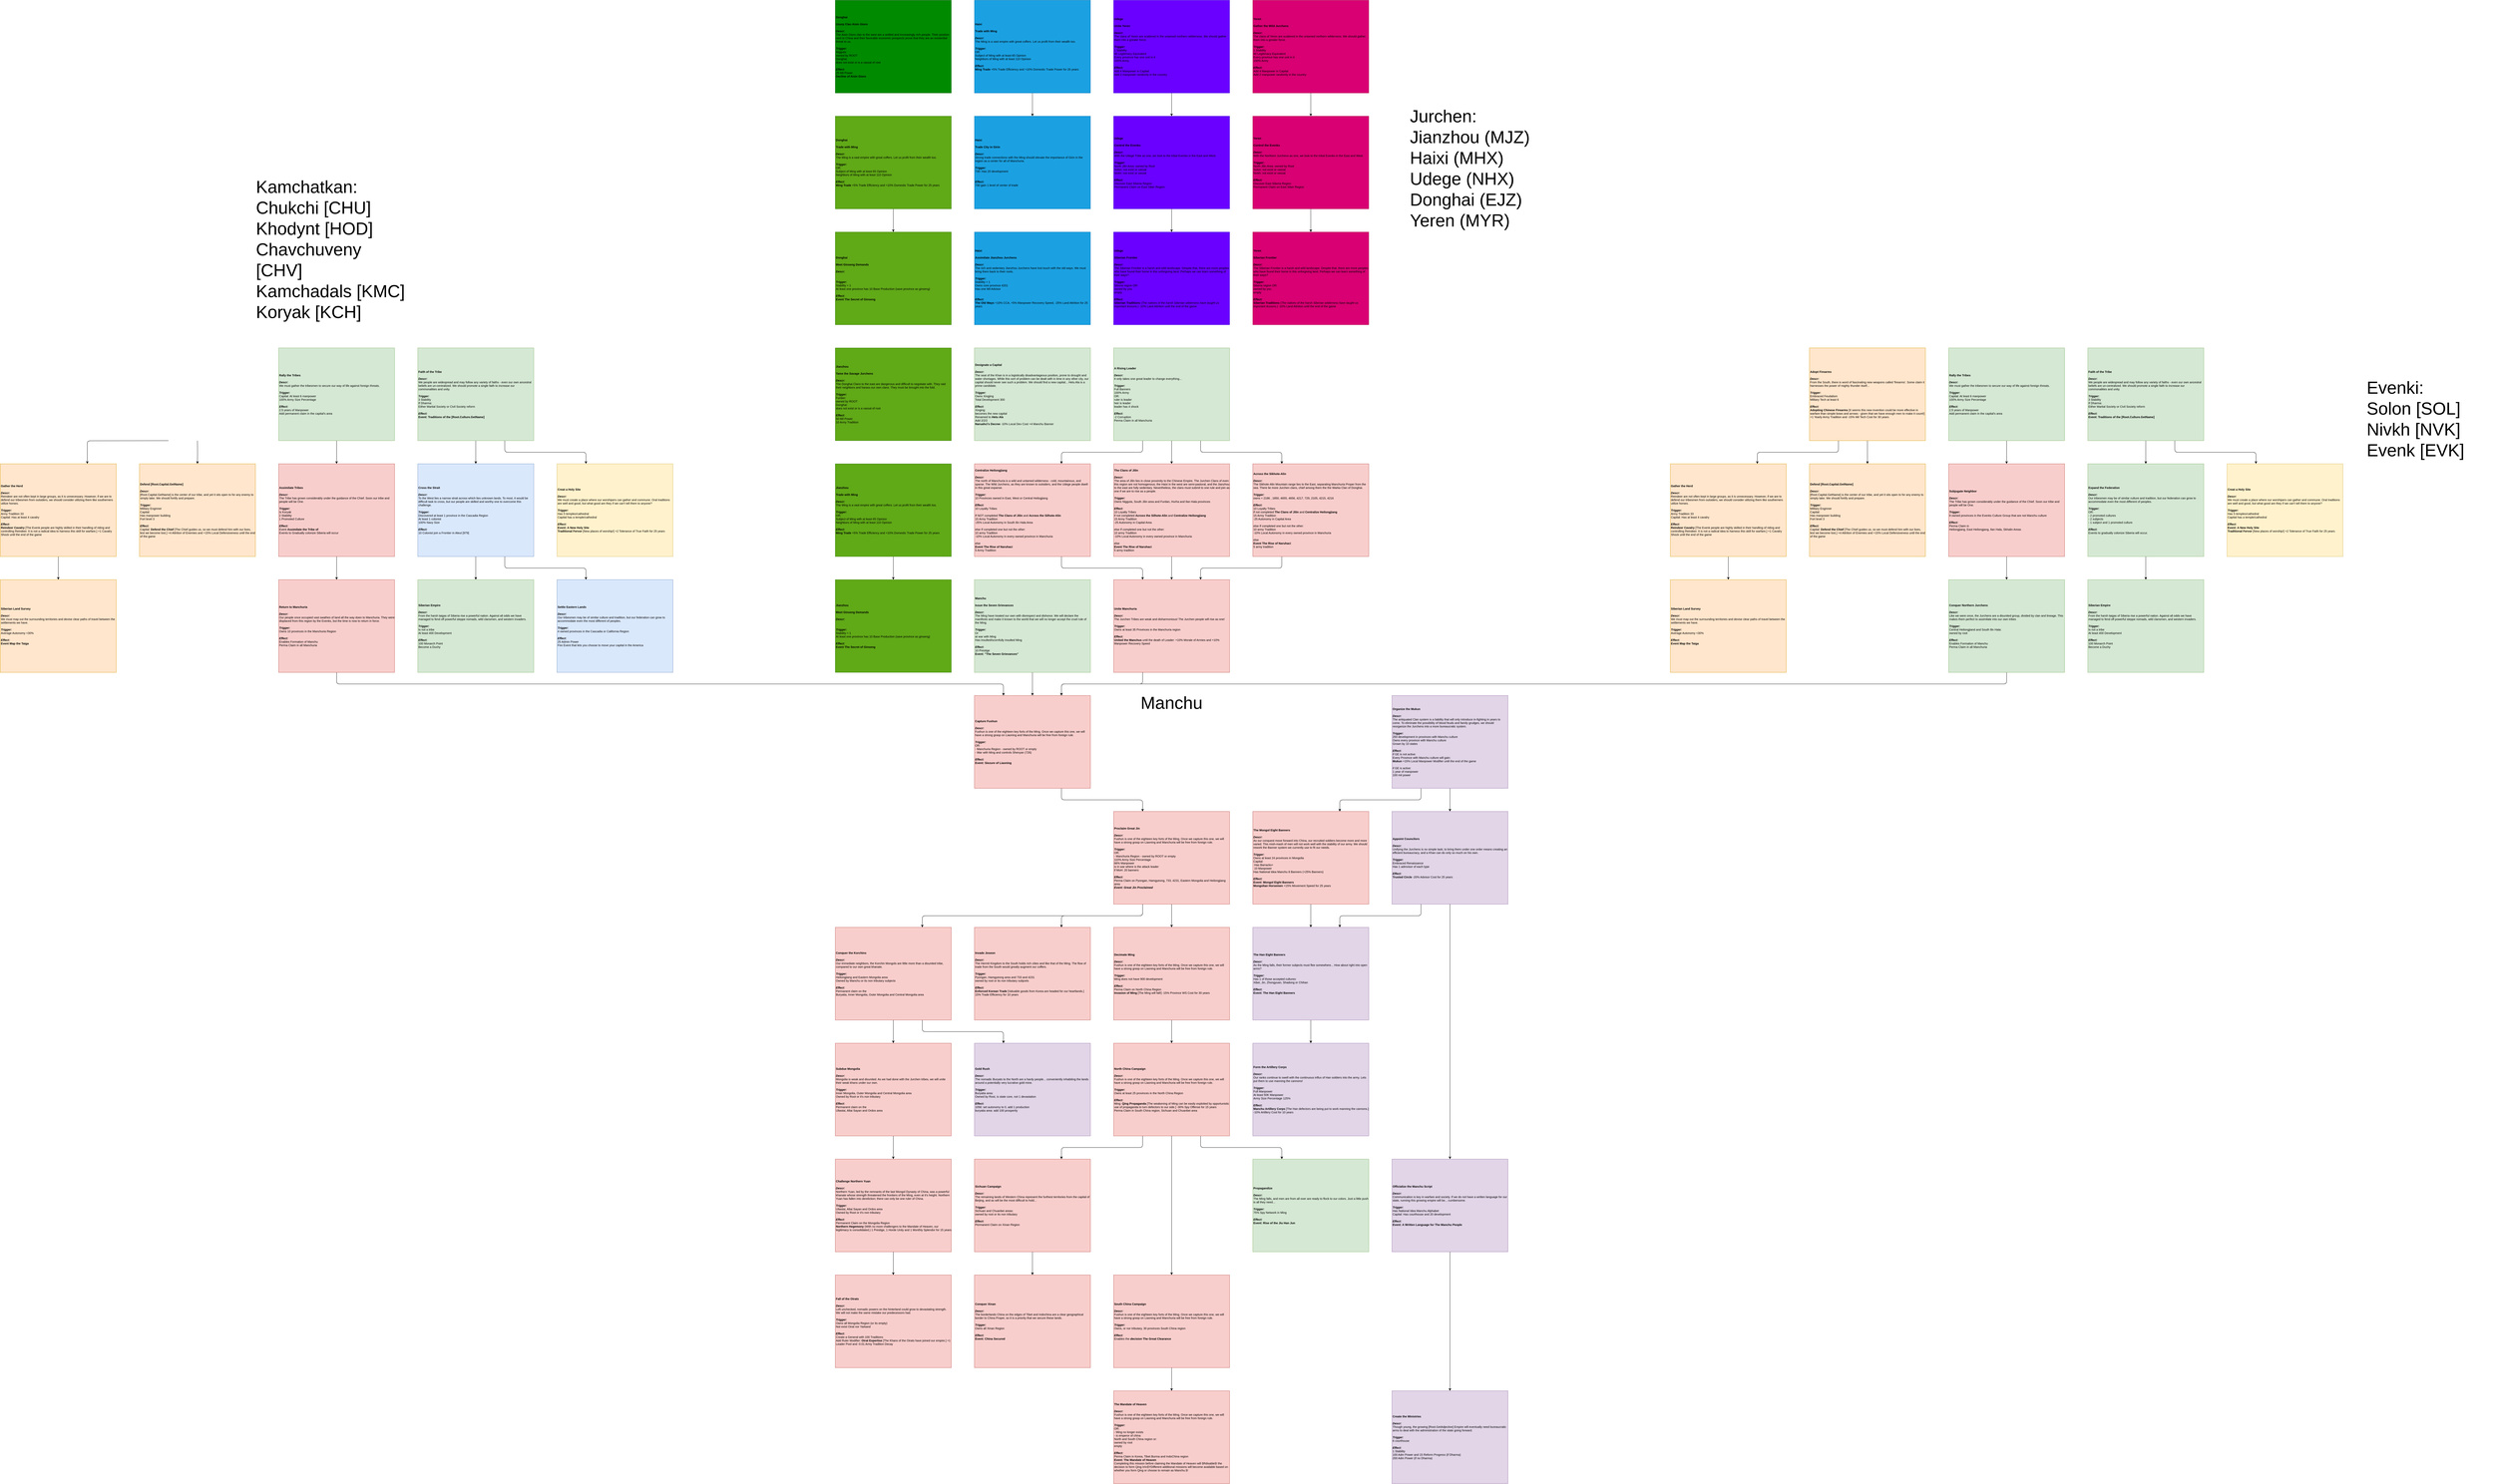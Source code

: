 <mxfile version="13.5.1" type="device" pages="4"><diagram id="0ucbK3mxDIjT51FrElTx" name="Mission"><mxGraphModel dx="4379" dy="3977" grid="1" gridSize="10" guides="1" tooltips="1" connect="1" arrows="1" fold="1" page="1" pageScale="1" pageWidth="827" pageHeight="1169" math="0" shadow="0"><root><mxCell id="0"/><mxCell id="1" value="Minors" style="" parent="0"/><mxCell id="89Lf_uZhZ_-CTu29612d-53" value="&lt;span style=&quot;font-size: 60px&quot;&gt;&lt;br&gt;&lt;/span&gt;" style="text;html=1;align=center;verticalAlign=middle;resizable=0;points=[];autosize=1;" parent="1" vertex="1"><mxGeometry x="2256" y="185" width="20" height="40" as="geometry"/></mxCell><mxCell id="89Lf_uZhZ_-CTu29612d-54" value="&lt;span style=&quot;font-size: 10px&quot;&gt;&lt;b&gt;Jianzhou&lt;/b&gt;&lt;br&gt;&lt;br&gt;&lt;b&gt;Tame the Savage Jurchens&lt;/b&gt;&lt;br style=&quot;font-size: 10px&quot;&gt;&lt;/span&gt;&lt;br style=&quot;font-size: 10px&quot;&gt;&lt;i style=&quot;font-size: 10px ; font-weight: bold&quot;&gt;Descr:&lt;/i&gt;&lt;br style=&quot;font-size: 10px&quot;&gt;The Donghai Clans to the east are dangerous and difficult to negotiate with. They raid their neighbors and harass our own clans. They must be brought into the fold.&lt;br&gt;&lt;br style=&quot;font-size: 10px&quot;&gt;&lt;i style=&quot;font-size: 10px ; font-weight: bold&quot;&gt;Trigger:&amp;nbsp;&lt;/i&gt;&lt;br&gt;&lt;div style=&quot;font-size: 10px&quot;&gt;Furdan:&lt;/div&gt;&lt;div style=&quot;font-size: 10px&quot;&gt;owned by ROOT&lt;/div&gt;&lt;div style=&quot;font-size: 10px&quot;&gt;Donghai:&lt;/div&gt;&lt;div style=&quot;font-size: 10px&quot;&gt;does not exist or is a vassal of root&lt;/div&gt;&lt;div style=&quot;font-size: 10px&quot;&gt;&lt;br style=&quot;font-size: 10px&quot;&gt;&lt;/div&gt;&lt;div style=&quot;font-size: 10px&quot;&gt;&lt;b style=&quot;font-size: 10px&quot;&gt;&lt;i style=&quot;font-size: 10px&quot;&gt;Effect:&lt;/i&gt;&lt;/b&gt;&lt;/div&gt;&lt;div style=&quot;font-size: 10px&quot;&gt;50 Mil Power&lt;/div&gt;&lt;div style=&quot;font-size: 10px&quot;&gt;10 Army Tradition&lt;/div&gt;" style="rounded=0;whiteSpace=wrap;html=1;align=left;fontSize=10;fillColor=#60a917;strokeColor=#2D7600;" parent="1" vertex="1"><mxGeometry y="-1200" width="400" height="320" as="geometry"/></mxCell><mxCell id="89Lf_uZhZ_-CTu29612d-57" value="" style="edgeStyle=orthogonalEdgeStyle;rounded=1;orthogonalLoop=1;jettySize=auto;html=1;" parent="1" source="89Lf_uZhZ_-CTu29612d-55" target="89Lf_uZhZ_-CTu29612d-56" edge="1"><mxGeometry relative="1" as="geometry"/></mxCell><mxCell id="89Lf_uZhZ_-CTu29612d-55" value="&lt;b&gt;Jianzhou&lt;/b&gt;&lt;b style=&quot;font-size: 10px&quot;&gt;&lt;br&gt;&lt;br&gt;Trade with Ming&lt;br style=&quot;font-size: 10px&quot;&gt;&lt;/b&gt;&lt;br style=&quot;font-size: 10px&quot;&gt;&lt;i style=&quot;font-size: 10px ; font-weight: bold&quot;&gt;Descr:&lt;/i&gt;&lt;br style=&quot;font-size: 10px&quot;&gt;The Ming is a vast empire with great coffers. Let us profit from their wealth too.&lt;br&gt;&lt;br style=&quot;font-size: 10px&quot;&gt;&lt;i style=&quot;font-size: 10px ; font-weight: bold&quot;&gt;Trigger:&amp;nbsp;&lt;/i&gt;&lt;br&gt;&lt;div style=&quot;font-size: 10px&quot;&gt;OR:&lt;/div&gt;&lt;div style=&quot;font-size: 10px&quot;&gt;Subject of Ming with at least 65 Opinion&lt;/div&gt;&lt;div style=&quot;font-size: 10px&quot;&gt;Neighbors of Ming with at least 110 Opinion&lt;/div&gt;&lt;div style=&quot;font-size: 10px&quot;&gt;&lt;br style=&quot;font-size: 10px&quot;&gt;&lt;/div&gt;&lt;div style=&quot;font-size: 10px&quot;&gt;&lt;b style=&quot;font-size: 10px&quot;&gt;&lt;i style=&quot;font-size: 10px&quot;&gt;Effect:&lt;/i&gt;&lt;/b&gt;&lt;/div&gt;&lt;div style=&quot;font-size: 10px&quot;&gt;&lt;b&gt;Ming Trade&lt;/b&gt;&amp;nbsp;+5% Trade Efficiency and +10% Domestic Trade Power for 25 years&lt;/div&gt;" style="rounded=0;whiteSpace=wrap;html=1;align=left;fontSize=10;fillColor=#60a917;strokeColor=#2D7600;" parent="1" vertex="1"><mxGeometry y="-800" width="400" height="320" as="geometry"/></mxCell><mxCell id="89Lf_uZhZ_-CTu29612d-56" value="&lt;b&gt;Jianzhou&lt;/b&gt;&lt;b style=&quot;font-size: 10px&quot;&gt;&lt;br&gt;&lt;br&gt;Meet Ginseng Demands&lt;br style=&quot;font-size: 10px&quot;&gt;&lt;/b&gt;&lt;br style=&quot;font-size: 10px&quot;&gt;&lt;i style=&quot;font-size: 10px ; font-weight: bold&quot;&gt;Descr:&lt;/i&gt;&lt;br style=&quot;font-size: 10px&quot;&gt;&lt;br&gt;&lt;br style=&quot;font-size: 10px&quot;&gt;&lt;i style=&quot;font-size: 10px ; font-weight: bold&quot;&gt;Trigger:&amp;nbsp;&lt;/i&gt;&lt;br&gt;&lt;div style=&quot;font-size: 10px&quot;&gt;Stability = 1&lt;/div&gt;&lt;div style=&quot;font-size: 10px&quot;&gt;At least one province has 10 Base Production (save province as ginseng)&lt;/div&gt;&lt;div style=&quot;font-size: 10px&quot;&gt;&lt;br style=&quot;font-size: 10px&quot;&gt;&lt;/div&gt;&lt;div style=&quot;font-size: 10px&quot;&gt;&lt;b style=&quot;font-size: 10px&quot;&gt;&lt;i style=&quot;font-size: 10px&quot;&gt;Effect:&lt;/i&gt;&lt;/b&gt;&lt;/div&gt;&lt;div style=&quot;font-size: 10px&quot;&gt;&lt;b&gt;Event The Secret of Ginseng&lt;/b&gt;&lt;/div&gt;" style="rounded=0;whiteSpace=wrap;html=1;align=left;fontSize=10;fillColor=#60a917;strokeColor=#2D7600;" parent="1" vertex="1"><mxGeometry y="-400" width="400" height="320" as="geometry"/></mxCell><mxCell id="89Lf_uZhZ_-CTu29612d-60" value="&lt;span style=&quot;color: rgb(0, 0, 0); font-family: helvetica; font-size: 60px; font-style: normal; font-weight: 400; letter-spacing: normal; text-indent: 0px; text-transform: none; word-spacing: 0px; display: inline; float: none;&quot;&gt;Jurchen:&lt;/span&gt;&lt;br style=&quot;color: rgb(0, 0, 0); font-family: helvetica; font-size: 60px; font-style: normal; font-weight: 400; letter-spacing: normal; text-indent: 0px; text-transform: none; word-spacing: 0px;&quot;&gt;&lt;span style=&quot;color: rgb(0, 0, 0); font-family: helvetica; font-size: 60px; font-style: normal; font-weight: 400; letter-spacing: normal; text-indent: 0px; text-transform: none; word-spacing: 0px; display: inline; float: none;&quot;&gt;Jianzhou (MJZ)&lt;/span&gt;&lt;br style=&quot;color: rgb(0, 0, 0); font-family: helvetica; font-size: 60px; font-style: normal; font-weight: 400; letter-spacing: normal; text-indent: 0px; text-transform: none; word-spacing: 0px;&quot;&gt;&lt;span style=&quot;color: rgb(0, 0, 0); font-family: helvetica; font-size: 60px; font-style: normal; font-weight: 400; letter-spacing: normal; text-indent: 0px; text-transform: none; word-spacing: 0px; display: inline; float: none;&quot;&gt;Haixi (MHX)&lt;/span&gt;&lt;br style=&quot;color: rgb(0, 0, 0); font-family: helvetica; font-size: 60px; font-style: normal; font-weight: 400; letter-spacing: normal; text-indent: 0px; text-transform: none; word-spacing: 0px;&quot;&gt;&lt;span style=&quot;color: rgb(0, 0, 0); font-family: helvetica; font-size: 60px; font-style: normal; font-weight: 400; letter-spacing: normal; text-indent: 0px; text-transform: none; word-spacing: 0px; display: inline; float: none;&quot;&gt;Udege (NHX)&lt;/span&gt;&lt;br style=&quot;color: rgb(0, 0, 0); font-family: helvetica; font-size: 60px; font-style: normal; font-weight: 400; letter-spacing: normal; text-indent: 0px; text-transform: none; word-spacing: 0px;&quot;&gt;&lt;span style=&quot;color: rgb(0, 0, 0); font-family: helvetica; font-size: 60px; font-style: normal; font-weight: 400; letter-spacing: normal; text-indent: 0px; text-transform: none; word-spacing: 0px; display: inline; float: none;&quot;&gt;Donghai (EJZ)&lt;/span&gt;&lt;br style=&quot;color: rgb(0, 0, 0); font-family: helvetica; font-size: 60px; font-style: normal; font-weight: 400; letter-spacing: normal; text-indent: 0px; text-transform: none; word-spacing: 0px;&quot;&gt;&lt;span style=&quot;color: rgb(0, 0, 0); font-family: helvetica; font-size: 60px; font-style: normal; font-weight: 400; letter-spacing: normal; text-indent: 0px; text-transform: none; word-spacing: 0px; display: inline; float: none;&quot;&gt;Yeren (MYR)&lt;/span&gt;" style="text;whiteSpace=wrap;html=1;fontColor=#000000;verticalAlign=middle;align=left;labelBackgroundColor=none;" parent="1" vertex="1"><mxGeometry x="1980" y="-2160" width="440" height="680" as="geometry"/></mxCell><mxCell id="89Lf_uZhZ_-CTu29612d-61" value="&lt;b&gt;Designate a Capital&lt;/b&gt;&lt;br style=&quot;font-size: 10px&quot;&gt;&lt;br style=&quot;font-size: 10px&quot;&gt;&lt;i style=&quot;font-size: 10px ; font-weight: bold&quot;&gt;Descr:&lt;/i&gt;&lt;br style=&quot;font-size: 10px&quot;&gt;The seat of the Khan is in a logistically disadvantageous position, prone to drought and water shortages. While this sort of problem can be dealt with in time in any other city, our capital should never see such a problem. We should find a new capital... Hetu Ala is a prime candidate.&lt;br&gt;&lt;i style=&quot;font-size: 10px ; font-weight: bold&quot;&gt;&lt;br&gt;Trigger:&amp;nbsp;&lt;/i&gt;&lt;br&gt;&lt;div style=&quot;font-size: 10px&quot;&gt;Owns Xingjing&lt;/div&gt;&lt;div style=&quot;font-size: 10px&quot;&gt;Total Development 300&lt;/div&gt;&lt;div style=&quot;font-size: 10px&quot;&gt;&lt;br style=&quot;font-size: 10px&quot;&gt;&lt;/div&gt;&lt;div style=&quot;font-size: 10px&quot;&gt;&lt;b style=&quot;font-size: 10px&quot;&gt;&lt;i style=&quot;font-size: 10px&quot;&gt;Effect:&lt;/i&gt;&lt;/b&gt;&lt;/div&gt;&lt;div style=&quot;font-size: 10px&quot;&gt;Xinging:&lt;/div&gt;&lt;div style=&quot;font-size: 10px&quot;&gt;becomes the new capital&lt;/div&gt;&lt;div style=&quot;font-size: 10px&quot;&gt;Renamed to &lt;b&gt;&lt;i&gt;Hetu Ala&lt;/i&gt;&lt;/b&gt;&lt;/div&gt;&lt;div style=&quot;font-size: 10px&quot;&gt;Add 2/2/2&lt;/div&gt;&lt;div style=&quot;font-size: 10px&quot;&gt;&lt;b&gt;Naruahci's Decree&lt;/b&gt;&lt;i&gt;&amp;nbsp;&lt;/i&gt;-10% Local Dev Cost +4 Manchu Banner&lt;/div&gt;" style="rounded=0;whiteSpace=wrap;html=1;align=left;fontSize=10;fillColor=#d5e8d4;strokeColor=#82b366;" parent="1" vertex="1"><mxGeometry x="480" y="-1200" width="400" height="320" as="geometry"/></mxCell><mxCell id="89Lf_uZhZ_-CTu29612d-70" style="edgeStyle=orthogonalEdgeStyle;rounded=1;orthogonalLoop=1;jettySize=auto;html=1;exitX=0.75;exitY=1;exitDx=0;exitDy=0;entryX=0.25;entryY=0;entryDx=0;entryDy=0;fontColor=#000000;" parent="1" source="89Lf_uZhZ_-CTu29612d-62" target="89Lf_uZhZ_-CTu29612d-69" edge="1"><mxGeometry relative="1" as="geometry"/></mxCell><mxCell id="89Lf_uZhZ_-CTu29612d-62" value="&lt;b&gt;Centralize Heilongjiang&lt;/b&gt;&lt;br style=&quot;font-size: 10px&quot;&gt;&lt;br style=&quot;font-size: 10px&quot;&gt;&lt;i style=&quot;font-size: 10px ; font-weight: bold&quot;&gt;Descr:&lt;/i&gt;&lt;br style=&quot;font-size: 10px&quot;&gt;The north of Manchuria is a wild and untamed wilderness - cold, mountainous, and sparse. The Wild Jurchens, as they are known to outsiders, and the Udege people dwell in this great expanse.&lt;br&gt;&lt;i style=&quot;font-size: 10px ; font-weight: bold&quot;&gt;&lt;br&gt;Trigger:&amp;nbsp;&lt;/i&gt;&lt;br&gt;&lt;div style=&quot;font-size: 10px&quot;&gt;10 Provinces owned in &lt;span&gt;East,&amp;nbsp;&lt;/span&gt;&lt;span&gt;West or&amp;nbsp;&lt;/span&gt;&lt;span&gt;Central Heilogjiang&lt;/span&gt;&lt;/div&gt;&lt;div style=&quot;font-size: 10px&quot;&gt;&lt;br style=&quot;font-size: 10px&quot;&gt;&lt;/div&gt;&lt;div style=&quot;font-size: 10px&quot;&gt;&lt;b style=&quot;font-size: 10px&quot;&gt;&lt;i style=&quot;font-size: 10px&quot;&gt;Effect:&lt;/i&gt;&lt;/b&gt;&lt;/div&gt;&lt;div style=&quot;font-size: 10px&quot;&gt;10 Loyalty Tribes&lt;br&gt;&lt;/div&gt;&lt;div style=&quot;font-size: 10px&quot;&gt;&lt;br&gt;&lt;/div&gt;&lt;div style=&quot;font-size: 10px&quot;&gt;If NOT completed &lt;b&gt;The Clans of Jilin&lt;/b&gt;&amp;nbsp;and &lt;b&gt;Across the Silhote-Alin&lt;/b&gt;&lt;/div&gt;&lt;div style=&quot;font-size: 10px&quot;&gt;15 Army Tradition&lt;/div&gt;&lt;div style=&quot;font-size: 10px&quot;&gt;-25% Local Autonomy in South Ilin Hala Area&lt;/div&gt;&lt;div style=&quot;font-size: 10px&quot;&gt;&lt;br&gt;&lt;/div&gt;&lt;div style=&quot;font-size: 10px&quot;&gt;else If completed one but not the other:&lt;/div&gt;&lt;div style=&quot;font-size: 10px&quot;&gt;10 army Tradition&lt;/div&gt;&lt;div style=&quot;font-size: 10px&quot;&gt;-10% Local Autonomy in every owned province in Manchuria&lt;/div&gt;&lt;div style=&quot;font-size: 10px&quot;&gt;&lt;br&gt;&lt;/div&gt;&lt;div style=&quot;font-size: 10px&quot;&gt;else&lt;/div&gt;&lt;div style=&quot;font-size: 10px&quot;&gt;&lt;b&gt;Event The Rise of Naruhaci&lt;/b&gt;&lt;/div&gt;&lt;div style=&quot;font-size: 10px&quot;&gt;5 Army Tradition&lt;/div&gt;" style="rounded=0;whiteSpace=wrap;html=1;align=left;fontSize=10;fillColor=#f8cecc;strokeColor=#b85450;" parent="1" vertex="1"><mxGeometry x="480" y="-800" width="400" height="320" as="geometry"/></mxCell><mxCell id="89Lf_uZhZ_-CTu29612d-66" style="edgeStyle=orthogonalEdgeStyle;rounded=1;orthogonalLoop=1;jettySize=auto;html=1;exitX=0.25;exitY=1;exitDx=0;exitDy=0;entryX=0.75;entryY=0;entryDx=0;entryDy=0;fontColor=#000000;" parent="1" source="89Lf_uZhZ_-CTu29612d-65" target="89Lf_uZhZ_-CTu29612d-62" edge="1"><mxGeometry relative="1" as="geometry"/></mxCell><mxCell id="89Lf_uZhZ_-CTu29612d-68" style="edgeStyle=orthogonalEdgeStyle;rounded=1;orthogonalLoop=1;jettySize=auto;html=1;exitX=0.5;exitY=1;exitDx=0;exitDy=0;fontColor=#000000;" parent="1" source="89Lf_uZhZ_-CTu29612d-65" target="89Lf_uZhZ_-CTu29612d-67" edge="1"><mxGeometry relative="1" as="geometry"/></mxCell><mxCell id="89Lf_uZhZ_-CTu29612d-73" style="edgeStyle=orthogonalEdgeStyle;rounded=1;orthogonalLoop=1;jettySize=auto;html=1;exitX=0.75;exitY=1;exitDx=0;exitDy=0;entryX=0.25;entryY=0;entryDx=0;entryDy=0;fontColor=#000000;" parent="1" source="89Lf_uZhZ_-CTu29612d-65" target="89Lf_uZhZ_-CTu29612d-72" edge="1"><mxGeometry relative="1" as="geometry"/></mxCell><mxCell id="89Lf_uZhZ_-CTu29612d-65" value="&lt;b&gt;A Rising Leader&lt;/b&gt;&lt;br style=&quot;font-size: 10px&quot;&gt;&lt;br style=&quot;font-size: 10px&quot;&gt;&lt;i style=&quot;font-size: 10px ; font-weight: bold&quot;&gt;Descr:&lt;/i&gt;&lt;br style=&quot;font-size: 10px&quot;&gt;It only takes one great leader to change everything...&lt;br&gt;&lt;i style=&quot;font-size: 10px ; font-weight: bold&quot;&gt;&lt;br&gt;Trigger:&amp;nbsp;&lt;/i&gt;&lt;br&gt;&lt;div style=&quot;font-size: 10px&quot;&gt;Full Banners&lt;/div&gt;&lt;div style=&quot;font-size: 10px&quot;&gt;100% Army&lt;/div&gt;&lt;div style=&quot;font-size: 10px&quot;&gt;OR:&lt;/div&gt;&lt;div style=&quot;font-size: 10px&quot;&gt;ruler is leader&lt;/div&gt;&lt;div style=&quot;font-size: 10px&quot;&gt;heir is leader&lt;/div&gt;&lt;div style=&quot;font-size: 10px&quot;&gt;leader has 4 shock&lt;/div&gt;&lt;div style=&quot;font-size: 10px&quot;&gt;&lt;br style=&quot;font-size: 10px&quot;&gt;&lt;/div&gt;&lt;div style=&quot;font-size: 10px&quot;&gt;&lt;b style=&quot;font-size: 10px&quot;&gt;&lt;i style=&quot;font-size: 10px&quot;&gt;Effect:&lt;/i&gt;&lt;/b&gt;&lt;/div&gt;&lt;div style=&quot;font-size: 10px&quot;&gt;-2 Corruption&lt;/div&gt;&lt;div style=&quot;font-size: 10px&quot;&gt;Perma Claim in all Manchuria&lt;/div&gt;" style="rounded=0;whiteSpace=wrap;html=1;align=left;fontSize=10;fillColor=#d5e8d4;strokeColor=#82b366;" parent="1" vertex="1"><mxGeometry x="960" y="-1200" width="400" height="320" as="geometry"/></mxCell><mxCell id="89Lf_uZhZ_-CTu29612d-71" style="edgeStyle=orthogonalEdgeStyle;rounded=1;orthogonalLoop=1;jettySize=auto;html=1;exitX=0.5;exitY=1;exitDx=0;exitDy=0;fontColor=#000000;" parent="1" source="89Lf_uZhZ_-CTu29612d-67" target="89Lf_uZhZ_-CTu29612d-69" edge="1"><mxGeometry relative="1" as="geometry"/></mxCell><mxCell id="89Lf_uZhZ_-CTu29612d-67" value="&lt;b&gt;The Clans of Jilin&lt;/b&gt;&lt;br style=&quot;font-size: 10px&quot;&gt;&lt;br style=&quot;font-size: 10px&quot;&gt;&lt;i style=&quot;font-size: 10px ; font-weight: bold&quot;&gt;Descr:&lt;/i&gt;&lt;br style=&quot;font-size: 10px&quot;&gt;The area of Jilin lies in close proximity to the Chinese Empire. The Jurchen Clans of even this region are not homogenous; the Haixi in the west are semi-pastoral, and the Jianzhou to the east are fully sedentary. Nevertheless, the clans must submit to one rule and join as one if we are to rise as a people.&lt;br&gt;&lt;i style=&quot;font-size: 10px ; font-weight: bold&quot;&gt;&lt;br&gt;Trigger:&amp;nbsp;&lt;/i&gt;&lt;br&gt;&lt;div style=&quot;font-size: 10px&quot;&gt;Owns Nigguta, South Jilin area and Furdan, Hurha and Ilan Hala provinces&lt;/div&gt;&lt;div style=&quot;font-size: 10px&quot;&gt;&lt;br style=&quot;font-size: 10px&quot;&gt;&lt;/div&gt;&lt;div style=&quot;font-size: 10px&quot;&gt;&lt;b style=&quot;font-size: 10px&quot;&gt;&lt;i style=&quot;font-size: 10px&quot;&gt;Effect:&lt;/i&gt;&lt;/b&gt;&lt;/div&gt;&lt;div style=&quot;font-size: 10px&quot;&gt;10 Loyalty Tribes&lt;b style=&quot;font-size: 10px&quot;&gt;&lt;i style=&quot;font-size: 10px&quot;&gt;&lt;br&gt;&lt;/i&gt;&lt;/b&gt;&lt;/div&gt;&lt;div style=&quot;font-size: 10px&quot;&gt;if not completed &lt;b&gt;Across the Silhote-Alin&lt;/b&gt;&amp;nbsp;and &lt;b&gt;Centralize Heilongjiang&lt;/b&gt;&amp;nbsp;&lt;/div&gt;&lt;div style=&quot;font-size: 10px&quot;&gt;15 Army Tradition&lt;/div&gt;&lt;div style=&quot;font-size: 10px&quot;&gt;-25 Autonomy in Capital Area&lt;/div&gt;&lt;div style=&quot;font-size: 10px&quot;&gt;&lt;br&gt;&lt;/div&gt;&lt;div style=&quot;font-size: 10px&quot;&gt;&lt;div&gt;else If completed one but not the other:&lt;/div&gt;&lt;div&gt;&lt;div&gt;10 army Tradition&lt;/div&gt;&lt;div&gt;-10% Local Autonomy in every owned province in Manchuria&lt;/div&gt;&lt;div&gt;&lt;br&gt;&lt;/div&gt;&lt;/div&gt;&lt;div&gt;else&lt;/div&gt;&lt;div&gt;&lt;b&gt;Event The Rise of Naruhaci&lt;/b&gt;&lt;/div&gt;&lt;div&gt;5 army tradition&lt;/div&gt;&lt;/div&gt;" style="rounded=0;whiteSpace=wrap;html=1;align=left;fontSize=10;fillColor=#f8cecc;strokeColor=#b85450;" parent="1" vertex="1"><mxGeometry x="960" y="-800" width="400" height="320" as="geometry"/></mxCell><mxCell id="89Lf_uZhZ_-CTu29612d-69" value="&lt;b&gt;Unite Manchuria&lt;/b&gt;&lt;br style=&quot;font-size: 10px&quot;&gt;&lt;br style=&quot;font-size: 10px&quot;&gt;&lt;i style=&quot;font-size: 10px ; font-weight: bold&quot;&gt;Descr:&lt;/i&gt;&lt;br style=&quot;font-size: 10px&quot;&gt;The Jurchen Tribes are weak and disharmonious! The Jurchen people will rise as one!&lt;br&gt;&lt;i style=&quot;font-size: 10px ; font-weight: bold&quot;&gt;&lt;br&gt;Trigger:&amp;nbsp;&lt;/i&gt;&lt;br&gt;&lt;div style=&quot;font-size: 10px&quot;&gt;&lt;span&gt;Owns at least 35 Provinces in the Manchuria region&lt;/span&gt;&lt;br&gt;&lt;/div&gt;&lt;div style=&quot;font-size: 10px&quot;&gt;&lt;br style=&quot;font-size: 10px&quot;&gt;&lt;/div&gt;&lt;div style=&quot;font-size: 10px&quot;&gt;&lt;b style=&quot;font-size: 10px&quot;&gt;&lt;i style=&quot;font-size: 10px&quot;&gt;Effect:&lt;/i&gt;&lt;/b&gt;&lt;/div&gt;&lt;div style=&quot;font-size: 10px&quot;&gt;&lt;b&gt;United the Manchus&lt;/b&gt;&amp;nbsp;until the death of Leader: +10% Morale of Armies and +10% Manpower Recovery Speed&lt;/div&gt;" style="rounded=0;whiteSpace=wrap;html=1;align=left;fontSize=10;fillColor=#f8cecc;strokeColor=#b85450;" parent="1" vertex="1"><mxGeometry x="960" y="-400" width="400" height="320" as="geometry"/></mxCell><mxCell id="89Lf_uZhZ_-CTu29612d-74" style="edgeStyle=orthogonalEdgeStyle;rounded=1;orthogonalLoop=1;jettySize=auto;html=1;exitX=0.25;exitY=1;exitDx=0;exitDy=0;entryX=0.75;entryY=0;entryDx=0;entryDy=0;fontColor=#000000;" parent="1" source="89Lf_uZhZ_-CTu29612d-72" target="89Lf_uZhZ_-CTu29612d-69" edge="1"><mxGeometry relative="1" as="geometry"/></mxCell><mxCell id="89Lf_uZhZ_-CTu29612d-72" value="&lt;b&gt;Across the Sikhote-Alin&lt;/b&gt;&lt;br style=&quot;font-size: 10px&quot;&gt;&lt;br style=&quot;font-size: 10px&quot;&gt;&lt;i style=&quot;font-size: 10px ; font-weight: bold&quot;&gt;Descr:&lt;/i&gt;&lt;br style=&quot;font-size: 10px&quot;&gt;The Sikhote-Alin Mountain range lies to the East, separating Manchuria Proper from the sea. There lie more Jurchen clans, chief among them the the Warka Clan of Donghai.&lt;br&gt;&lt;i style=&quot;font-size: 10px ; font-weight: bold&quot;&gt;&lt;br&gt;Trigger:&amp;nbsp;&lt;/i&gt;&lt;br&gt;&lt;div style=&quot;font-size: 10px&quot;&gt;&lt;div&gt;owns = 2186 ,&amp;nbsp;&lt;span&gt;1850,&amp;nbsp;&lt;/span&gt;&lt;span&gt;4655,&lt;/span&gt;&lt;span&gt;&amp;nbsp;4656,&amp;nbsp;&lt;/span&gt;&lt;span&gt;4217, 729,&amp;nbsp;&lt;/span&gt;&lt;span&gt;2105,&amp;nbsp;&lt;/span&gt;&lt;span&gt;4215,&amp;nbsp;&lt;/span&gt;&lt;span&gt;4216&amp;nbsp;&lt;/span&gt;&lt;/div&gt;&lt;/div&gt;&lt;div style=&quot;font-size: 10px&quot;&gt;&lt;br style=&quot;font-size: 10px&quot;&gt;&lt;/div&gt;&lt;div style=&quot;font-size: 10px&quot;&gt;&lt;b style=&quot;font-size: 10px&quot;&gt;&lt;i style=&quot;font-size: 10px&quot;&gt;Effect:&lt;/i&gt;&lt;/b&gt;&lt;/div&gt;&lt;div style=&quot;font-size: 10px&quot;&gt;10 Loyalty Tribes&lt;b style=&quot;font-size: 10px&quot;&gt;&lt;i style=&quot;font-size: 10px&quot;&gt;&lt;br&gt;&lt;/i&gt;&lt;/b&gt;&lt;/div&gt;&lt;div&gt;if not completed &lt;b&gt;The Clans of Jilin&lt;/b&gt;&amp;nbsp;and &lt;b style=&quot;font-size: 10px&quot;&gt;Centralize Heilongjiang&lt;/b&gt;&amp;nbsp;&lt;/div&gt;&lt;div style=&quot;font-size: 10px&quot;&gt;15 Army Tradition&lt;/div&gt;&lt;div style=&quot;font-size: 10px&quot;&gt;-25 Autonomy in Capital Area&lt;/div&gt;&lt;div style=&quot;font-size: 10px&quot;&gt;&lt;br&gt;&lt;/div&gt;&lt;div style=&quot;font-size: 10px&quot;&gt;&lt;div&gt;else If completed one but not the other:&lt;/div&gt;&lt;div&gt;&lt;div&gt;10 army Tradition&lt;/div&gt;&lt;div&gt;-10% Local Autonomy in every owned province in Manchuria&lt;/div&gt;&lt;div&gt;&lt;br&gt;&lt;/div&gt;&lt;/div&gt;&lt;div&gt;else&lt;/div&gt;&lt;div&gt;&lt;b&gt;Event The Rise of Naruhaci&lt;/b&gt;&lt;/div&gt;&lt;div&gt;5 army tradition&lt;/div&gt;&lt;/div&gt;" style="rounded=0;whiteSpace=wrap;html=1;align=left;fontSize=10;fillColor=#f8cecc;strokeColor=#b85450;" parent="1" vertex="1"><mxGeometry x="1440" y="-800" width="400" height="320" as="geometry"/></mxCell><mxCell id="89Lf_uZhZ_-CTu29612d-79" value="&lt;b style=&quot;font-size: 10px&quot;&gt;Donghai&lt;/b&gt;&lt;br&gt;&lt;br&gt;&lt;b&gt;Usurp Clan Aisin Gioro&lt;/b&gt;&lt;br style=&quot;font-size: 10px&quot;&gt;&lt;br style=&quot;font-size: 10px&quot;&gt;&lt;i style=&quot;font-size: 10px ; font-weight: bold&quot;&gt;Descr:&lt;/i&gt;&lt;br style=&quot;font-size: 10px&quot;&gt;The Aisin Gioro clan to the west are a settled and increasingly rich people. Their position next to China and their favorable economic prospects prove that they are an existential threat to us.&lt;br&gt;&lt;i style=&quot;font-size: 10px ; font-weight: bold&quot;&gt;&lt;br&gt;Trigger:&amp;nbsp;&lt;/i&gt;&lt;br&gt;&lt;div style=&quot;font-size: 10px&quot;&gt;Nigguta:&lt;/div&gt;&lt;div style=&quot;font-size: 10px&quot;&gt;owned by ROOT&lt;/div&gt;&lt;div style=&quot;font-size: 10px&quot;&gt;Donghai:&lt;/div&gt;&lt;div style=&quot;font-size: 10px&quot;&gt;does not exist or is a vassal of root&lt;/div&gt;&lt;div style=&quot;font-size: 10px&quot;&gt;&lt;br style=&quot;font-size: 10px&quot;&gt;&lt;/div&gt;&lt;div style=&quot;font-size: 10px&quot;&gt;&lt;b style=&quot;font-size: 10px&quot;&gt;&lt;i style=&quot;font-size: 10px&quot;&gt;Effect:&lt;/i&gt;&lt;/b&gt;&lt;/div&gt;&lt;div style=&quot;font-size: 10px&quot;&gt;25 Mil Power&lt;/div&gt;&lt;div&gt;&lt;b&gt;Decline of Aisin Gioro&lt;/b&gt;&lt;br&gt;&lt;/div&gt;" style="rounded=0;whiteSpace=wrap;html=1;align=left;fontSize=10;fillColor=#008a00;strokeColor=#005700;" parent="1" vertex="1"><mxGeometry y="-2400" width="400" height="320" as="geometry"/></mxCell><mxCell id="89Lf_uZhZ_-CTu29612d-87" style="edgeStyle=orthogonalEdgeStyle;rounded=1;orthogonalLoop=1;jettySize=auto;html=1;exitX=0.5;exitY=1;exitDx=0;exitDy=0;fontColor=#000000;" parent="1" source="89Lf_uZhZ_-CTu29612d-84" target="89Lf_uZhZ_-CTu29612d-85" edge="1"><mxGeometry relative="1" as="geometry"/></mxCell><mxCell id="89Lf_uZhZ_-CTu29612d-84" value="&lt;b&gt;Haixi&lt;/b&gt;&lt;b style=&quot;font-size: 10px&quot;&gt;&lt;br&gt;&lt;br&gt;Trade with Ming&lt;br style=&quot;font-size: 10px&quot;&gt;&lt;/b&gt;&lt;br style=&quot;font-size: 10px&quot;&gt;&lt;i style=&quot;font-size: 10px ; font-weight: bold&quot;&gt;Descr:&lt;/i&gt;&lt;br style=&quot;font-size: 10px&quot;&gt;The Ming is a vast empire with great coffers. Let us profit from their wealth too.&lt;br&gt;&lt;br style=&quot;font-size: 10px&quot;&gt;&lt;i style=&quot;font-size: 10px ; font-weight: bold&quot;&gt;Trigger:&amp;nbsp;&lt;/i&gt;&lt;br&gt;&lt;div style=&quot;font-size: 10px&quot;&gt;OR:&lt;/div&gt;&lt;div style=&quot;font-size: 10px&quot;&gt;Subject of Ming with at least 65 Opinion&lt;/div&gt;&lt;div style=&quot;font-size: 10px&quot;&gt;Neighbors of Ming with at least 110 Opinion&lt;/div&gt;&lt;div style=&quot;font-size: 10px&quot;&gt;&lt;br style=&quot;font-size: 10px&quot;&gt;&lt;/div&gt;&lt;div style=&quot;font-size: 10px&quot;&gt;&lt;b style=&quot;font-size: 10px&quot;&gt;&lt;i style=&quot;font-size: 10px&quot;&gt;Effect:&lt;/i&gt;&lt;/b&gt;&lt;/div&gt;&lt;div style=&quot;font-size: 10px&quot;&gt;&lt;b&gt;Ming Trade&lt;/b&gt;&amp;nbsp;+5% Trade Efficiency and +10% Domestic Trade Power for 25 years&lt;/div&gt;" style="rounded=0;whiteSpace=wrap;html=1;align=left;fontSize=10;fillColor=#1ba1e2;strokeColor=#006EAF;" parent="1" vertex="1"><mxGeometry x="480" y="-2400" width="400" height="320" as="geometry"/></mxCell><mxCell id="89Lf_uZhZ_-CTu29612d-85" value="&lt;b&gt;Haixi&lt;/b&gt;&lt;br&gt;&lt;br&gt;&lt;b&gt;Trade City in Girin&lt;/b&gt;&lt;br style=&quot;font-size: 10px&quot;&gt;&lt;br style=&quot;font-size: 10px&quot;&gt;&lt;i style=&quot;font-size: 10px ; font-weight: bold&quot;&gt;Descr:&lt;/i&gt;&lt;br style=&quot;font-size: 10px&quot;&gt;Strong trade connections with the Ming should elevate the importance of Girin in the region as a center for all of Manchuria.&lt;br&gt;&lt;br style=&quot;font-size: 10px&quot;&gt;&lt;i style=&quot;font-size: 10px ; font-weight: bold&quot;&gt;Trigger:&amp;nbsp;&lt;/i&gt;&lt;br&gt;&lt;div style=&quot;font-size: 10px&quot;&gt;730: Has 20 development&lt;/div&gt;&lt;div style=&quot;font-size: 10px&quot;&gt;&lt;br&gt;&lt;/div&gt;&lt;div style=&quot;font-size: 10px&quot;&gt;&lt;br&gt;&lt;/div&gt;&lt;div style=&quot;font-size: 10px&quot;&gt;&lt;b style=&quot;font-size: 10px&quot;&gt;&lt;i style=&quot;font-size: 10px&quot;&gt;Effect:&lt;/i&gt;&lt;/b&gt;&lt;/div&gt;&lt;div style=&quot;font-size: 10px&quot;&gt;730 gain 1 level of center of trade&lt;/div&gt;" style="rounded=0;whiteSpace=wrap;html=1;align=left;fontSize=10;fillColor=#1ba1e2;strokeColor=#006EAF;" parent="1" vertex="1"><mxGeometry x="480" y="-2000" width="400" height="320" as="geometry"/></mxCell><mxCell id="89Lf_uZhZ_-CTu29612d-86" value="&lt;b&gt;Haixi&lt;/b&gt;&lt;br&gt;&lt;br&gt;&lt;b&gt;Assimilate Jianzhou Jurchens&lt;/b&gt;&lt;br style=&quot;font-size: 10px&quot;&gt;&lt;br style=&quot;font-size: 10px&quot;&gt;&lt;i style=&quot;font-size: 10px ; font-weight: bold&quot;&gt;Descr:&lt;/i&gt;&lt;br style=&quot;font-size: 10px&quot;&gt;The rich and sedentary Jianzhou Jurchens have lost touch with the old ways. We must bring them back to their roots.&lt;br&gt;&lt;br style=&quot;font-size: 10px&quot;&gt;&lt;i style=&quot;font-size: 10px ; font-weight: bold&quot;&gt;Trigger:&amp;nbsp;&lt;/i&gt;&lt;br&gt;&lt;div style=&quot;font-size: 10px&quot;&gt;Stability = 1&lt;/div&gt;&lt;div style=&quot;font-size: 10px&quot;&gt;Owns core province 4201&lt;/div&gt;&lt;div style=&quot;font-size: 10px&quot;&gt;Has one Mil Advisor&lt;/div&gt;&lt;div style=&quot;font-size: 10px&quot;&gt;&lt;br&gt;&lt;/div&gt;&lt;div style=&quot;font-size: 10px&quot;&gt;&lt;br style=&quot;font-size: 10px&quot;&gt;&lt;/div&gt;&lt;div style=&quot;font-size: 10px&quot;&gt;&lt;b style=&quot;font-size: 10px&quot;&gt;&lt;i style=&quot;font-size: 10px&quot;&gt;Effect:&lt;/i&gt;&lt;/b&gt;&lt;/div&gt;&lt;div style=&quot;font-size: 10px&quot;&gt;&lt;b&gt;The Old Ways&lt;/b&gt;&amp;nbsp;+10% CCA, +5% Manpower Recovery Speed, -25% Land Attrition for 25 years&lt;/div&gt;" style="rounded=0;whiteSpace=wrap;html=1;align=left;fontSize=10;fillColor=#1ba1e2;strokeColor=#006EAF;" parent="1" vertex="1"><mxGeometry x="480" y="-1600" width="400" height="320" as="geometry"/></mxCell><mxCell id="2yC9-hFIzzXMvzMIJDJj-16" style="edgeStyle=orthogonalEdgeStyle;rounded=1;orthogonalLoop=1;jettySize=auto;html=1;exitX=0.5;exitY=1;exitDx=0;exitDy=0;fontColor=#000000;" parent="1" source="2yC9-hFIzzXMvzMIJDJj-1" target="2yC9-hFIzzXMvzMIJDJj-2" edge="1"><mxGeometry relative="1" as="geometry"/></mxCell><mxCell id="2yC9-hFIzzXMvzMIJDJj-1" value="&lt;b&gt;Donghai&lt;/b&gt;&lt;b style=&quot;font-size: 10px&quot;&gt;&lt;br&gt;&lt;br&gt;Trade with Ming&lt;br style=&quot;font-size: 10px&quot;&gt;&lt;/b&gt;&lt;br style=&quot;font-size: 10px&quot;&gt;&lt;i style=&quot;font-size: 10px ; font-weight: bold&quot;&gt;Descr:&lt;/i&gt;&lt;br style=&quot;font-size: 10px&quot;&gt;The Ming is a vast empire with great coffers. Let us profit from their wealth too.&lt;br&gt;&lt;br style=&quot;font-size: 10px&quot;&gt;&lt;i style=&quot;font-size: 10px ; font-weight: bold&quot;&gt;Trigger:&amp;nbsp;&lt;/i&gt;&lt;br&gt;&lt;div style=&quot;font-size: 10px&quot;&gt;OR:&lt;/div&gt;&lt;div style=&quot;font-size: 10px&quot;&gt;Subject of Ming with at least 65 Opinion&lt;/div&gt;&lt;div style=&quot;font-size: 10px&quot;&gt;Neighbors of Ming with at least 110 Opinion&lt;/div&gt;&lt;div style=&quot;font-size: 10px&quot;&gt;&lt;br style=&quot;font-size: 10px&quot;&gt;&lt;/div&gt;&lt;div style=&quot;font-size: 10px&quot;&gt;&lt;b style=&quot;font-size: 10px&quot;&gt;&lt;i style=&quot;font-size: 10px&quot;&gt;Effect:&lt;/i&gt;&lt;/b&gt;&lt;/div&gt;&lt;div style=&quot;font-size: 10px&quot;&gt;&lt;b&gt;Ming Trade&lt;/b&gt;&amp;nbsp;+5% Trade Efficiency and +10% Domestic Trade Power for 25 years&lt;/div&gt;" style="rounded=0;whiteSpace=wrap;html=1;align=left;fontSize=10;fillColor=#60a917;strokeColor=#2D7600;" parent="1" vertex="1"><mxGeometry y="-2000" width="400" height="320" as="geometry"/></mxCell><mxCell id="2yC9-hFIzzXMvzMIJDJj-2" value="&lt;b&gt;Donghai&lt;/b&gt;&lt;b style=&quot;font-size: 10px&quot;&gt;&lt;br&gt;&lt;br&gt;Meet Ginseng Demands&lt;br style=&quot;font-size: 10px&quot;&gt;&lt;/b&gt;&lt;br style=&quot;font-size: 10px&quot;&gt;&lt;i style=&quot;font-size: 10px ; font-weight: bold&quot;&gt;Descr:&lt;/i&gt;&lt;br style=&quot;font-size: 10px&quot;&gt;&lt;br&gt;&lt;br style=&quot;font-size: 10px&quot;&gt;&lt;i style=&quot;font-size: 10px ; font-weight: bold&quot;&gt;Trigger:&amp;nbsp;&lt;/i&gt;&lt;br&gt;&lt;div style=&quot;font-size: 10px&quot;&gt;Stability = 1&lt;/div&gt;&lt;div style=&quot;font-size: 10px&quot;&gt;At least one province has 10 Base Production (save province as ginseng)&lt;/div&gt;&lt;div style=&quot;font-size: 10px&quot;&gt;&lt;br style=&quot;font-size: 10px&quot;&gt;&lt;/div&gt;&lt;div style=&quot;font-size: 10px&quot;&gt;&lt;b style=&quot;font-size: 10px&quot;&gt;&lt;i style=&quot;font-size: 10px&quot;&gt;Effect:&lt;/i&gt;&lt;/b&gt;&lt;/div&gt;&lt;div style=&quot;font-size: 10px&quot;&gt;&lt;b&gt;Event The Secret of Ginseng&lt;/b&gt;&lt;/div&gt;" style="rounded=0;whiteSpace=wrap;html=1;align=left;fontSize=10;fillColor=#60a917;strokeColor=#2D7600;" parent="1" vertex="1"><mxGeometry y="-1600" width="400" height="320" as="geometry"/></mxCell><mxCell id="2yC9-hFIzzXMvzMIJDJj-5" value="" style="edgeStyle=orthogonalEdgeStyle;rounded=1;orthogonalLoop=1;jettySize=auto;html=1;fontColor=#000000;" parent="1" source="2yC9-hFIzzXMvzMIJDJj-3" target="2yC9-hFIzzXMvzMIJDJj-4" edge="1"><mxGeometry relative="1" as="geometry"/></mxCell><mxCell id="2yC9-hFIzzXMvzMIJDJj-3" value="&lt;b&gt;Udege&lt;/b&gt;&lt;b style=&quot;font-size: 10px&quot;&gt;&lt;br&gt;&lt;br&gt;Unite Yeren&lt;br style=&quot;font-size: 10px&quot;&gt;&lt;/b&gt;&lt;br style=&quot;font-size: 10px&quot;&gt;&lt;i style=&quot;font-size: 10px ; font-weight: bold&quot;&gt;Descr:&lt;/i&gt;&lt;br style=&quot;font-size: 10px&quot;&gt;The clans of Yeren are scattered in the untamed northern wilderness. We should gather them into a greater force.&lt;br&gt;&lt;br style=&quot;font-size: 10px&quot;&gt;&lt;i style=&quot;font-size: 10px ; font-weight: bold&quot;&gt;Trigger:&amp;nbsp;&lt;/i&gt;&lt;br&gt;&lt;div style=&quot;font-size: 10px&quot;&gt;1 Stability&lt;/div&gt;&lt;div style=&quot;font-size: 10px&quot;&gt;90 Legitimacy Equivalent&lt;/div&gt;&lt;div style=&quot;font-size: 10px&quot;&gt;Every province has one unit in it&lt;/div&gt;&lt;div style=&quot;font-size: 10px&quot;&gt;100% Army&lt;/div&gt;&lt;div style=&quot;font-size: 10px&quot;&gt;&lt;br style=&quot;font-size: 10px&quot;&gt;&lt;/div&gt;&lt;div style=&quot;font-size: 10px&quot;&gt;&lt;b style=&quot;font-size: 10px&quot;&gt;&lt;i style=&quot;font-size: 10px&quot;&gt;Effect:&lt;/i&gt;&lt;/b&gt;&lt;/div&gt;&lt;div style=&quot;font-size: 10px&quot;&gt;Add 4 Manpower in Capital&lt;/div&gt;&lt;div style=&quot;font-size: 10px&quot;&gt;Add 2 manpower randomly in the country&lt;/div&gt;" style="rounded=0;whiteSpace=wrap;html=1;align=left;fontSize=10;fillColor=#6a00ff;strokeColor=#3700CC;" parent="1" vertex="1"><mxGeometry x="960" y="-2400" width="400" height="320" as="geometry"/></mxCell><mxCell id="2yC9-hFIzzXMvzMIJDJj-7" value="" style="edgeStyle=orthogonalEdgeStyle;rounded=1;orthogonalLoop=1;jettySize=auto;html=1;fontColor=#000000;" parent="1" source="2yC9-hFIzzXMvzMIJDJj-4" target="2yC9-hFIzzXMvzMIJDJj-6" edge="1"><mxGeometry relative="1" as="geometry"/></mxCell><mxCell id="2yC9-hFIzzXMvzMIJDJj-4" value="&lt;b&gt;Udege&lt;/b&gt;&lt;br&gt;&lt;br&gt;&lt;b&gt;Control the Evenks&lt;/b&gt;&lt;br style=&quot;font-size: 10px&quot;&gt;&lt;br style=&quot;font-size: 10px&quot;&gt;&lt;i style=&quot;font-size: 10px ; font-weight: bold&quot;&gt;Descr:&lt;/i&gt;&lt;br style=&quot;font-size: 10px&quot;&gt;With the Udege Tribe as one, we look to the tribal Evenks in the East and West.&lt;br&gt;&lt;br style=&quot;font-size: 10px&quot;&gt;&lt;i style=&quot;font-size: 10px ; font-weight: bold&quot;&gt;Trigger:&amp;nbsp;&lt;/i&gt;&lt;br&gt;&lt;div style=&quot;font-size: 10px&quot;&gt;North Jilin Area: owned by Root&lt;/div&gt;&lt;div style=&quot;font-size: 10px&quot;&gt;Solon: not exist or vassal&lt;/div&gt;&lt;div style=&quot;font-size: 10px&quot;&gt;Nivkh: not exist or vassal&lt;/div&gt;&lt;div style=&quot;font-size: 10px&quot;&gt;&lt;br style=&quot;font-size: 10px&quot;&gt;&lt;/div&gt;&lt;div style=&quot;font-size: 10px&quot;&gt;&lt;b style=&quot;font-size: 10px&quot;&gt;&lt;i style=&quot;font-size: 10px&quot;&gt;Effect:&lt;/i&gt;&lt;/b&gt;&lt;/div&gt;&lt;div style=&quot;font-size: 10px&quot;&gt;Discover East Siberia Region&lt;/div&gt;&lt;div style=&quot;font-size: 10px&quot;&gt;Permanent Claim on East Siber Region&lt;/div&gt;" style="rounded=0;whiteSpace=wrap;html=1;align=left;fontSize=10;fillColor=#6a00ff;strokeColor=#3700CC;" parent="1" vertex="1"><mxGeometry x="960" y="-2000" width="400" height="320" as="geometry"/></mxCell><mxCell id="2yC9-hFIzzXMvzMIJDJj-6" value="&lt;b&gt;Udege&lt;/b&gt;&lt;br&gt;&lt;br&gt;&lt;b&gt;Siberian Frontier&lt;/b&gt;&lt;br style=&quot;font-size: 10px&quot;&gt;&lt;br style=&quot;font-size: 10px&quot;&gt;&lt;i style=&quot;font-size: 10px ; font-weight: bold&quot;&gt;Descr:&lt;/i&gt;&lt;br style=&quot;font-size: 10px&quot;&gt;The Siberian Frontier is a harsh and wild landscape. Despite that, there are more peoples who have found their home in this unforgiving land. Perhaps we can learn something of their ways?&lt;br&gt;&lt;br style=&quot;font-size: 10px&quot;&gt;&lt;i style=&quot;font-size: 10px ; font-weight: bold&quot;&gt;Trigger:&amp;nbsp;&lt;/i&gt;&lt;br&gt;&lt;div style=&quot;font-size: 10px&quot;&gt;Siberia region OR:&lt;br&gt;owned by you&lt;/div&gt;&lt;div style=&quot;font-size: 10px&quot;&gt;empty&lt;/div&gt;&lt;div style=&quot;font-size: 10px&quot;&gt;&lt;br style=&quot;font-size: 10px&quot;&gt;&lt;/div&gt;&lt;div style=&quot;font-size: 10px&quot;&gt;&lt;b style=&quot;font-size: 10px&quot;&gt;&lt;i style=&quot;font-size: 10px&quot;&gt;Effect:&lt;br&gt;&lt;/i&gt;&lt;/b&gt;&lt;/div&gt;&lt;b&gt;Siberian Traditions&amp;nbsp;&lt;/b&gt;(&lt;i&gt;The natives of the harsh Siberian wilderness have taught us important lessons.&lt;/i&gt;) -10% Land Attrition until the end of the game" style="rounded=0;whiteSpace=wrap;html=1;align=left;fontSize=10;fillColor=#6a00ff;strokeColor=#3700CC;" parent="1" vertex="1"><mxGeometry x="960" y="-1600" width="400" height="320" as="geometry"/></mxCell><mxCell id="2yC9-hFIzzXMvzMIJDJj-13" value="" style="edgeStyle=orthogonalEdgeStyle;rounded=1;orthogonalLoop=1;jettySize=auto;html=1;fontColor=#000000;" parent="1" source="2yC9-hFIzzXMvzMIJDJj-8" target="2yC9-hFIzzXMvzMIJDJj-12" edge="1"><mxGeometry relative="1" as="geometry"/></mxCell><mxCell id="2yC9-hFIzzXMvzMIJDJj-8" value="&lt;b&gt;Yeren&lt;/b&gt;&lt;br&gt;&lt;br&gt;&lt;b&gt;Gather the Wild Jurchens&lt;/b&gt;&lt;br style=&quot;font-size: 10px&quot;&gt;&lt;br style=&quot;font-size: 10px&quot;&gt;&lt;i style=&quot;font-size: 10px ; font-weight: bold&quot;&gt;Descr:&lt;/i&gt;&lt;br style=&quot;font-size: 10px&quot;&gt;The clans of Yeren are scattered in the untamed northern wilderness. We should gather them into a greater force.&lt;br&gt;&lt;br style=&quot;font-size: 10px&quot;&gt;&lt;i style=&quot;font-size: 10px ; font-weight: bold&quot;&gt;Trigger:&amp;nbsp;&lt;/i&gt;&lt;br&gt;&lt;div style=&quot;font-size: 10px&quot;&gt;1 Stability&lt;/div&gt;90 Legitimacy Equivalent&lt;div style=&quot;font-size: 10px&quot;&gt;Every province has one unit in it&lt;/div&gt;&lt;div style=&quot;font-size: 10px&quot;&gt;100% Army&lt;/div&gt;&lt;div style=&quot;font-size: 10px&quot;&gt;&lt;br style=&quot;font-size: 10px&quot;&gt;&lt;/div&gt;&lt;div style=&quot;font-size: 10px&quot;&gt;&lt;b style=&quot;font-size: 10px&quot;&gt;&lt;i style=&quot;font-size: 10px&quot;&gt;Effect:&lt;/i&gt;&lt;/b&gt;&lt;/div&gt;&lt;div style=&quot;font-size: 10px&quot;&gt;Add 4 Manpower in Capital&lt;/div&gt;&lt;div style=&quot;font-size: 10px&quot;&gt;Add 2 manpower randomly in the country&lt;/div&gt;" style="rounded=0;whiteSpace=wrap;html=1;align=left;fontSize=10;fillColor=#d80073;strokeColor=#A50040;" parent="1" vertex="1"><mxGeometry x="1440" y="-2400" width="400" height="320" as="geometry"/></mxCell><mxCell id="2yC9-hFIzzXMvzMIJDJj-15" value="" style="edgeStyle=orthogonalEdgeStyle;rounded=1;orthogonalLoop=1;jettySize=auto;html=1;fontColor=#000000;" parent="1" source="2yC9-hFIzzXMvzMIJDJj-12" target="2yC9-hFIzzXMvzMIJDJj-14" edge="1"><mxGeometry relative="1" as="geometry"/></mxCell><mxCell id="2yC9-hFIzzXMvzMIJDJj-12" value="&lt;b&gt;Yeren&lt;/b&gt;&lt;br&gt;&lt;br&gt;&lt;b&gt;Control the Evenks&lt;/b&gt;&lt;br&gt;&lt;br&gt;&lt;i style=&quot;font-weight: bold&quot;&gt;Descr:&lt;/i&gt;&lt;br&gt;With the Northern Jurchens as one, we look to the tribal Evenks in the East and West.&lt;br&gt;&lt;br&gt;&lt;i style=&quot;font-weight: bold&quot;&gt;Trigger:&amp;nbsp;&lt;/i&gt;&lt;br&gt;&lt;div&gt;North Jilin Area: owned by Root&lt;/div&gt;&lt;div&gt;Solon: not exist or vassal&lt;/div&gt;&lt;div&gt;Nivkh: not exist or vassal&lt;/div&gt;&lt;div&gt;&lt;br&gt;&lt;/div&gt;&lt;div&gt;&lt;b&gt;&lt;i&gt;Effect:&lt;/i&gt;&lt;/b&gt;&lt;/div&gt;&lt;div&gt;Discover East Siberia Region&lt;/div&gt;&lt;div&gt;Permanent Claim on East Siber Region&lt;/div&gt;" style="rounded=0;whiteSpace=wrap;html=1;align=left;fontSize=10;fillColor=#d80073;strokeColor=#A50040;" parent="1" vertex="1"><mxGeometry x="1440" y="-2000" width="400" height="320" as="geometry"/></mxCell><mxCell id="2yC9-hFIzzXMvzMIJDJj-14" value="&lt;b&gt;Yeren&lt;/b&gt;&lt;br&gt;&lt;br&gt;&lt;b&gt;Siberian Frontier&lt;/b&gt;&lt;br&gt;&lt;br&gt;&lt;i style=&quot;font-weight: bold&quot;&gt;Descr:&lt;/i&gt;&lt;br&gt;The Siberian Frontier is a harsh and wild landscape. Despite that, there are more peoples who have found their home in this unforgiving land. Perhaps we can learn something of their ways?&lt;br&gt;&lt;br&gt;&lt;i style=&quot;font-weight: bold&quot;&gt;Trigger:&amp;nbsp;&lt;/i&gt;&lt;br&gt;&lt;div&gt;Siberia region OR:&lt;br&gt;owned by you&lt;/div&gt;&lt;div&gt;empty&lt;/div&gt;&lt;div&gt;&lt;br&gt;&lt;/div&gt;&lt;div&gt;&lt;b&gt;&lt;i&gt;Effect:&lt;br&gt;&lt;/i&gt;&lt;/b&gt;&lt;/div&gt;&lt;b&gt;Siberian Traditions&amp;nbsp;&lt;/b&gt;(&lt;i&gt;The natives of the harsh Siberian wilderness have taught us important lessons.&lt;/i&gt;) -10% Land Attrition until the end of the game" style="rounded=0;whiteSpace=wrap;html=1;align=left;fontSize=10;fillColor=#d80073;strokeColor=#A50040;" parent="1" vertex="1"><mxGeometry x="1440" y="-1600" width="400" height="320" as="geometry"/></mxCell><mxCell id="Eg9kP4tuapzDFfffvsEU-28" style="edgeStyle=orthogonalEdgeStyle;rounded=1;orthogonalLoop=1;jettySize=auto;html=1;exitX=0.5;exitY=1;exitDx=0;exitDy=0;strokeColor=#000000;" parent="1" source="2yC9-hFIzzXMvzMIJDJj-22" target="fyPbRBkC9j8OmcWj2R0a-67" edge="1"><mxGeometry relative="1" as="geometry"/></mxCell><mxCell id="2yC9-hFIzzXMvzMIJDJj-22" value="&lt;b&gt;Manchu&lt;br&gt;&lt;br&gt;Issue the Seven Grievances&lt;/b&gt;&lt;br style=&quot;font-size: 10px&quot;&gt;&lt;br style=&quot;font-size: 10px&quot;&gt;&lt;i style=&quot;font-size: 10px ; font-weight: bold&quot;&gt;Descr:&lt;/i&gt;&lt;br style=&quot;font-size: 10px&quot;&gt;The Ming have treated our own with disrespect and dishonor. We will declare the manifesto and make it known to the world that we will no longer accept the cruel rule of the Ming.&lt;br&gt;&lt;i style=&quot;font-size: 10px ; font-weight: bold&quot;&gt;&lt;br&gt;Trigger:&amp;nbsp;&lt;/i&gt;&lt;br&gt;&lt;div style=&quot;font-size: 10px&quot;&gt;&lt;span&gt;Or&lt;/span&gt;&lt;br&gt;&lt;/div&gt;&lt;div style=&quot;font-size: 10px&quot;&gt;at war with Ming&lt;/div&gt;&lt;div style=&quot;font-size: 10px&quot;&gt;Has insulted/scornfully insulted Ming&lt;/div&gt;&lt;div style=&quot;font-size: 10px&quot;&gt;&lt;br style=&quot;font-size: 10px&quot;&gt;&lt;/div&gt;&lt;div style=&quot;font-size: 10px&quot;&gt;&lt;b style=&quot;font-size: 10px&quot;&gt;&lt;i style=&quot;font-size: 10px&quot;&gt;Effect:&lt;/i&gt;&lt;/b&gt;&lt;/div&gt;&lt;div style=&quot;font-size: 10px&quot;&gt;10 Prestige&lt;/div&gt;&lt;div&gt;&lt;b style=&quot;font-size: 10px&quot;&gt;Event:&amp;nbsp;&lt;/b&gt;&lt;span&gt;&lt;b&gt;&quot;The Seven Grievances&quot;&lt;/b&gt;&lt;/span&gt;&lt;/div&gt;" style="rounded=0;whiteSpace=wrap;html=1;align=left;fontSize=10;fillColor=#d5e8d4;strokeColor=#82b366;" parent="1" vertex="1"><mxGeometry x="480" y="-400" width="400" height="320" as="geometry"/></mxCell><mxCell id="fyPbRBkC9j8OmcWj2R0a-55" style="edgeStyle=orthogonalEdgeStyle;rounded=1;orthogonalLoop=1;jettySize=auto;html=1;exitX=0.25;exitY=1;exitDx=0;exitDy=0;fontColor=#000000;entryX=0.75;entryY=0;entryDx=0;entryDy=0;" parent="1" source="89Lf_uZhZ_-CTu29612d-69" edge="1" target="fyPbRBkC9j8OmcWj2R0a-67"><mxGeometry relative="1" as="geometry"><mxPoint x="-1340.0" y="1120" as="sourcePoint"/><mxPoint x="580" as="targetPoint"/></mxGeometry></mxCell><mxCell id="fyPbRBkC9j8OmcWj2R0a-56" value="" style="edgeStyle=orthogonalEdgeStyle;rounded=1;orthogonalLoop=1;jettySize=auto;html=1;fontColor=#000000;" parent="1" source="fyPbRBkC9j8OmcWj2R0a-58" target="fyPbRBkC9j8OmcWj2R0a-61" edge="1"><mxGeometry relative="1" as="geometry"/></mxCell><mxCell id="fyPbRBkC9j8OmcWj2R0a-57" style="edgeStyle=orthogonalEdgeStyle;rounded=1;orthogonalLoop=1;jettySize=auto;html=1;exitX=0.25;exitY=1;exitDx=0;exitDy=0;entryX=0.75;entryY=0;entryDx=0;entryDy=0;" parent="1" source="fyPbRBkC9j8OmcWj2R0a-58" target="fyPbRBkC9j8OmcWj2R0a-63" edge="1"><mxGeometry relative="1" as="geometry"/></mxCell><mxCell id="fyPbRBkC9j8OmcWj2R0a-58" value="&lt;b&gt;Organize the Mukun&lt;/b&gt;&lt;br style=&quot;font-size: 10px&quot;&gt;&lt;br style=&quot;font-size: 10px&quot;&gt;&lt;i style=&quot;font-size: 10px ; font-weight: bold&quot;&gt;Descr:&lt;/i&gt;&lt;br style=&quot;font-size: 10px&quot;&gt;The antiquated Clan system is a liability that will only introduce in-fighting in years to come. To eliminate the possibility of blood feuds and family grudges, we should reorganize the Jurchens into a more bureaucratic system.&lt;br&gt;&lt;i style=&quot;font-size: 10px ; font-weight: bold&quot;&gt;&lt;br&gt;Trigger:&amp;nbsp;&lt;/i&gt;&lt;br&gt;&lt;div style=&quot;font-size: 10px&quot;&gt;&lt;span&gt;250 development in provinces with Manchu culture&lt;/span&gt;&lt;br&gt;&lt;/div&gt;&lt;div style=&quot;font-size: 10px&quot;&gt;Owns every province with Manchu culture&lt;/div&gt;&lt;div style=&quot;font-size: 10px&quot;&gt;Grown by 10 states&lt;/div&gt;&lt;div style=&quot;font-size: 10px&quot;&gt;&lt;br style=&quot;font-size: 10px&quot;&gt;&lt;/div&gt;&lt;div style=&quot;font-size: 10px&quot;&gt;&lt;b style=&quot;font-size: 10px&quot;&gt;&lt;i style=&quot;font-size: 10px&quot;&gt;Effect:&lt;/i&gt;&lt;/b&gt;&lt;/div&gt;&lt;div style=&quot;font-size: 10px&quot;&gt;if GE is not active:&lt;/div&gt;&lt;div style=&quot;font-size: 10px&quot;&gt;Every Province with Manchu culture will gain:&lt;/div&gt;&lt;div style=&quot;font-size: 10px&quot;&gt;&lt;b&gt;Mukun&lt;/b&gt;&amp;nbsp;+15% Local Manpower Modifier until the end of the game&lt;/div&gt;&lt;div style=&quot;font-size: 10px&quot;&gt;&lt;br&gt;&lt;/div&gt;&lt;div style=&quot;font-size: 10px&quot;&gt;if GE is active:&lt;/div&gt;&lt;div style=&quot;font-size: 10px&quot;&gt;&lt;span&gt;1 year of manpower&lt;/span&gt;&lt;/div&gt;&lt;div style=&quot;font-size: 10px&quot;&gt;100 mil power&lt;/div&gt;" style="rounded=0;whiteSpace=wrap;html=1;align=left;fontSize=10;fillColor=#e1d5e7;strokeColor=#9673a6;" parent="1" vertex="1"><mxGeometry x="1920" width="400" height="320" as="geometry"/></mxCell><mxCell id="fyPbRBkC9j8OmcWj2R0a-59" value="" style="edgeStyle=orthogonalEdgeStyle;rounded=1;orthogonalLoop=1;jettySize=auto;html=1;" parent="1" source="fyPbRBkC9j8OmcWj2R0a-61" target="fyPbRBkC9j8OmcWj2R0a-70" edge="1"><mxGeometry relative="1" as="geometry"/></mxCell><mxCell id="fyPbRBkC9j8OmcWj2R0a-60" style="edgeStyle=orthogonalEdgeStyle;rounded=1;orthogonalLoop=1;jettySize=auto;html=1;exitX=0.25;exitY=1;exitDx=0;exitDy=0;entryX=0.75;entryY=0;entryDx=0;entryDy=0;" parent="1" source="fyPbRBkC9j8OmcWj2R0a-61" target="fyPbRBkC9j8OmcWj2R0a-73" edge="1"><mxGeometry relative="1" as="geometry"/></mxCell><mxCell id="fyPbRBkC9j8OmcWj2R0a-61" value="&lt;b&gt;Appoint Councilors&lt;/b&gt;&lt;br style=&quot;font-size: 10px&quot;&gt;&lt;br style=&quot;font-size: 10px&quot;&gt;&lt;i style=&quot;font-size: 10px ; font-weight: bold&quot;&gt;Descr:&lt;/i&gt;&lt;br style=&quot;font-size: 10px&quot;&gt;Unifying the Jurchens is no simple task; to bring them under one order means creating an efficient bureaucracy, and a Khan can do only so much on his own.&lt;br&gt;&lt;i style=&quot;font-size: 10px ; font-weight: bold&quot;&gt;&lt;br&gt;Trigger:&amp;nbsp;&lt;/i&gt;&lt;br&gt;&lt;div style=&quot;font-size: 10px&quot;&gt;Embraced Renaissance&lt;/div&gt;&lt;div style=&quot;font-size: 10px&quot;&gt;Has 1 admvisor of each type&lt;/div&gt;&lt;div style=&quot;font-size: 10px&quot;&gt;&lt;br style=&quot;font-size: 10px&quot;&gt;&lt;/div&gt;&lt;div style=&quot;font-size: 10px&quot;&gt;&lt;b style=&quot;font-size: 10px&quot;&gt;&lt;i style=&quot;font-size: 10px&quot;&gt;Effect:&lt;/i&gt;&lt;/b&gt;&lt;/div&gt;&lt;div style=&quot;font-size: 10px&quot;&gt;&lt;b&gt;Trusted Circle&lt;/b&gt;&lt;span&gt;&amp;nbsp;-20% Advisor Cost for 25 years&lt;/span&gt;&lt;br&gt;&lt;/div&gt;" style="rounded=0;whiteSpace=wrap;html=1;align=left;fontSize=10;fillColor=#e1d5e7;strokeColor=#9673a6;" parent="1" vertex="1"><mxGeometry x="1920" y="400" width="400" height="320" as="geometry"/></mxCell><mxCell id="fyPbRBkC9j8OmcWj2R0a-62" value="" style="edgeStyle=orthogonalEdgeStyle;rounded=1;orthogonalLoop=1;jettySize=auto;html=1;" parent="1" source="fyPbRBkC9j8OmcWj2R0a-63" target="fyPbRBkC9j8OmcWj2R0a-73" edge="1"><mxGeometry relative="1" as="geometry"/></mxCell><mxCell id="fyPbRBkC9j8OmcWj2R0a-63" value="&lt;b&gt;The Mongol Eight Banners&lt;/b&gt;&lt;br style=&quot;font-size: 10px&quot;&gt;&lt;br style=&quot;font-size: 10px&quot;&gt;&lt;i style=&quot;font-size: 10px ; font-weight: bold&quot;&gt;Descr:&lt;/i&gt;&lt;br style=&quot;font-size: 10px&quot;&gt;As our conquest move forward into China, our recruited soldiers become more and more varied. This mish-mash of men will not work well with the stability of our army. We should rework the Banner system we currently use to fit our needs.&lt;br&gt;&lt;i style=&quot;font-size: 10px ; font-weight: bold&quot;&gt;&lt;br&gt;Trigger:&amp;nbsp;&lt;/i&gt;&lt;br&gt;&lt;div style=&quot;font-size: 10px&quot;&gt;Owns at least 24 provinces in Mongolia&lt;/div&gt;&lt;div style=&quot;font-size: 10px&quot;&gt;Capital:&lt;/div&gt;&lt;div style=&quot;font-size: 10px&quot;&gt;&amp;nbsp;Has Barracks+&lt;/div&gt;&lt;div style=&quot;font-size: 10px&quot;&gt;&amp;nbsp;10 Manpower&lt;/div&gt;&lt;div style=&quot;font-size: 10px&quot;&gt;Has National Idea Manchu 8 Banners (+25% Banners)&lt;/div&gt;&lt;div style=&quot;font-size: 10px&quot;&gt;&lt;br style=&quot;font-size: 10px&quot;&gt;&lt;/div&gt;&lt;div style=&quot;font-size: 10px&quot;&gt;&lt;b style=&quot;font-size: 10px&quot;&gt;&lt;i style=&quot;font-size: 10px&quot;&gt;Effect:&lt;/i&gt;&lt;/b&gt;&lt;/div&gt;&lt;div style=&quot;font-size: 10px&quot;&gt;&lt;b&gt;Event: Mongol Eight Banners&lt;/b&gt;&lt;/div&gt;&lt;div style=&quot;font-size: 10px&quot;&gt;&lt;b&gt;Mongolian Horsemen&lt;/b&gt;&amp;nbsp;+15% Movement Speed for 25 years&lt;/div&gt;" style="rounded=0;whiteSpace=wrap;html=1;align=left;fontSize=10;fillColor=#f8cecc;strokeColor=#b85450;" parent="1" vertex="1"><mxGeometry x="1440" y="400" width="400" height="320" as="geometry"/></mxCell><mxCell id="fyPbRBkC9j8OmcWj2R0a-65" value="&lt;span style=&quot;color: rgb(0, 0, 0); font-style: normal; font-weight: 400; letter-spacing: normal; text-indent: 0px; text-transform: none; word-spacing: 0px; font-family: helvetica; font-size: 60px; display: inline; float: none;&quot;&gt;Manchu&lt;/span&gt;" style="text;whiteSpace=wrap;html=1;fontColor=#000000;verticalAlign=middle;align=center;labelBackgroundColor=none;" parent="1" vertex="1"><mxGeometry x="960" width="400" height="50" as="geometry"/></mxCell><mxCell id="fyPbRBkC9j8OmcWj2R0a-66" style="edgeStyle=orthogonalEdgeStyle;rounded=1;orthogonalLoop=1;jettySize=auto;html=1;exitX=0.75;exitY=1;exitDx=0;exitDy=0;entryX=0.25;entryY=0;entryDx=0;entryDy=0;" parent="1" source="fyPbRBkC9j8OmcWj2R0a-67" target="fyPbRBkC9j8OmcWj2R0a-77" edge="1"><mxGeometry relative="1" as="geometry"/></mxCell><mxCell id="fyPbRBkC9j8OmcWj2R0a-67" value="&lt;b&gt;Capture Fushun&lt;/b&gt;&lt;br style=&quot;font-size: 10px&quot;&gt;&lt;br style=&quot;font-size: 10px&quot;&gt;&lt;i style=&quot;font-size: 10px ; font-weight: bold&quot;&gt;Descr:&lt;/i&gt;&lt;br style=&quot;font-size: 10px&quot;&gt;Fushun is one of the eighteen key forts of the Ming. Once we capture this one, we will have a strong grasp on Liaoning and Manchuria will be free from foreign rule.&lt;br&gt;&lt;i style=&quot;font-size: 10px ; font-weight: bold&quot;&gt;&lt;br&gt;Trigger:&amp;nbsp;&lt;/i&gt;&lt;br&gt;&lt;div style=&quot;font-size: 10px&quot;&gt;OR:&amp;nbsp;&lt;/div&gt;&lt;div style=&quot;font-size: 10px&quot;&gt;- Manchuria Region - owned by ROOT or empty&lt;/div&gt;&lt;div style=&quot;font-size: 10px&quot;&gt;- War with Ming and controls&amp;nbsp;Shenyan (726)&lt;/div&gt;&lt;div style=&quot;font-size: 10px&quot;&gt;&lt;br&gt;&lt;/div&gt;&lt;div style=&quot;font-size: 10px&quot;&gt;&lt;b style=&quot;font-size: 10px&quot;&gt;&lt;i style=&quot;font-size: 10px&quot;&gt;Effect:&lt;/i&gt;&lt;/b&gt;&lt;/div&gt;&lt;b&gt;Event: Siezure of Liaoning&lt;/b&gt;" style="rounded=0;whiteSpace=wrap;html=1;align=left;fontSize=10;fillColor=#f8cecc;strokeColor=#b85450;" parent="1" vertex="1"><mxGeometry x="480" width="400" height="320" as="geometry"/></mxCell><mxCell id="fyPbRBkC9j8OmcWj2R0a-69" value="" style="edgeStyle=orthogonalEdgeStyle;rounded=1;orthogonalLoop=1;jettySize=auto;html=1;" parent="1" source="fyPbRBkC9j8OmcWj2R0a-70" target="fyPbRBkC9j8OmcWj2R0a-71" edge="1"><mxGeometry relative="1" as="geometry"/></mxCell><mxCell id="fyPbRBkC9j8OmcWj2R0a-70" value="&lt;b&gt;Officialize the Manchu Script&lt;/b&gt;&lt;br style=&quot;font-size: 10px&quot;&gt;&lt;br style=&quot;font-size: 10px&quot;&gt;&lt;i style=&quot;font-size: 10px ; font-weight: bold&quot;&gt;Descr:&lt;/i&gt;&lt;br style=&quot;font-size: 10px&quot;&gt;Communication is key in warfare and society. If we do not have a written language for our state, running this growing empire will be... cumbersome.&lt;br&gt;&lt;i style=&quot;font-size: 10px ; font-weight: bold&quot;&gt;&lt;br&gt;Trigger:&amp;nbsp;&lt;/i&gt;&lt;br&gt;&lt;div style=&quot;font-size: 10px&quot;&gt;Has National Idea Manchu Alphabet&lt;/div&gt;&lt;div style=&quot;font-size: 10px&quot;&gt;Capital: Has courthouse and 20 development&lt;/div&gt;&lt;div style=&quot;font-size: 10px&quot;&gt;&lt;br style=&quot;font-size: 10px&quot;&gt;&lt;/div&gt;&lt;div style=&quot;font-size: 10px&quot;&gt;&lt;b style=&quot;font-size: 10px&quot;&gt;&lt;i style=&quot;font-size: 10px&quot;&gt;Effect:&lt;/i&gt;&lt;/b&gt;&lt;/div&gt;&lt;div style=&quot;font-size: 10px&quot;&gt;&lt;/div&gt;&lt;b&gt;Event: A Written Language for The Manchu People&lt;/b&gt;" style="rounded=0;whiteSpace=wrap;html=1;align=left;fontSize=10;fillColor=#e1d5e7;strokeColor=#9673a6;" parent="1" vertex="1"><mxGeometry x="1920" y="1600" width="400" height="320" as="geometry"/></mxCell><mxCell id="fyPbRBkC9j8OmcWj2R0a-71" value="&lt;b&gt;Create the Ministries&lt;/b&gt;&lt;br style=&quot;font-size: 10px&quot;&gt;&lt;br style=&quot;font-size: 10px&quot;&gt;&lt;i style=&quot;font-size: 10px ; font-weight: bold&quot;&gt;Descr:&lt;/i&gt;&lt;br style=&quot;font-size: 10px&quot;&gt;Though young, the growing [Root.GetAdjective] Empire will eventually need bureaucratic arms to deal with the administration of the state going forward.&lt;br&gt;&lt;i style=&quot;font-size: 10px ; font-weight: bold&quot;&gt;&lt;br&gt;Trigger:&amp;nbsp;&lt;/i&gt;&lt;br&gt;&lt;div style=&quot;font-size: 10px&quot;&gt;6 courthouse&lt;/div&gt;&lt;div style=&quot;font-size: 10px&quot;&gt;&lt;br style=&quot;font-size: 10px&quot;&gt;&lt;/div&gt;&lt;div style=&quot;font-size: 10px&quot;&gt;&lt;b style=&quot;font-size: 10px&quot;&gt;&lt;i style=&quot;font-size: 10px&quot;&gt;Effect:&lt;/i&gt;&lt;/b&gt;&lt;/div&gt;&lt;div style=&quot;font-size: 10px&quot;&gt;1 Stability&lt;/div&gt;&lt;div style=&quot;font-size: 10px&quot;&gt;100 Adm Power and 15 Reform Progress (if Dharma)&lt;/div&gt;&lt;div style=&quot;font-size: 10px&quot;&gt;200 Adm Power (if no Dharma)&lt;/div&gt;" style="rounded=0;whiteSpace=wrap;html=1;align=left;fontSize=10;fillColor=#e1d5e7;strokeColor=#9673a6;" parent="1" vertex="1"><mxGeometry x="1920" y="2400" width="400" height="320" as="geometry"/></mxCell><mxCell id="fyPbRBkC9j8OmcWj2R0a-72" value="" style="edgeStyle=orthogonalEdgeStyle;rounded=1;orthogonalLoop=1;jettySize=auto;html=1;" parent="1" source="fyPbRBkC9j8OmcWj2R0a-73" target="fyPbRBkC9j8OmcWj2R0a-101" edge="1"><mxGeometry relative="1" as="geometry"/></mxCell><mxCell id="fyPbRBkC9j8OmcWj2R0a-73" value="&lt;b&gt;The Han Eight Banners&lt;/b&gt;&lt;br style=&quot;font-size: 10px&quot;&gt;&lt;br style=&quot;font-size: 10px&quot;&gt;&lt;i style=&quot;font-size: 10px ; font-weight: bold&quot;&gt;Descr:&lt;/i&gt;&lt;br style=&quot;font-size: 10px&quot;&gt;As the Ming falls, their former subjects must flee somewhere... How about right into open arms?&lt;br&gt;&lt;i style=&quot;font-size: 10px ; font-weight: bold&quot;&gt;&lt;br&gt;Trigger:&amp;nbsp;&lt;/i&gt;&lt;br&gt;&lt;div style=&quot;font-size: 10px&quot;&gt;Has 1 of those accepted cultures:&lt;/div&gt;&lt;div style=&quot;font-size: 10px&quot;&gt;Xibei, Jin, Zhongyuan, Shadong or Chihan&lt;/div&gt;&lt;div style=&quot;font-size: 10px&quot;&gt;&lt;br style=&quot;font-size: 10px&quot;&gt;&lt;/div&gt;&lt;div style=&quot;font-size: 10px&quot;&gt;&lt;b style=&quot;font-size: 10px&quot;&gt;&lt;i style=&quot;font-size: 10px&quot;&gt;Effect:&lt;/i&gt;&lt;/b&gt;&lt;/div&gt;&lt;b&gt;Event: The Han Eight Banners&lt;/b&gt;" style="rounded=0;whiteSpace=wrap;html=1;align=left;fontSize=10;fillColor=#e1d5e7;strokeColor=#9673a6;" parent="1" vertex="1"><mxGeometry x="1440" y="800" width="400" height="320" as="geometry"/></mxCell><mxCell id="fyPbRBkC9j8OmcWj2R0a-74" value="" style="edgeStyle=orthogonalEdgeStyle;rounded=1;orthogonalLoop=1;jettySize=auto;html=1;" parent="1" source="fyPbRBkC9j8OmcWj2R0a-77" target="fyPbRBkC9j8OmcWj2R0a-79" edge="1"><mxGeometry relative="1" as="geometry"/></mxCell><mxCell id="fyPbRBkC9j8OmcWj2R0a-75" style="edgeStyle=orthogonalEdgeStyle;rounded=1;orthogonalLoop=1;jettySize=auto;html=1;exitX=0.25;exitY=1;exitDx=0;exitDy=0;entryX=0.75;entryY=0;entryDx=0;entryDy=0;" parent="1" source="fyPbRBkC9j8OmcWj2R0a-77" target="fyPbRBkC9j8OmcWj2R0a-80" edge="1"><mxGeometry relative="1" as="geometry"/></mxCell><mxCell id="fyPbRBkC9j8OmcWj2R0a-76" style="edgeStyle=orthogonalEdgeStyle;rounded=1;orthogonalLoop=1;jettySize=auto;html=1;exitX=0.25;exitY=1;exitDx=0;exitDy=0;entryX=0.75;entryY=0;entryDx=0;entryDy=0;" parent="1" source="fyPbRBkC9j8OmcWj2R0a-77" target="fyPbRBkC9j8OmcWj2R0a-83" edge="1"><mxGeometry relative="1" as="geometry"/></mxCell><mxCell id="fyPbRBkC9j8OmcWj2R0a-77" value="&lt;b&gt;Proclaim Great Jin&lt;/b&gt;&lt;br style=&quot;font-size: 10px&quot;&gt;&lt;br style=&quot;font-size: 10px&quot;&gt;&lt;i style=&quot;font-size: 10px ; font-weight: bold&quot;&gt;Descr:&lt;/i&gt;&lt;br style=&quot;font-size: 10px&quot;&gt;Fushun is one of the eighteen key forts of the Ming. Once we capture this one, we will have a strong grasp on Liaoning and Manchuria will be free from foreign rule.&lt;br&gt;&lt;i style=&quot;font-size: 10px ; font-weight: bold&quot;&gt;&lt;br&gt;Trigger:&amp;nbsp;&lt;/i&gt;&lt;br&gt;&lt;div style=&quot;font-size: 10px&quot;&gt;OR:&amp;nbsp;&lt;/div&gt;&lt;div style=&quot;font-size: 10px&quot;&gt;- Manchuria Region - owned by ROOT or empty&lt;/div&gt;&lt;div style=&quot;font-size: 10px&quot;&gt;110% Army Size Percentage&lt;/div&gt;&lt;div style=&quot;font-size: 10px&quot;&gt;66% Manpower&lt;/div&gt;&lt;div style=&quot;font-size: 10px&quot;&gt;is in war where is the attack leader&lt;/div&gt;&lt;div style=&quot;font-size: 10px&quot;&gt;if MoH: 20 banners&lt;/div&gt;&lt;div style=&quot;font-size: 10px&quot;&gt;&lt;br&gt;&lt;/div&gt;&lt;div style=&quot;font-size: 10px&quot;&gt;&lt;b style=&quot;font-size: 10px&quot;&gt;&lt;i style=&quot;font-size: 10px&quot;&gt;Effect:&lt;/i&gt;&lt;/b&gt;&lt;/div&gt;Perma Claim on Pyongan, Hamgyeong, 733, 4231, Eastern Mongolia and Heilongjiang area&lt;br&gt;&lt;b&gt;&lt;i&gt;Event:&amp;nbsp;Great Jin Proclaimed&lt;/i&gt;&lt;/b&gt;" style="rounded=0;whiteSpace=wrap;html=1;align=left;fontSize=10;fillColor=#f8cecc;strokeColor=#b85450;" parent="1" vertex="1"><mxGeometry x="960" y="400" width="400" height="320" as="geometry"/></mxCell><mxCell id="fyPbRBkC9j8OmcWj2R0a-78" value="" style="edgeStyle=orthogonalEdgeStyle;rounded=1;orthogonalLoop=1;jettySize=auto;html=1;" parent="1" source="fyPbRBkC9j8OmcWj2R0a-79" target="fyPbRBkC9j8OmcWj2R0a-87" edge="1"><mxGeometry relative="1" as="geometry"/></mxCell><mxCell id="fyPbRBkC9j8OmcWj2R0a-79" value="&lt;b&gt;Decimate Ming&lt;/b&gt;&lt;br style=&quot;font-size: 10px&quot;&gt;&lt;br style=&quot;font-size: 10px&quot;&gt;&lt;i style=&quot;font-size: 10px ; font-weight: bold&quot;&gt;Descr:&lt;/i&gt;&lt;br style=&quot;font-size: 10px&quot;&gt;Fushun is one of the eighteen key forts of the Ming. Once we capture this one, we will have a strong grasp on Liaoning and Manchuria will be free from foreign rule.&lt;br&gt;&lt;i style=&quot;font-size: 10px ; font-weight: bold&quot;&gt;&lt;br&gt;Trigger:&amp;nbsp;&lt;/i&gt;&lt;br&gt;&lt;div style=&quot;font-size: 10px&quot;&gt;Ming does not have 900 development&lt;/div&gt;&lt;div style=&quot;font-size: 10px&quot;&gt;&lt;br&gt;&lt;/div&gt;&lt;div style=&quot;font-size: 10px&quot;&gt;&lt;b style=&quot;font-size: 10px&quot;&gt;&lt;i style=&quot;font-size: 10px&quot;&gt;Effect:&lt;/i&gt;&lt;/b&gt;&lt;/div&gt;&lt;div style=&quot;font-size: 10px&quot;&gt;&lt;span style=&quot;font-size: 10px&quot;&gt;&lt;span style=&quot;font-size: 10px&quot;&gt;Perma Claim on North China Region&lt;/span&gt;&lt;/span&gt;&lt;/div&gt;&lt;b&gt;Invasion of Ming&lt;/b&gt;&amp;nbsp;[The Ming will fall!&lt;span&gt;] -15% Province WS Cost for 30 years&lt;/span&gt;" style="rounded=0;whiteSpace=wrap;html=1;align=left;fontSize=10;fillColor=#f8cecc;strokeColor=#b85450;" parent="1" vertex="1"><mxGeometry x="960" y="800" width="400" height="320" as="geometry"/></mxCell><mxCell id="fyPbRBkC9j8OmcWj2R0a-80" value="&lt;b&gt;Invade Joseon&lt;/b&gt;&lt;br style=&quot;font-size: 10px&quot;&gt;&lt;br style=&quot;font-size: 10px&quot;&gt;&lt;i style=&quot;font-size: 10px ; font-weight: bold&quot;&gt;Descr:&lt;/i&gt;&lt;br style=&quot;font-size: 10px&quot;&gt;The Hermit Kingdom to the South holds rich cities and like that of the Ming. The flow of trade from the South would greatly augment our coffers.&lt;br&gt;&lt;i style=&quot;font-size: 10px ; font-weight: bold&quot;&gt;&lt;br&gt;Trigger:&amp;nbsp;&lt;/i&gt;&lt;br&gt;&lt;div style=&quot;font-size: 10px&quot;&gt;&lt;span&gt;Pyongan, Hamgyeong area and 733 and 4231&lt;/span&gt;&lt;/div&gt;&lt;div style=&quot;font-size: 10px&quot;&gt;&lt;span&gt;owned by root or its non tributary subjcets&lt;/span&gt;&lt;/div&gt;&lt;div style=&quot;font-size: 10px&quot;&gt;&lt;br&gt;&lt;/div&gt;&lt;div style=&quot;font-size: 10px&quot;&gt;&lt;b style=&quot;font-size: 10px&quot;&gt;&lt;i style=&quot;font-size: 10px&quot;&gt;Effect:&lt;/i&gt;&lt;/b&gt;&lt;/div&gt;&lt;b&gt;Enforced Korean Trade&lt;/b&gt;&amp;nbsp;[Valuable goods from Korea are headed for our heartlands.] 15% Trade Efficiency for 10 years" style="rounded=0;whiteSpace=wrap;html=1;align=left;fontSize=10;fillColor=#f8cecc;strokeColor=#b85450;" parent="1" vertex="1"><mxGeometry x="480" y="800" width="400" height="320" as="geometry"/></mxCell><mxCell id="fyPbRBkC9j8OmcWj2R0a-81" value="" style="edgeStyle=orthogonalEdgeStyle;rounded=1;orthogonalLoop=1;jettySize=auto;html=1;exitX=0.75;exitY=1;exitDx=0;exitDy=0;entryX=0.25;entryY=0;entryDx=0;entryDy=0;" parent="1" source="fyPbRBkC9j8OmcWj2R0a-83" target="fyPbRBkC9j8OmcWj2R0a-89" edge="1"><mxGeometry relative="1" as="geometry"/></mxCell><mxCell id="fyPbRBkC9j8OmcWj2R0a-82" value="" style="edgeStyle=orthogonalEdgeStyle;rounded=1;orthogonalLoop=1;jettySize=auto;html=1;" parent="1" source="fyPbRBkC9j8OmcWj2R0a-83" target="fyPbRBkC9j8OmcWj2R0a-91" edge="1"><mxGeometry relative="1" as="geometry"/></mxCell><mxCell id="fyPbRBkC9j8OmcWj2R0a-83" value="&lt;b&gt;Conquer the Korchins&lt;/b&gt;&lt;br style=&quot;font-size: 10px&quot;&gt;&lt;br style=&quot;font-size: 10px&quot;&gt;&lt;i style=&quot;font-size: 10px ; font-weight: bold&quot;&gt;Descr:&lt;/i&gt;&lt;br style=&quot;font-size: 10px&quot;&gt;Our immediate neighbors, the Korchin Mongols are little more than a disunited tribe, compared to our own great khanate.&lt;br&gt;&lt;i style=&quot;font-size: 10px ; font-weight: bold&quot;&gt;&lt;br&gt;Trigger:&amp;nbsp;&lt;/i&gt;&lt;br&gt;&lt;div style=&quot;font-size: 10px&quot;&gt;Heilongjiang and Eastern Mongolia area:&lt;/div&gt;&lt;div style=&quot;font-size: 10px&quot;&gt;Owned by Manchu or its non tributary subjects&lt;/div&gt;&lt;div style=&quot;font-size: 10px&quot;&gt;&lt;br&gt;&lt;/div&gt;&lt;div style=&quot;font-size: 10px&quot;&gt;&lt;b style=&quot;font-size: 10px&quot;&gt;&lt;i style=&quot;font-size: 10px&quot;&gt;Effect:&lt;/i&gt;&lt;/b&gt;&lt;/div&gt;&lt;div style=&quot;font-size: 10px&quot;&gt;Permanent claim on the&lt;/div&gt;&lt;div style=&quot;font-size: 10px&quot;&gt;Buryatia, Inner Mongolia, Outer Mongolia and Central Mongolia area&lt;/div&gt;" style="rounded=0;whiteSpace=wrap;html=1;align=left;fontSize=10;fillColor=#f8cecc;strokeColor=#b85450;" parent="1" vertex="1"><mxGeometry y="800" width="400" height="320" as="geometry"/></mxCell><mxCell id="fyPbRBkC9j8OmcWj2R0a-84" style="edgeStyle=orthogonalEdgeStyle;rounded=1;orthogonalLoop=1;jettySize=auto;html=1;exitX=0.75;exitY=1;exitDx=0;exitDy=0;entryX=0.25;entryY=0;entryDx=0;entryDy=0;" parent="1" source="fyPbRBkC9j8OmcWj2R0a-87" target="fyPbRBkC9j8OmcWj2R0a-88" edge="1"><mxGeometry relative="1" as="geometry"/></mxCell><mxCell id="fyPbRBkC9j8OmcWj2R0a-85" style="edgeStyle=orthogonalEdgeStyle;rounded=1;orthogonalLoop=1;jettySize=auto;html=1;exitX=0.25;exitY=1;exitDx=0;exitDy=0;entryX=0.75;entryY=0;entryDx=0;entryDy=0;" parent="1" source="fyPbRBkC9j8OmcWj2R0a-87" target="fyPbRBkC9j8OmcWj2R0a-96" edge="1"><mxGeometry relative="1" as="geometry"/></mxCell><mxCell id="fyPbRBkC9j8OmcWj2R0a-86" value="" style="edgeStyle=orthogonalEdgeStyle;rounded=1;orthogonalLoop=1;jettySize=auto;html=1;" parent="1" source="fyPbRBkC9j8OmcWj2R0a-87" target="fyPbRBkC9j8OmcWj2R0a-99" edge="1"><mxGeometry relative="1" as="geometry"/></mxCell><mxCell id="fyPbRBkC9j8OmcWj2R0a-87" value="&lt;b&gt;North China Campaign&lt;/b&gt;&lt;br style=&quot;font-size: 10px&quot;&gt;&lt;br style=&quot;font-size: 10px&quot;&gt;&lt;i style=&quot;font-size: 10px ; font-weight: bold&quot;&gt;Descr:&lt;/i&gt;&lt;br style=&quot;font-size: 10px&quot;&gt;Fushun is one of the eighteen key forts of the Ming. Once we capture this one, we will have a strong grasp on Liaoning and Manchuria will be free from foreign rule.&lt;br&gt;&lt;i style=&quot;font-size: 10px ; font-weight: bold&quot;&gt;&lt;br&gt;Trigger:&amp;nbsp;&lt;/i&gt;&lt;br&gt;&lt;div style=&quot;font-size: 10px&quot;&gt;Owns at least 25 provinces in the North China Region&lt;/div&gt;&lt;div style=&quot;font-size: 10px&quot;&gt;&lt;br&gt;&lt;/div&gt;&lt;div style=&quot;font-size: 10px&quot;&gt;&lt;b style=&quot;font-size: 10px&quot;&gt;&lt;i style=&quot;font-size: 10px&quot;&gt;Effect:&lt;/i&gt;&lt;/b&gt;&lt;/div&gt;Ming: &lt;b&gt;Qing Propaganda&lt;/b&gt;&amp;nbsp;[The weakening of Ming can be easily exploited by opportunistic use of propaganda to turn defectors to our side.] -30% Spy Offense for 15 years&lt;br&gt;Perma Claim in South China region, Sichuan and Chuanbei area" style="rounded=0;whiteSpace=wrap;html=1;align=left;fontSize=10;fillColor=#f8cecc;strokeColor=#b85450;" parent="1" vertex="1"><mxGeometry x="960" y="1200" width="400" height="320" as="geometry"/></mxCell><mxCell id="fyPbRBkC9j8OmcWj2R0a-88" value="&lt;b&gt;Propagandize&lt;/b&gt;&lt;br style=&quot;font-size: 10px&quot;&gt;&lt;br style=&quot;font-size: 10px&quot;&gt;&lt;i style=&quot;font-size: 10px ; font-weight: bold&quot;&gt;Descr:&lt;/i&gt;&lt;br style=&quot;font-size: 10px&quot;&gt;The Ming falls, and men are from all over are ready to flock to our colors. Just a little push is all they need...&lt;br&gt;&lt;i style=&quot;font-size: 10px ; font-weight: bold&quot;&gt;&lt;br&gt;Trigger:&amp;nbsp;&lt;/i&gt;&lt;br&gt;&lt;div style=&quot;font-size: 10px&quot;&gt;75% Spy Network in Ming&lt;/div&gt;&lt;div style=&quot;font-size: 10px&quot;&gt;&lt;br&gt;&lt;/div&gt;&lt;div style=&quot;font-size: 10px&quot;&gt;&lt;b style=&quot;font-size: 10px&quot;&gt;&lt;i style=&quot;font-size: 10px&quot;&gt;Effect:&lt;/i&gt;&lt;/b&gt;&lt;/div&gt;&lt;b&gt;Event: Rise of the Jiu Han Jun&lt;/b&gt;" style="rounded=0;whiteSpace=wrap;html=1;align=left;fontSize=10;fillColor=#d5e8d4;strokeColor=#82b366;" parent="1" vertex="1"><mxGeometry x="1440" y="1600" width="400" height="320" as="geometry"/></mxCell><mxCell id="fyPbRBkC9j8OmcWj2R0a-89" value="&lt;b&gt;Gold Rush&lt;/b&gt;&lt;br style=&quot;font-size: 10px&quot;&gt;&lt;br style=&quot;font-size: 10px&quot;&gt;&lt;i style=&quot;font-size: 10px ; font-weight: bold&quot;&gt;Descr:&lt;/i&gt;&lt;br style=&quot;font-size: 10px&quot;&gt;The nomadic Buryats to the North are a hardy people... conveniently inhabiting the lands around a potentially very lucrative gold mine.&lt;br&gt;&lt;i style=&quot;font-size: 10px ; font-weight: bold&quot;&gt;&lt;br&gt;Trigger:&amp;nbsp;&lt;/i&gt;&lt;br&gt;&lt;div style=&quot;font-size: 10px&quot;&gt;&lt;span&gt;Buryatia area:&lt;/span&gt;&lt;/div&gt;&lt;div&gt;Owned by Root, is state core, not 1 devastation&lt;/div&gt;&lt;div style=&quot;font-size: 10px&quot;&gt;&lt;br&gt;&lt;/div&gt;&lt;div style=&quot;font-size: 10px&quot;&gt;&lt;b style=&quot;font-size: 10px&quot;&gt;&lt;i style=&quot;font-size: 10px&quot;&gt;Effect:&lt;/i&gt;&lt;/b&gt;&lt;/div&gt;1056: set autonomy to 0, add 1 production&lt;br&gt;buryatia area: add 100 prosperity" style="rounded=0;whiteSpace=wrap;html=1;align=left;fontSize=10;fillColor=#e1d5e7;strokeColor=#9673a6;" parent="1" vertex="1"><mxGeometry x="480" y="1200" width="400" height="320" as="geometry"/></mxCell><mxCell id="fyPbRBkC9j8OmcWj2R0a-90" value="" style="edgeStyle=orthogonalEdgeStyle;rounded=1;orthogonalLoop=1;jettySize=auto;html=1;" parent="1" source="fyPbRBkC9j8OmcWj2R0a-91" target="fyPbRBkC9j8OmcWj2R0a-93" edge="1"><mxGeometry relative="1" as="geometry"/></mxCell><mxCell id="fyPbRBkC9j8OmcWj2R0a-91" value="&lt;b&gt;Subdue Mongolia&lt;/b&gt;&lt;br style=&quot;font-size: 10px&quot;&gt;&lt;br style=&quot;font-size: 10px&quot;&gt;&lt;i style=&quot;font-size: 10px ; font-weight: bold&quot;&gt;Descr:&lt;/i&gt;&lt;br style=&quot;font-size: 10px&quot;&gt;Mongolia is weak and disunited. As we had done with the Jurchen tribes, we will unite their weak khans under our own.&lt;br&gt;&lt;i style=&quot;font-size: 10px ; font-weight: bold&quot;&gt;&lt;br&gt;Trigger:&amp;nbsp;&lt;/i&gt;&lt;br&gt;&lt;div style=&quot;font-size: 10px&quot;&gt;Inner Mongolia, Outer Mongolia and Central Mongolia area&lt;br&gt;&lt;/div&gt;&lt;div style=&quot;font-size: 10px&quot;&gt;Owned by Root or it's non tributary&amp;nbsp;&lt;/div&gt;&lt;div style=&quot;font-size: 10px&quot;&gt;&lt;br&gt;&lt;/div&gt;&lt;div style=&quot;font-size: 10px&quot;&gt;&lt;b style=&quot;font-size: 10px&quot;&gt;&lt;i style=&quot;font-size: 10px&quot;&gt;Effect:&lt;/i&gt;&lt;/b&gt;&lt;/div&gt;&lt;div&gt;Permanent claim on the&lt;/div&gt;&lt;div&gt;Uliastai, Altai Sayan and Ordos area&lt;/div&gt;" style="rounded=0;whiteSpace=wrap;html=1;align=left;fontSize=10;fillColor=#f8cecc;strokeColor=#b85450;" parent="1" vertex="1"><mxGeometry y="1200" width="400" height="320" as="geometry"/></mxCell><mxCell id="fyPbRBkC9j8OmcWj2R0a-92" value="" style="edgeStyle=orthogonalEdgeStyle;rounded=1;orthogonalLoop=1;jettySize=auto;html=1;" parent="1" source="fyPbRBkC9j8OmcWj2R0a-93" target="fyPbRBkC9j8OmcWj2R0a-94" edge="1"><mxGeometry relative="1" as="geometry"/></mxCell><mxCell id="fyPbRBkC9j8OmcWj2R0a-93" value="&lt;b&gt;Challenge Northern Yuan&lt;/b&gt;&lt;br style=&quot;font-size: 10px&quot;&gt;&lt;br style=&quot;font-size: 10px&quot;&gt;&lt;i style=&quot;font-size: 10px ; font-weight: bold&quot;&gt;Descr:&lt;/i&gt;&lt;br style=&quot;font-size: 10px&quot;&gt;Northern Yuan, led by the remnants of the last Mongol Dynasty of China, was a powerful khanate whose strength threatened the frontiers of the Ming, even at it's height. Northern Yuan has fallen into dereliction; there can only be one ruler of China.&lt;br&gt;&lt;i style=&quot;font-size: 10px ; font-weight: bold&quot;&gt;&lt;br&gt;Trigger:&amp;nbsp;&lt;/i&gt;&lt;br&gt;&lt;div style=&quot;font-size: 10px&quot;&gt;&lt;div&gt;Uliastai, Altai Sayan and Ordos area&lt;br&gt;&lt;/div&gt;&lt;div&gt;Owned by Root or it's non tributary&amp;nbsp;&lt;/div&gt;&lt;/div&gt;&lt;div style=&quot;font-size: 10px&quot;&gt;&lt;br&gt;&lt;/div&gt;&lt;div style=&quot;font-size: 10px&quot;&gt;&lt;b style=&quot;font-size: 10px&quot;&gt;&lt;i style=&quot;font-size: 10px&quot;&gt;Effect:&lt;/i&gt;&lt;/b&gt;&lt;/div&gt;Permanent Claim on the Mongolia Region&lt;br&gt;&lt;b&gt;Northern Hegemony&amp;nbsp;&lt;/b&gt;(With no more challengers to the Mandate of Heaven, our legitimacy is consolidated.) 1 Prestige, 1 Horde Unity and 1 Monthly Splendor for 15 years&lt;br&gt;" style="rounded=0;whiteSpace=wrap;html=1;align=left;fontSize=10;fillColor=#f8cecc;strokeColor=#b85450;" parent="1" vertex="1"><mxGeometry y="1600" width="400" height="320" as="geometry"/></mxCell><mxCell id="fyPbRBkC9j8OmcWj2R0a-94" value="&lt;b&gt;Fall of the Oirats&lt;/b&gt;&lt;br style=&quot;font-size: 10px&quot;&gt;&lt;br style=&quot;font-size: 10px&quot;&gt;&lt;i style=&quot;font-size: 10px ; font-weight: bold&quot;&gt;Descr:&lt;/i&gt;&lt;br style=&quot;font-size: 10px&quot;&gt;Left unchecked, nomadic powers on the hinterland could grow to devastating strength. We will not make the same mistake our predecessors had.&lt;br&gt;&lt;br&gt;&lt;i style=&quot;font-size: 10px ; font-weight: bold&quot;&gt;Trigger:&amp;nbsp;&lt;/i&gt;&lt;br&gt;&lt;div style=&quot;font-size: 10px&quot;&gt;Owns all Mongolia Region (or its empty)&lt;/div&gt;&lt;div style=&quot;font-size: 10px&quot;&gt;Not exist Oirat nor Yarkand&lt;/div&gt;&lt;div style=&quot;font-size: 10px&quot;&gt;&lt;br&gt;&lt;/div&gt;&lt;div style=&quot;font-size: 10px&quot;&gt;&lt;b style=&quot;font-size: 10px&quot;&gt;&lt;i style=&quot;font-size: 10px&quot;&gt;Effect:&lt;/i&gt;&lt;/b&gt;&lt;/div&gt;&lt;div style=&quot;font-size: 10px&quot;&gt;&lt;span style=&quot;font-size: 10px&quot;&gt;&lt;span style=&quot;font-size: 10px&quot;&gt;Create a General with 100 Traditions&lt;/span&gt;&lt;/span&gt;&lt;/div&gt;&lt;div style=&quot;font-size: 10px&quot;&gt;&lt;/div&gt;Add Ruler Modifier:&amp;nbsp;&lt;b&gt;Oirat Expertise&lt;/b&gt;&amp;nbsp;[The Khans of the Oirats have joined our empire.] +1 Leader Pool and -0.01 Army Tradition Decay" style="rounded=0;whiteSpace=wrap;html=1;align=left;fontSize=10;fillColor=#f8cecc;strokeColor=#b85450;" parent="1" vertex="1"><mxGeometry y="2000" width="400" height="320" as="geometry"/></mxCell><mxCell id="fyPbRBkC9j8OmcWj2R0a-95" value="" style="edgeStyle=orthogonalEdgeStyle;rounded=1;orthogonalLoop=1;jettySize=auto;html=1;" parent="1" source="fyPbRBkC9j8OmcWj2R0a-96" target="fyPbRBkC9j8OmcWj2R0a-97" edge="1"><mxGeometry relative="1" as="geometry"/></mxCell><mxCell id="fyPbRBkC9j8OmcWj2R0a-96" value="&lt;b&gt;Sichuan Campaign&lt;/b&gt;&lt;br style=&quot;font-size: 10px&quot;&gt;&lt;br style=&quot;font-size: 10px&quot;&gt;&lt;i style=&quot;font-size: 10px ; font-weight: bold&quot;&gt;Descr:&lt;/i&gt;&lt;br style=&quot;font-size: 10px&quot;&gt;The remaining lands of Western China represent the furthest territories from the capital of Beijing, and as will be the most difficult to hold...&lt;br&gt;&lt;i style=&quot;font-size: 10px ; font-weight: bold&quot;&gt;&lt;br&gt;Trigger:&amp;nbsp;&lt;/i&gt;&lt;br&gt;&lt;div style=&quot;font-size: 10px&quot;&gt;Sichuan and Chuanbei areas:&lt;/div&gt;&lt;div style=&quot;font-size: 10px&quot;&gt;owned by root or its non tributary&lt;/div&gt;&lt;div style=&quot;font-size: 10px&quot;&gt;&lt;br&gt;&lt;/div&gt;&lt;div style=&quot;font-size: 10px&quot;&gt;&lt;b style=&quot;font-size: 10px&quot;&gt;&lt;i style=&quot;font-size: 10px&quot;&gt;Effect:&lt;/i&gt;&lt;/b&gt;&lt;/div&gt;Permanent Claim on Xinan Region" style="rounded=0;whiteSpace=wrap;html=1;align=left;fontSize=10;fillColor=#f8cecc;strokeColor=#b85450;" parent="1" vertex="1"><mxGeometry x="480" y="1600" width="400" height="320" as="geometry"/></mxCell><mxCell id="fyPbRBkC9j8OmcWj2R0a-97" value="&lt;b&gt;Conquer Xinan&lt;/b&gt;&lt;br style=&quot;font-size: 10px&quot;&gt;&lt;br style=&quot;font-size: 10px&quot;&gt;&lt;i style=&quot;font-size: 10px ; font-weight: bold&quot;&gt;Descr:&lt;/i&gt;&lt;br style=&quot;font-size: 10px&quot;&gt;The borderlands China on the edges of Tibet and Indochina are a clear geographical border to China Proper, so it is a priority that we secure these lands.&lt;br&gt;&lt;i style=&quot;font-size: 10px ; font-weight: bold&quot;&gt;&lt;br&gt;Trigger:&amp;nbsp;&lt;/i&gt;&lt;br&gt;&lt;div style=&quot;font-size: 10px&quot;&gt;Owns all Xinan Region&lt;/div&gt;&lt;div style=&quot;font-size: 10px&quot;&gt;&lt;br&gt;&lt;/div&gt;&lt;div style=&quot;font-size: 10px&quot;&gt;&lt;b style=&quot;font-size: 10px&quot;&gt;&lt;i style=&quot;font-size: 10px&quot;&gt;Effect:&lt;/i&gt;&lt;/b&gt;&lt;/div&gt;&lt;b&gt;Event:&lt;/b&gt; &lt;b&gt;China Secured&lt;/b&gt;" style="rounded=0;whiteSpace=wrap;html=1;align=left;fontSize=10;fillColor=#f8cecc;strokeColor=#b85450;" parent="1" vertex="1"><mxGeometry x="480" y="2000" width="400" height="320" as="geometry"/></mxCell><mxCell id="fyPbRBkC9j8OmcWj2R0a-98" value="" style="edgeStyle=orthogonalEdgeStyle;rounded=1;orthogonalLoop=1;jettySize=auto;html=1;" parent="1" source="fyPbRBkC9j8OmcWj2R0a-99" target="fyPbRBkC9j8OmcWj2R0a-100" edge="1"><mxGeometry relative="1" as="geometry"/></mxCell><mxCell id="fyPbRBkC9j8OmcWj2R0a-99" value="&lt;b&gt;South China Campaign&lt;/b&gt;&lt;br style=&quot;font-size: 10px&quot;&gt;&lt;br style=&quot;font-size: 10px&quot;&gt;&lt;i style=&quot;font-size: 10px ; font-weight: bold&quot;&gt;Descr:&lt;/i&gt;&lt;br style=&quot;font-size: 10px&quot;&gt;Fushun is one of the eighteen key forts of the Ming. Once we capture this one, we will have a strong grasp on Liaoning and Manchuria will be free from foreign rule.&lt;br&gt;&lt;i style=&quot;font-size: 10px ; font-weight: bold&quot;&gt;&lt;br&gt;Trigger:&amp;nbsp;&lt;/i&gt;&lt;br&gt;&lt;div style=&quot;font-size: 10px&quot;&gt;Owns, or nor tributary, 30 provinces South China region&lt;/div&gt;&lt;div style=&quot;font-size: 10px&quot;&gt;&lt;br&gt;&lt;/div&gt;&lt;div style=&quot;font-size: 10px&quot;&gt;&lt;b style=&quot;font-size: 10px&quot;&gt;&lt;i style=&quot;font-size: 10px&quot;&gt;Effect:&lt;/i&gt;&lt;/b&gt;&lt;/div&gt;Enables the &lt;b&gt;&lt;i&gt;decision &lt;/i&gt;The Great Clearance&lt;/b&gt;" style="rounded=0;whiteSpace=wrap;html=1;align=left;fontSize=10;fillColor=#f8cecc;strokeColor=#b85450;" parent="1" vertex="1"><mxGeometry x="960" y="2000" width="400" height="320" as="geometry"/></mxCell><mxCell id="fyPbRBkC9j8OmcWj2R0a-100" value="&lt;b&gt;The Mandate of Heaven&lt;/b&gt;&lt;br style=&quot;font-size: 10px&quot;&gt;&lt;br style=&quot;font-size: 10px&quot;&gt;&lt;i style=&quot;font-size: 10px ; font-weight: bold&quot;&gt;Descr:&lt;/i&gt;&lt;br style=&quot;font-size: 10px&quot;&gt;Fushun is one of the eighteen key forts of the Ming. Once we capture this one, we will have a strong grasp on Liaoning and Manchuria will be free from foreign rule.&lt;br&gt;&lt;i style=&quot;font-size: 10px ; font-weight: bold&quot;&gt;&lt;br&gt;Trigger:&amp;nbsp;&lt;/i&gt;&lt;br&gt;&lt;div style=&quot;font-size: 10px&quot;&gt;OR:&amp;nbsp;&lt;/div&gt;&lt;div style=&quot;font-size: 10px&quot;&gt;- Ming no longer exists&lt;/div&gt;&lt;div style=&quot;font-size: 10px&quot;&gt;- is emperor of china&lt;/div&gt;&lt;div style=&quot;font-size: 10px&quot;&gt;North and South China region or:&lt;/div&gt;&lt;div style=&quot;font-size: 10px&quot;&gt;owned by root&lt;/div&gt;&lt;div style=&quot;font-size: 10px&quot;&gt;empty&lt;/div&gt;&lt;div style=&quot;font-size: 10px&quot;&gt;&lt;br&gt;&lt;/div&gt;&lt;div style=&quot;font-size: 10px&quot;&gt;&lt;b style=&quot;font-size: 10px&quot;&gt;&lt;i style=&quot;font-size: 10px&quot;&gt;Effect:&lt;/i&gt;&lt;/b&gt;&lt;/div&gt;Perma Claim in Korea, Tibet Burma and IndoChina region&lt;br&gt;&lt;b&gt;Event: The Mandate of Heaven&lt;/b&gt;&lt;br&gt;Completing this mission before claiming the Mandate of Heaven will §Rdisable§! the decision to form Qing.\n\n§YDifferent additional missions will become available based on whether you form Qing or choose to remain as Manchu.§!" style="rounded=0;whiteSpace=wrap;html=1;align=left;fontSize=10;fillColor=#f8cecc;strokeColor=#b85450;" parent="1" vertex="1"><mxGeometry x="960" y="2400" width="400" height="320" as="geometry"/></mxCell><mxCell id="fyPbRBkC9j8OmcWj2R0a-101" value="&lt;b&gt;Form the Artillery Corps&lt;/b&gt;&lt;br style=&quot;font-size: 10px&quot;&gt;&lt;br style=&quot;font-size: 10px&quot;&gt;&lt;i style=&quot;font-size: 10px ; font-weight: bold&quot;&gt;Descr:&lt;/i&gt;&lt;br style=&quot;font-size: 10px&quot;&gt;Our ranks continue to swell with the continuous influx of Han soldiers into the army. Lets put them to use manning the cannons!&lt;br&gt;&lt;i style=&quot;font-size: 10px ; font-weight: bold&quot;&gt;&lt;br&gt;Trigger:&amp;nbsp;&lt;/i&gt;&lt;br&gt;&lt;div style=&quot;font-size: 10px&quot;&gt;Full Manpower&lt;/div&gt;&lt;div style=&quot;font-size: 10px&quot;&gt;At least 50K Manpower&lt;/div&gt;&lt;div style=&quot;font-size: 10px&quot;&gt;Army Size Percentage 125%&lt;/div&gt;&lt;div style=&quot;font-size: 10px&quot;&gt;&lt;br style=&quot;font-size: 10px&quot;&gt;&lt;/div&gt;&lt;div style=&quot;font-size: 10px&quot;&gt;&lt;b style=&quot;font-size: 10px&quot;&gt;&lt;i style=&quot;font-size: 10px&quot;&gt;Effect:&lt;/i&gt;&lt;/b&gt;&lt;/div&gt;&lt;div&gt;&lt;b&gt;Manchu Artillery Corps&lt;/b&gt;&amp;nbsp;[The Han defectors are being put to work manning the cannons.] -10% Artillery Cost for 10 years&lt;br&gt;&lt;/div&gt;" style="rounded=0;whiteSpace=wrap;html=1;align=left;fontSize=10;fillColor=#e1d5e7;strokeColor=#9673a6;" parent="1" vertex="1"><mxGeometry x="1440" y="1200" width="400" height="320" as="geometry"/></mxCell><mxCell id="Eg9kP4tuapzDFfffvsEU-22" style="edgeStyle=orthogonalEdgeStyle;rounded=1;orthogonalLoop=1;jettySize=auto;html=1;exitX=0.25;exitY=1;exitDx=0;exitDy=0;entryX=0.75;entryY=0;entryDx=0;entryDy=0;" parent="1" source="Eg9kP4tuapzDFfffvsEU-1" target="Eg9kP4tuapzDFfffvsEU-3" edge="1"><mxGeometry relative="1" as="geometry"/></mxCell><mxCell id="Eg9kP4tuapzDFfffvsEU-25" style="edgeStyle=orthogonalEdgeStyle;rounded=1;orthogonalLoop=1;jettySize=auto;html=1;exitX=0.5;exitY=1;exitDx=0;exitDy=0;strokeColor=#000000;" parent="1" source="Eg9kP4tuapzDFfffvsEU-1" target="Eg9kP4tuapzDFfffvsEU-19" edge="1"><mxGeometry relative="1" as="geometry"/></mxCell><mxCell id="Eg9kP4tuapzDFfffvsEU-1" value="&lt;span style=&quot;font-size: 10px&quot;&gt;&lt;b&gt;Adopt Firearms&lt;/b&gt;&lt;br style=&quot;font-size: 10px&quot;&gt;&lt;/span&gt;&lt;br style=&quot;font-size: 10px&quot;&gt;&lt;i style=&quot;font-size: 10px ; font-weight: bold&quot;&gt;Descr:&lt;/i&gt;&lt;br style=&quot;font-size: 10px&quot;&gt;From the South, there is word of fascinating new weapons called 'firearms'. Some claim it harnesses the power of mighty thunder itself...&lt;br&gt;&lt;br style=&quot;font-size: 10px&quot;&gt;&lt;i style=&quot;font-size: 10px ; font-weight: bold&quot;&gt;Trigger:&amp;nbsp;&lt;/i&gt;&lt;br&gt;&lt;div style=&quot;font-size: 10px&quot;&gt;Embraced Feudalism&lt;/div&gt;&lt;div style=&quot;font-size: 10px&quot;&gt;Military Tech at least 6&lt;/div&gt;&lt;div style=&quot;font-size: 10px&quot;&gt;&lt;br style=&quot;font-size: 10px&quot;&gt;&lt;/div&gt;&lt;div style=&quot;font-size: 10px&quot;&gt;&lt;b style=&quot;font-size: 10px&quot;&gt;&lt;i style=&quot;font-size: 10px&quot;&gt;Effect:&lt;/i&gt;&lt;/b&gt;&lt;/div&gt;&lt;div style=&quot;font-size: 10px&quot;&gt;&lt;b&gt;Adopting Chinese Firearms&lt;/b&gt;&amp;nbsp;[It seems this new invention could be more effective in warfare than simple bows and arrows - given that we have enough men to make it count!] +1 Yearly Army Tradition and -15% Mil Tech Cost for 30 years&lt;/div&gt;" style="rounded=0;whiteSpace=wrap;html=1;align=left;fontSize=10;fillColor=#ffe6cc;strokeColor=#d79b00;" parent="1" vertex="1"><mxGeometry x="3360" y="-1200" width="400" height="320" as="geometry"/></mxCell><mxCell id="Eg9kP4tuapzDFfffvsEU-2" value="" style="edgeStyle=orthogonalEdgeStyle;rounded=1;orthogonalLoop=1;jettySize=auto;html=1;" parent="1" source="Eg9kP4tuapzDFfffvsEU-3" target="Eg9kP4tuapzDFfffvsEU-4" edge="1"><mxGeometry relative="1" as="geometry"/></mxCell><mxCell id="Eg9kP4tuapzDFfffvsEU-3" value="&lt;b style=&quot;font-size: 10px&quot;&gt;Gather the Herd&lt;br style=&quot;font-size: 10px&quot;&gt;&lt;/b&gt;&lt;br style=&quot;font-size: 10px&quot;&gt;&lt;i style=&quot;font-size: 10px ; font-weight: bold&quot;&gt;Descr:&lt;/i&gt;&lt;br style=&quot;font-size: 10px&quot;&gt;Reindeer are not often kept in large groups, as it is unnecessary. However, if we are to defend our tribesmen from outsiders, we should consider utilizing them like southerners utilize horses.&lt;br&gt;&lt;br style=&quot;font-size: 10px&quot;&gt;&lt;i style=&quot;font-size: 10px ; font-weight: bold&quot;&gt;Trigger:&amp;nbsp;&lt;/i&gt;&lt;br&gt;&lt;div style=&quot;font-size: 10px&quot;&gt;Army Tradition 33&lt;/div&gt;&lt;div style=&quot;font-size: 10px&quot;&gt;Capital: Has at least 4 cavalry&lt;/div&gt;&lt;div style=&quot;font-size: 10px&quot;&gt;&lt;br style=&quot;font-size: 10px&quot;&gt;&lt;/div&gt;&lt;div style=&quot;font-size: 10px&quot;&gt;&lt;b style=&quot;font-size: 10px&quot;&gt;&lt;i style=&quot;font-size: 10px&quot;&gt;Effect:&lt;/i&gt;&lt;/b&gt;&lt;/div&gt;&lt;div style=&quot;font-size: 10px&quot;&gt;&lt;b&gt;Reindeer Cavalry&lt;/b&gt;&amp;nbsp;[The Evenk people are highly skilled in their handling of riding and controlling Reindeer. It is not a radical idea to harness this skill for warfare.] +1 Cavalry Shock until the end of the game&lt;/div&gt;" style="rounded=0;whiteSpace=wrap;html=1;align=left;fontSize=10;fillColor=#ffe6cc;strokeColor=#d79b00;" parent="1" vertex="1"><mxGeometry x="2880" y="-800" width="400" height="320" as="geometry"/></mxCell><mxCell id="Eg9kP4tuapzDFfffvsEU-4" value="&lt;b style=&quot;font-size: 10px&quot;&gt;Siberian Land Survey&lt;br style=&quot;font-size: 10px&quot;&gt;&lt;/b&gt;&lt;br style=&quot;font-size: 10px&quot;&gt;&lt;i style=&quot;font-size: 10px ; font-weight: bold&quot;&gt;Descr:&lt;/i&gt;&lt;br style=&quot;font-size: 10px&quot;&gt;We must map out the surrounding territories and devise clear paths of travel between the settlements we have.&lt;br&gt;&lt;br style=&quot;font-size: 10px&quot;&gt;&lt;i style=&quot;font-size: 10px ; font-weight: bold&quot;&gt;Trigger:&amp;nbsp;&lt;/i&gt;&lt;br&gt;&lt;div style=&quot;font-size: 10px&quot;&gt;Average Autonomy &amp;lt;30%&lt;/div&gt;&lt;div style=&quot;font-size: 10px&quot;&gt;&lt;br style=&quot;font-size: 10px&quot;&gt;&lt;/div&gt;&lt;div style=&quot;font-size: 10px&quot;&gt;&lt;b style=&quot;font-size: 10px&quot;&gt;&lt;i style=&quot;font-size: 10px&quot;&gt;Effect:&lt;/i&gt;&lt;/b&gt;&lt;/div&gt;&lt;div style=&quot;font-size: 10px&quot;&gt;&lt;b&gt;Event Map the Taiga&lt;/b&gt;&lt;/div&gt;" style="rounded=0;whiteSpace=wrap;html=1;align=left;fontSize=10;fillColor=#ffe6cc;strokeColor=#d79b00;" parent="1" vertex="1"><mxGeometry x="2880" y="-400" width="400" height="320" as="geometry"/></mxCell><mxCell id="Eg9kP4tuapzDFfffvsEU-23" style="edgeStyle=orthogonalEdgeStyle;rounded=1;orthogonalLoop=1;jettySize=auto;html=1;exitX=0.5;exitY=1;exitDx=0;exitDy=0;strokeColor=#000000;" parent="1" source="Eg9kP4tuapzDFfffvsEU-5" target="Eg9kP4tuapzDFfffvsEU-7" edge="1"><mxGeometry relative="1" as="geometry"/></mxCell><mxCell id="Eg9kP4tuapzDFfffvsEU-5" value="&lt;b&gt;Rally the Tribes&lt;/b&gt;&lt;br style=&quot;font-size: 10px&quot;&gt;&lt;br style=&quot;font-size: 10px&quot;&gt;&lt;i style=&quot;font-size: 10px ; font-weight: bold&quot;&gt;Descr:&lt;/i&gt;&lt;br style=&quot;font-size: 10px&quot;&gt;We must gather the tribesmen to secure our way of life against foreign threats.&lt;br&gt;&lt;i style=&quot;font-size: 10px ; font-weight: bold&quot;&gt;&lt;br&gt;Trigger:&amp;nbsp;&lt;/i&gt;&lt;br&gt;&lt;div style=&quot;font-size: 10px&quot;&gt;Capital: At least 6 manpower&lt;br&gt;100% Army Size Percentage&lt;br&gt;&lt;/div&gt;&lt;div style=&quot;font-size: 10px&quot;&gt;&lt;br&gt;&lt;/div&gt;&lt;div style=&quot;font-size: 10px&quot;&gt;&lt;b style=&quot;font-size: 10px&quot;&gt;&lt;i style=&quot;font-size: 10px&quot;&gt;Effect:&lt;/i&gt;&lt;/b&gt;&lt;/div&gt;&lt;div style=&quot;font-size: 10px&quot;&gt;2.5 years of Manpower&lt;/div&gt;&lt;div style=&quot;font-size: 10px&quot;&gt;Add permanent claim in the capital's area&lt;/div&gt;" style="rounded=0;whiteSpace=wrap;html=1;align=left;fontSize=10;fillColor=#d5e8d4;strokeColor=#82b366;" parent="1" vertex="1"><mxGeometry x="3840" y="-1200" width="400" height="320" as="geometry"/></mxCell><mxCell id="Eg9kP4tuapzDFfffvsEU-24" style="edgeStyle=orthogonalEdgeStyle;rounded=1;orthogonalLoop=1;jettySize=auto;html=1;exitX=0.5;exitY=1;exitDx=0;exitDy=0;strokeColor=#000000;" parent="1" source="Eg9kP4tuapzDFfffvsEU-7" target="Eg9kP4tuapzDFfffvsEU-21" edge="1"><mxGeometry relative="1" as="geometry"/></mxCell><mxCell id="Eg9kP4tuapzDFfffvsEU-7" value="&lt;b&gt;Subjugate Neighbor&lt;/b&gt;&lt;br style=&quot;font-size: 10px&quot;&gt;&lt;br style=&quot;font-size: 10px&quot;&gt;&lt;i style=&quot;font-size: 10px ; font-weight: bold&quot;&gt;Descr:&lt;/i&gt;&lt;br style=&quot;font-size: 10px&quot;&gt;The Tribe has grown considerably under the guidance of the Chief. Soon our tribe and people will be One.&lt;br&gt;&lt;i style=&quot;font-size: 10px ; font-weight: bold&quot;&gt;&lt;br&gt;Trigger:&amp;nbsp;&lt;/i&gt;&lt;br&gt;&lt;div style=&quot;font-size: 10px&quot;&gt;9 owned provinces in the Evenks Culture Group that are not Manchu culture&lt;/div&gt;&lt;div style=&quot;font-size: 10px&quot;&gt;&lt;br style=&quot;font-size: 10px&quot;&gt;&lt;/div&gt;&lt;div style=&quot;font-size: 10px&quot;&gt;&lt;b style=&quot;font-size: 10px&quot;&gt;&lt;i style=&quot;font-size: 10px&quot;&gt;Effect:&lt;/i&gt;&lt;/b&gt;&lt;/div&gt;&lt;div style=&quot;font-size: 10px&quot;&gt;Perma Claim in&amp;nbsp;&lt;/div&gt;&lt;div style=&quot;font-size: 10px&quot;&gt;Heilongjiang, East Heilongjang, Ilan Hala, Skhalin Areas&lt;/div&gt;" style="rounded=0;whiteSpace=wrap;html=1;align=left;fontSize=10;fillColor=#f8cecc;strokeColor=#b85450;" parent="1" vertex="1"><mxGeometry x="3840" y="-800" width="400" height="320" as="geometry"/></mxCell><mxCell id="Eg9kP4tuapzDFfffvsEU-9" style="edgeStyle=orthogonalEdgeStyle;rounded=1;orthogonalLoop=1;jettySize=auto;html=1;exitX=0.5;exitY=1;exitDx=0;exitDy=0;fontColor=#000000;" parent="1" source="Eg9kP4tuapzDFfffvsEU-11" target="Eg9kP4tuapzDFfffvsEU-13" edge="1"><mxGeometry relative="1" as="geometry"/></mxCell><mxCell id="Eg9kP4tuapzDFfffvsEU-10" style="edgeStyle=orthogonalEdgeStyle;rounded=1;orthogonalLoop=1;jettySize=auto;html=1;exitX=0.75;exitY=1;exitDx=0;exitDy=0;entryX=0.25;entryY=0;entryDx=0;entryDy=0;fontColor=#000000;" parent="1" source="Eg9kP4tuapzDFfffvsEU-11" target="Eg9kP4tuapzDFfffvsEU-16" edge="1"><mxGeometry relative="1" as="geometry"/></mxCell><mxCell id="Eg9kP4tuapzDFfffvsEU-11" value="&lt;b&gt;Faith of the Tribe&lt;/b&gt;&lt;br style=&quot;font-size: 10px&quot;&gt;&lt;br style=&quot;font-size: 10px&quot;&gt;&lt;i style=&quot;font-size: 10px ; font-weight: bold&quot;&gt;Descr:&lt;/i&gt;&lt;br style=&quot;font-size: 10px&quot;&gt;We people are widespread and may follow any variety of faiths - even our own ancestral beliefs are un-centralized. We should promote a single faith to increase our commonalities and unity.&lt;br&gt;&lt;i style=&quot;font-size: 10px ; font-weight: bold&quot;&gt;&lt;br&gt;Trigger:&amp;nbsp;&lt;/i&gt;&lt;br&gt;&lt;div style=&quot;font-size: 10px&quot;&gt;3 Stability&lt;/div&gt;&lt;div style=&quot;font-size: 10px&quot;&gt;If Dharma:&lt;/div&gt;&lt;div style=&quot;font-size: 10px&quot;&gt;Either Martial Society or Civil Society reform&lt;/div&gt;&lt;div style=&quot;font-size: 10px&quot;&gt;&lt;br style=&quot;font-size: 10px&quot;&gt;&lt;/div&gt;&lt;div style=&quot;font-size: 10px&quot;&gt;&lt;b style=&quot;font-size: 10px&quot;&gt;&lt;i style=&quot;font-size: 10px&quot;&gt;Effect:&lt;/i&gt;&lt;/b&gt;&lt;/div&gt;&lt;div style=&quot;font-size: 10px&quot;&gt;&lt;/div&gt;&lt;b&gt;Event: Traditions of the [Root.Culture.GetName]&lt;/b&gt;" style="rounded=0;whiteSpace=wrap;html=1;align=left;fontSize=10;fillColor=#d5e8d4;strokeColor=#82b366;" parent="1" vertex="1"><mxGeometry x="4320" y="-1200" width="400" height="320" as="geometry"/></mxCell><mxCell id="Eg9kP4tuapzDFfffvsEU-12" style="edgeStyle=orthogonalEdgeStyle;rounded=1;orthogonalLoop=1;jettySize=auto;html=1;exitX=0.5;exitY=1;exitDx=0;exitDy=0;fontColor=#000000;" parent="1" source="Eg9kP4tuapzDFfffvsEU-13" target="Eg9kP4tuapzDFfffvsEU-14" edge="1"><mxGeometry relative="1" as="geometry"/></mxCell><mxCell id="Eg9kP4tuapzDFfffvsEU-13" value="&lt;b&gt;Expand the Federation&lt;/b&gt;&lt;br style=&quot;font-size: 10px&quot;&gt;&lt;br style=&quot;font-size: 10px&quot;&gt;&lt;i style=&quot;font-size: 10px ; font-weight: bold&quot;&gt;Descr:&lt;/i&gt;&lt;br style=&quot;font-size: 10px&quot;&gt;Our tribesmen may be of similar culture and tradition, but our federation can grow to accommodate even the most different of peoples.&lt;br&gt;&lt;i style=&quot;font-size: 10px ; font-weight: bold&quot;&gt;&lt;br&gt;Trigger:&amp;nbsp;&lt;/i&gt;&lt;br&gt;&lt;div style=&quot;font-size: 10px&quot;&gt;OR:&lt;/div&gt;&lt;div style=&quot;font-size: 10px&quot;&gt;- 2 promoted cultures&lt;/div&gt;&lt;div style=&quot;font-size: 10px&quot;&gt;- 2 subjects&lt;/div&gt;&lt;div style=&quot;font-size: 10px&quot;&gt;- 1 subject and 1 promoted culture&lt;/div&gt;&lt;div style=&quot;font-size: 10px&quot;&gt;&lt;br style=&quot;font-size: 10px&quot;&gt;&lt;/div&gt;&lt;div style=&quot;font-size: 10px&quot;&gt;&lt;b style=&quot;font-size: 10px&quot;&gt;&lt;i style=&quot;font-size: 10px&quot;&gt;Effect:&lt;/i&gt;&lt;/b&gt;&lt;/div&gt;&lt;div style=&quot;font-size: 10px&quot;&gt;Events to gradually colonize Siberia will occur.&lt;/div&gt;" style="rounded=0;whiteSpace=wrap;html=1;align=left;fontSize=10;fillColor=#d5e8d4;strokeColor=#82b366;" parent="1" vertex="1"><mxGeometry x="4320" y="-800" width="400" height="320" as="geometry"/></mxCell><mxCell id="Eg9kP4tuapzDFfffvsEU-14" value="&lt;b&gt;Siberian Empire&lt;/b&gt;&lt;br style=&quot;font-size: 10px&quot;&gt;&lt;br style=&quot;font-size: 10px&quot;&gt;&lt;i style=&quot;font-size: 10px ; font-weight: bold&quot;&gt;Descr:&lt;/i&gt;&lt;br style=&quot;font-size: 10px&quot;&gt;From the harsh taigas of Siberia rise a powerful nation. Against all odds we have managed to fend off powerful steppe nomads, wild clansmen, and western invaders.&lt;br&gt;&lt;i style=&quot;font-size: 10px ; font-weight: bold&quot;&gt;&lt;br&gt;Trigger:&amp;nbsp;&lt;/i&gt;&lt;br&gt;&lt;div style=&quot;font-size: 10px&quot;&gt;&lt;span&gt;Is not a tribe&lt;/span&gt;&lt;br&gt;&lt;/div&gt;&lt;div style=&quot;font-size: 10px&quot;&gt;&lt;span&gt;At least 400 Development&lt;/span&gt;&lt;/div&gt;&lt;div style=&quot;font-size: 10px&quot;&gt;&lt;br style=&quot;font-size: 10px&quot;&gt;&lt;/div&gt;&lt;div style=&quot;font-size: 10px&quot;&gt;&lt;b style=&quot;font-size: 10px&quot;&gt;&lt;i style=&quot;font-size: 10px&quot;&gt;Effect:&lt;/i&gt;&lt;/b&gt;&lt;/div&gt;&lt;div style=&quot;font-size: 10px&quot;&gt;100 Monarch Point&lt;/div&gt;&lt;div style=&quot;font-size: 10px&quot;&gt;Become a Duchy&lt;/div&gt;" style="rounded=0;whiteSpace=wrap;html=1;align=left;fontSize=10;fillColor=#d5e8d4;strokeColor=#82b366;" parent="1" vertex="1"><mxGeometry x="4320" y="-400" width="400" height="320" as="geometry"/></mxCell><mxCell id="Eg9kP4tuapzDFfffvsEU-16" value="&lt;b&gt;Creat a Holy Site&lt;/b&gt;&lt;br style=&quot;font-size: 10px&quot;&gt;&lt;br style=&quot;font-size: 10px&quot;&gt;&lt;i style=&quot;font-size: 10px ; font-weight: bold&quot;&gt;Descr:&lt;/i&gt;&lt;br style=&quot;font-size: 10px&quot;&gt;We must create a place where our worshipers can gather and commune. Oral traditions are well and good, but what good are they if we can't tell them to anyone?&lt;br&gt;&lt;i style=&quot;font-size: 10px ; font-weight: bold&quot;&gt;&lt;br&gt;Trigger:&amp;nbsp;&lt;/i&gt;&lt;br&gt;&lt;div style=&quot;font-size: 10px&quot;&gt;Has 5 temples/cathedral&lt;/div&gt;&lt;div style=&quot;font-size: 10px&quot;&gt;Capital has a temple/cathedral&lt;/div&gt;&lt;div style=&quot;font-size: 10px&quot;&gt;&lt;br style=&quot;font-size: 10px&quot;&gt;&lt;/div&gt;&lt;div style=&quot;font-size: 10px&quot;&gt;&lt;b style=&quot;font-size: 10px&quot;&gt;&lt;i style=&quot;font-size: 10px&quot;&gt;Effect:&lt;/i&gt;&lt;/b&gt;&lt;/div&gt;&lt;div style=&quot;font-size: 10px&quot;&gt;&lt;b&gt;Event: A New Holy Site&lt;/b&gt;&lt;/div&gt;&lt;div style=&quot;font-size: 10px&quot;&gt;&lt;b&gt;Traditional Fervor&lt;/b&gt;&amp;nbsp;[New places of worship!] +2 Tolerance of True Faith for 25 years&lt;/div&gt;" style="rounded=0;whiteSpace=wrap;html=1;align=left;fontSize=10;fillColor=#fff2cc;strokeColor=#d6b656;" parent="1" vertex="1"><mxGeometry x="4800" y="-800" width="400" height="320" as="geometry"/></mxCell><mxCell id="Eg9kP4tuapzDFfffvsEU-19" value="&lt;b style=&quot;font-size: 10px&quot;&gt;Defend &lt;/b&gt;&lt;b&gt;[Root.Capital.GetName]&lt;/b&gt;&lt;br style=&quot;font-size: 10px&quot;&gt;&lt;br style=&quot;font-size: 10px&quot;&gt;&lt;i style=&quot;font-size: 10px ; font-weight: bold&quot;&gt;Descr:&lt;/i&gt;&lt;br style=&quot;font-size: 10px&quot;&gt;[Root.Capital.GetName] is the center of our tribe, and yet it sits open to for any enemy to simply take. We should fortify and prepare.&lt;br&gt;&lt;br style=&quot;font-size: 10px&quot;&gt;&lt;i style=&quot;font-size: 10px ; font-weight: bold&quot;&gt;Trigger:&amp;nbsp;&lt;/i&gt;&lt;br&gt;&lt;div style=&quot;font-size: 10px&quot;&gt;Military Enginner&lt;/div&gt;&lt;div style=&quot;font-size: 10px&quot;&gt;Capital:&lt;/div&gt;&lt;div style=&quot;font-size: 10px&quot;&gt;Has manpower building&lt;/div&gt;&lt;div style=&quot;font-size: 10px&quot;&gt;Fort level 3&lt;/div&gt;&lt;div style=&quot;font-size: 10px&quot;&gt;&lt;br style=&quot;font-size: 10px&quot;&gt;&lt;/div&gt;&lt;div style=&quot;font-size: 10px&quot;&gt;&lt;b style=&quot;font-size: 10px&quot;&gt;&lt;i style=&quot;font-size: 10px&quot;&gt;Effect:&lt;/i&gt;&lt;/b&gt;&lt;/div&gt;&lt;div style=&quot;font-size: 10px&quot;&gt;Capital:&amp;nbsp;&lt;b&gt;Defend the Chief&lt;/b&gt;&amp;nbsp;[The Chief guides us, so we must defend him with our lives, lest we become lost.] +4 Attrition of Enemies and +15% Local Defensiveness until the end of the game&lt;/div&gt;" style="rounded=0;whiteSpace=wrap;html=1;align=left;fontSize=10;fillColor=#ffe6cc;strokeColor=#d79b00;" parent="1" vertex="1"><mxGeometry x="3360" y="-800" width="400" height="320" as="geometry"/></mxCell><mxCell id="Eg9kP4tuapzDFfffvsEU-26" style="edgeStyle=orthogonalEdgeStyle;rounded=1;orthogonalLoop=1;jettySize=auto;html=1;exitX=0.5;exitY=1;exitDx=0;exitDy=0;entryX=0.75;entryY=0;entryDx=0;entryDy=0;strokeColor=#000000;" parent="1" source="Eg9kP4tuapzDFfffvsEU-21" target="fyPbRBkC9j8OmcWj2R0a-67" edge="1"><mxGeometry relative="1" as="geometry"/></mxCell><mxCell id="Eg9kP4tuapzDFfffvsEU-21" value="&lt;b&gt;Conquer Northern Jurchens&lt;/b&gt;&lt;br style=&quot;font-size: 10px&quot;&gt;&lt;br style=&quot;font-size: 10px&quot;&gt;&lt;i style=&quot;font-size: 10px ; font-weight: bold&quot;&gt;Descr:&lt;/i&gt;&lt;br style=&quot;font-size: 10px&quot;&gt;Like we were once, the Jurchens are a disunited group, divided by clan and lineage. This makes them perfect to assimilate into our own tribes&lt;br&gt;&lt;i style=&quot;font-size: 10px ; font-weight: bold&quot;&gt;&lt;br&gt;Trigger:&amp;nbsp;&lt;/i&gt;&lt;br&gt;&lt;div style=&quot;font-size: 10px&quot;&gt;Central Heilongjiand and South Ilin Hala:&lt;br&gt;owned by root&amp;nbsp;&lt;/div&gt;&lt;div style=&quot;font-size: 10px&quot;&gt;&lt;br style=&quot;font-size: 10px&quot;&gt;&lt;/div&gt;&lt;div style=&quot;font-size: 10px&quot;&gt;&lt;b style=&quot;font-size: 10px&quot;&gt;&lt;i style=&quot;font-size: 10px&quot;&gt;Effect:&lt;/i&gt;&lt;/b&gt;&lt;/div&gt;&lt;div style=&quot;font-size: 10px&quot;&gt;Enables Formation of Manchu&lt;br&gt;Perma Claim in all Manchuria&lt;/div&gt;" style="rounded=0;whiteSpace=wrap;html=1;align=left;fontSize=10;fillColor=#d5e8d4;strokeColor=#82b366;" parent="1" vertex="1"><mxGeometry x="3840" y="-400" width="400" height="320" as="geometry"/></mxCell><mxCell id="xwNG6Iq2txFPz0vG8V-5-3" style="edgeStyle=orthogonalEdgeStyle;rounded=1;orthogonalLoop=1;jettySize=auto;html=1;exitX=0.25;exitY=1;exitDx=0;exitDy=0;entryX=0.75;entryY=0;entryDx=0;entryDy=0;" edge="1" parent="1" target="xwNG6Iq2txFPz0vG8V-5-7"><mxGeometry relative="1" as="geometry"><mxPoint x="-2300" y="-880" as="sourcePoint"/></mxGeometry></mxCell><mxCell id="xwNG6Iq2txFPz0vG8V-5-4" style="edgeStyle=orthogonalEdgeStyle;rounded=1;orthogonalLoop=1;jettySize=auto;html=1;exitX=0.5;exitY=1;exitDx=0;exitDy=0;strokeColor=#000000;" edge="1" parent="1" target="xwNG6Iq2txFPz0vG8V-5-21"><mxGeometry relative="1" as="geometry"><mxPoint x="-2200" y="-880" as="sourcePoint"/></mxGeometry></mxCell><mxCell id="xwNG6Iq2txFPz0vG8V-5-6" value="" style="edgeStyle=orthogonalEdgeStyle;rounded=1;orthogonalLoop=1;jettySize=auto;html=1;" edge="1" parent="1" source="xwNG6Iq2txFPz0vG8V-5-7" target="xwNG6Iq2txFPz0vG8V-5-8"><mxGeometry relative="1" as="geometry"/></mxCell><mxCell id="xwNG6Iq2txFPz0vG8V-5-7" value="&lt;b style=&quot;font-size: 10px&quot;&gt;Gather the Herd&lt;br style=&quot;font-size: 10px&quot;&gt;&lt;/b&gt;&lt;br style=&quot;font-size: 10px&quot;&gt;&lt;i style=&quot;font-size: 10px ; font-weight: bold&quot;&gt;Descr:&lt;/i&gt;&lt;br style=&quot;font-size: 10px&quot;&gt;Reindeer are not often kept in large groups, as it is unnecessary. However, if we are to defend our tribesmen from outsiders, we should consider utilizing them like southerners utilize horses.&lt;br&gt;&lt;br style=&quot;font-size: 10px&quot;&gt;&lt;i style=&quot;font-size: 10px ; font-weight: bold&quot;&gt;Trigger:&amp;nbsp;&lt;/i&gt;&lt;br&gt;&lt;div style=&quot;font-size: 10px&quot;&gt;Army Tradition 33&lt;/div&gt;&lt;div style=&quot;font-size: 10px&quot;&gt;Capital: Has at least 4 cavalry&lt;/div&gt;&lt;div style=&quot;font-size: 10px&quot;&gt;&lt;br style=&quot;font-size: 10px&quot;&gt;&lt;/div&gt;&lt;div style=&quot;font-size: 10px&quot;&gt;&lt;b style=&quot;font-size: 10px&quot;&gt;&lt;i style=&quot;font-size: 10px&quot;&gt;Effect:&lt;/i&gt;&lt;/b&gt;&lt;/div&gt;&lt;div style=&quot;font-size: 10px&quot;&gt;&lt;b&gt;Reindeer Cavalry&lt;/b&gt;&amp;nbsp;[The Evenk people are highly skilled in their handling of riding and controlling Reindeer. It is not a radical idea to harness this skill for warfare.] +1 Cavalry Shock until the end of the game&lt;/div&gt;" style="rounded=0;whiteSpace=wrap;html=1;align=left;fontSize=10;fillColor=#ffe6cc;strokeColor=#d79b00;" vertex="1" parent="1"><mxGeometry x="-2880" y="-800" width="400" height="320" as="geometry"/></mxCell><mxCell id="xwNG6Iq2txFPz0vG8V-5-8" value="&lt;b style=&quot;font-size: 10px&quot;&gt;Siberian Land Survey&lt;br style=&quot;font-size: 10px&quot;&gt;&lt;/b&gt;&lt;br style=&quot;font-size: 10px&quot;&gt;&lt;i style=&quot;font-size: 10px ; font-weight: bold&quot;&gt;Descr:&lt;/i&gt;&lt;br style=&quot;font-size: 10px&quot;&gt;We must map out the surrounding territories and devise clear paths of travel between the settlements we have.&lt;br&gt;&lt;br style=&quot;font-size: 10px&quot;&gt;&lt;i style=&quot;font-size: 10px ; font-weight: bold&quot;&gt;Trigger:&amp;nbsp;&lt;/i&gt;&lt;br&gt;&lt;div style=&quot;font-size: 10px&quot;&gt;Average Autonomy &amp;lt;30%&lt;/div&gt;&lt;div style=&quot;font-size: 10px&quot;&gt;&lt;br style=&quot;font-size: 10px&quot;&gt;&lt;/div&gt;&lt;div style=&quot;font-size: 10px&quot;&gt;&lt;b style=&quot;font-size: 10px&quot;&gt;&lt;i style=&quot;font-size: 10px&quot;&gt;Effect:&lt;/i&gt;&lt;/b&gt;&lt;/div&gt;&lt;div style=&quot;font-size: 10px&quot;&gt;&lt;b&gt;Event Map the Taiga&lt;/b&gt;&lt;/div&gt;" style="rounded=0;whiteSpace=wrap;html=1;align=left;fontSize=10;fillColor=#ffe6cc;strokeColor=#d79b00;" vertex="1" parent="1"><mxGeometry x="-2880" y="-400" width="400" height="320" as="geometry"/></mxCell><mxCell id="xwNG6Iq2txFPz0vG8V-5-9" style="edgeStyle=orthogonalEdgeStyle;rounded=1;orthogonalLoop=1;jettySize=auto;html=1;exitX=0.5;exitY=1;exitDx=0;exitDy=0;strokeColor=#000000;" edge="1" parent="1" source="xwNG6Iq2txFPz0vG8V-5-10" target="xwNG6Iq2txFPz0vG8V-5-12"><mxGeometry relative="1" as="geometry"/></mxCell><mxCell id="xwNG6Iq2txFPz0vG8V-5-10" value="&lt;b&gt;Rally the Tribes&lt;/b&gt;&lt;br style=&quot;font-size: 10px&quot;&gt;&lt;br style=&quot;font-size: 10px&quot;&gt;&lt;i style=&quot;font-size: 10px ; font-weight: bold&quot;&gt;Descr:&lt;/i&gt;&lt;br style=&quot;font-size: 10px&quot;&gt;We must gather the tribesmen to secure our way of life against foreign threats.&lt;br&gt;&lt;i style=&quot;font-size: 10px ; font-weight: bold&quot;&gt;&lt;br&gt;Trigger:&amp;nbsp;&lt;/i&gt;&lt;br&gt;&lt;div style=&quot;font-size: 10px&quot;&gt;Capital: At least 6 manpower&lt;br&gt;100% Army Size Percentage&lt;br&gt;&lt;/div&gt;&lt;div style=&quot;font-size: 10px&quot;&gt;&lt;br&gt;&lt;/div&gt;&lt;div style=&quot;font-size: 10px&quot;&gt;&lt;b style=&quot;font-size: 10px&quot;&gt;&lt;i style=&quot;font-size: 10px&quot;&gt;Effect:&lt;/i&gt;&lt;/b&gt;&lt;/div&gt;&lt;div style=&quot;font-size: 10px&quot;&gt;2.5 years of Manpower&lt;/div&gt;&lt;div style=&quot;font-size: 10px&quot;&gt;Add permanent claim in the capital's area&lt;/div&gt;" style="rounded=0;whiteSpace=wrap;html=1;align=left;fontSize=10;fillColor=#d5e8d4;strokeColor=#82b366;" vertex="1" parent="1"><mxGeometry x="-1920" y="-1200" width="400" height="320" as="geometry"/></mxCell><mxCell id="xwNG6Iq2txFPz0vG8V-5-11" style="edgeStyle=orthogonalEdgeStyle;rounded=1;orthogonalLoop=1;jettySize=auto;html=1;exitX=0.5;exitY=1;exitDx=0;exitDy=0;strokeColor=#000000;" edge="1" parent="1" source="xwNG6Iq2txFPz0vG8V-5-12" target="xwNG6Iq2txFPz0vG8V-5-23"><mxGeometry relative="1" as="geometry"/></mxCell><mxCell id="xwNG6Iq2txFPz0vG8V-5-12" value="&lt;b&gt;Assimilate Tribes&lt;/b&gt;&lt;br style=&quot;font-size: 10px&quot;&gt;&lt;br style=&quot;font-size: 10px&quot;&gt;&lt;i style=&quot;font-size: 10px ; font-weight: bold&quot;&gt;Descr:&lt;/i&gt;&lt;br style=&quot;font-size: 10px&quot;&gt;The Tribe has grown considerably under the guidance of the Chief. Soon our tribe and people will be One.&lt;br&gt;&lt;i style=&quot;font-size: 10px ; font-weight: bold&quot;&gt;&lt;br&gt;Trigger:&amp;nbsp;&lt;/i&gt;&lt;br&gt;&lt;div style=&quot;font-size: 10px&quot;&gt;Is Koryak&lt;/div&gt;&lt;div style=&quot;font-size: 10px&quot;&gt;2 Stability&lt;/div&gt;&lt;div style=&quot;font-size: 10px&quot;&gt;1 Promoted Culture&lt;/div&gt;&lt;div style=&quot;font-size: 10px&quot;&gt;&lt;br style=&quot;font-size: 10px&quot;&gt;&lt;/div&gt;&lt;div style=&quot;font-size: 10px&quot;&gt;&lt;b style=&quot;font-size: 10px&quot;&gt;&lt;i style=&quot;font-size: 10px&quot;&gt;Effect:&lt;/i&gt;&lt;/b&gt;&lt;/div&gt;&lt;div style=&quot;font-size: 10px&quot;&gt;Event &lt;b&gt;Assimilate the Tribe of&amp;nbsp;&lt;/b&gt;&lt;/div&gt;&lt;div style=&quot;font-size: 10px&quot;&gt;Events to Gradually colonize Siberia will occur&lt;/div&gt;" style="rounded=0;whiteSpace=wrap;html=1;align=left;fontSize=10;fillColor=#f8cecc;strokeColor=#b85450;" vertex="1" parent="1"><mxGeometry x="-1920" y="-800" width="400" height="320" as="geometry"/></mxCell><mxCell id="xwNG6Iq2txFPz0vG8V-5-13" style="edgeStyle=orthogonalEdgeStyle;rounded=1;orthogonalLoop=1;jettySize=auto;html=1;exitX=0.5;exitY=1;exitDx=0;exitDy=0;fontColor=#000000;" edge="1" parent="1" source="xwNG6Iq2txFPz0vG8V-5-15" target="xwNG6Iq2txFPz0vG8V-5-18"><mxGeometry relative="1" as="geometry"/></mxCell><mxCell id="xwNG6Iq2txFPz0vG8V-5-14" style="edgeStyle=orthogonalEdgeStyle;rounded=1;orthogonalLoop=1;jettySize=auto;html=1;exitX=0.75;exitY=1;exitDx=0;exitDy=0;entryX=0.25;entryY=0;entryDx=0;entryDy=0;fontColor=#000000;" edge="1" parent="1" source="xwNG6Iq2txFPz0vG8V-5-15" target="xwNG6Iq2txFPz0vG8V-5-20"><mxGeometry relative="1" as="geometry"/></mxCell><mxCell id="xwNG6Iq2txFPz0vG8V-5-15" value="&lt;b&gt;Faith of the Tribe&lt;/b&gt;&lt;br style=&quot;font-size: 10px&quot;&gt;&lt;br style=&quot;font-size: 10px&quot;&gt;&lt;i style=&quot;font-size: 10px ; font-weight: bold&quot;&gt;Descr:&lt;/i&gt;&lt;br style=&quot;font-size: 10px&quot;&gt;We people are widespread and may follow any variety of faiths - even our own ancestral beliefs are un-centralized. We should promote a single faith to increase our commonalities and unity.&lt;br&gt;&lt;i style=&quot;font-size: 10px ; font-weight: bold&quot;&gt;&lt;br&gt;Trigger:&amp;nbsp;&lt;/i&gt;&lt;br&gt;&lt;div style=&quot;font-size: 10px&quot;&gt;3 Stability&lt;/div&gt;&lt;div style=&quot;font-size: 10px&quot;&gt;If Dharma:&lt;/div&gt;&lt;div style=&quot;font-size: 10px&quot;&gt;Either Martial Society or Civil Society reform&lt;/div&gt;&lt;div style=&quot;font-size: 10px&quot;&gt;&lt;br style=&quot;font-size: 10px&quot;&gt;&lt;/div&gt;&lt;div style=&quot;font-size: 10px&quot;&gt;&lt;b style=&quot;font-size: 10px&quot;&gt;&lt;i style=&quot;font-size: 10px&quot;&gt;Effect:&lt;/i&gt;&lt;/b&gt;&lt;/div&gt;&lt;div style=&quot;font-size: 10px&quot;&gt;&lt;/div&gt;&lt;b&gt;Event: Traditions of the [Root.Culture.GetName]&lt;/b&gt;" style="rounded=0;whiteSpace=wrap;html=1;align=left;fontSize=10;fillColor=#d5e8d4;strokeColor=#82b366;" vertex="1" parent="1"><mxGeometry x="-1440" y="-1200" width="400" height="320" as="geometry"/></mxCell><mxCell id="xwNG6Iq2txFPz0vG8V-5-16" style="edgeStyle=orthogonalEdgeStyle;rounded=1;orthogonalLoop=1;jettySize=auto;html=1;exitX=0.5;exitY=1;exitDx=0;exitDy=0;fontColor=#000000;" edge="1" parent="1" source="xwNG6Iq2txFPz0vG8V-5-18" target="xwNG6Iq2txFPz0vG8V-5-19"><mxGeometry relative="1" as="geometry"/></mxCell><mxCell id="xwNG6Iq2txFPz0vG8V-5-17" style="edgeStyle=orthogonalEdgeStyle;rounded=1;orthogonalLoop=1;jettySize=auto;html=1;exitX=0.75;exitY=1;exitDx=0;exitDy=0;entryX=0.25;entryY=0;entryDx=0;entryDy=0;" edge="1" parent="1" source="xwNG6Iq2txFPz0vG8V-5-18" target="xwNG6Iq2txFPz0vG8V-5-24"><mxGeometry relative="1" as="geometry"/></mxCell><mxCell id="xwNG6Iq2txFPz0vG8V-5-18" value="&lt;b&gt;Cross the Strait&lt;/b&gt;&lt;br style=&quot;font-size: 10px&quot;&gt;&lt;br style=&quot;font-size: 10px&quot;&gt;&lt;i style=&quot;font-size: 10px ; font-weight: bold&quot;&gt;Descr:&lt;/i&gt;&lt;br style=&quot;font-size: 10px&quot;&gt;To the West lies a narrow strait across which lies unknown lands. To most, it would be difficult task to cross, but our people are skilled and worthy one to overcome this challenge.&lt;br&gt;&lt;i style=&quot;font-size: 10px ; font-weight: bold&quot;&gt;&lt;br&gt;Trigger:&amp;nbsp;&lt;/i&gt;&lt;br&gt;&lt;div style=&quot;font-size: 10px&quot;&gt;Discovered at least 1 province in the Cascadia Region&lt;/div&gt;&lt;div style=&quot;font-size: 10px&quot;&gt;At least 1 colonist&lt;/div&gt;&lt;div style=&quot;font-size: 10px&quot;&gt;100% Navy Size&lt;/div&gt;&lt;div style=&quot;font-size: 10px&quot;&gt;&lt;br style=&quot;font-size: 10px&quot;&gt;&lt;/div&gt;&lt;div style=&quot;font-size: 10px&quot;&gt;&lt;b style=&quot;font-size: 10px&quot;&gt;&lt;i style=&quot;font-size: 10px&quot;&gt;Effect:&lt;/i&gt;&lt;/b&gt;&lt;/div&gt;&lt;div style=&quot;font-size: 10px&quot;&gt;10 Colonist join a Frontier in Aleut [979]&lt;/div&gt;" style="rounded=0;whiteSpace=wrap;html=1;align=left;fontSize=10;fillColor=#dae8fc;strokeColor=#6c8ebf;" vertex="1" parent="1"><mxGeometry x="-1440" y="-800" width="400" height="320" as="geometry"/></mxCell><mxCell id="xwNG6Iq2txFPz0vG8V-5-19" value="&lt;b&gt;Siberian Empire&lt;/b&gt;&lt;br style=&quot;font-size: 10px&quot;&gt;&lt;br style=&quot;font-size: 10px&quot;&gt;&lt;i style=&quot;font-size: 10px ; font-weight: bold&quot;&gt;Descr:&lt;/i&gt;&lt;br style=&quot;font-size: 10px&quot;&gt;From the harsh taigas of Siberia rise a powerful nation. Against all odds we have managed to fend off powerful steppe nomads, wild clansmen, and western invaders.&lt;br&gt;&lt;i style=&quot;font-size: 10px ; font-weight: bold&quot;&gt;&lt;br&gt;Trigger:&amp;nbsp;&lt;/i&gt;&lt;br&gt;&lt;div style=&quot;font-size: 10px&quot;&gt;&lt;span&gt;Is not a tribe&lt;/span&gt;&lt;br&gt;&lt;/div&gt;&lt;div style=&quot;font-size: 10px&quot;&gt;&lt;span&gt;At least 400 Development&lt;/span&gt;&lt;/div&gt;&lt;div style=&quot;font-size: 10px&quot;&gt;&lt;br style=&quot;font-size: 10px&quot;&gt;&lt;/div&gt;&lt;div style=&quot;font-size: 10px&quot;&gt;&lt;b style=&quot;font-size: 10px&quot;&gt;&lt;i style=&quot;font-size: 10px&quot;&gt;Effect:&lt;/i&gt;&lt;/b&gt;&lt;/div&gt;&lt;div style=&quot;font-size: 10px&quot;&gt;100 Monarch Point&lt;/div&gt;&lt;div style=&quot;font-size: 10px&quot;&gt;Become a Duchy&lt;/div&gt;" style="rounded=0;whiteSpace=wrap;html=1;align=left;fontSize=10;fillColor=#d5e8d4;strokeColor=#82b366;" vertex="1" parent="1"><mxGeometry x="-1440" y="-400" width="400" height="320" as="geometry"/></mxCell><mxCell id="xwNG6Iq2txFPz0vG8V-5-20" value="&lt;b&gt;Creat a Holy Site&lt;/b&gt;&lt;br style=&quot;font-size: 10px&quot;&gt;&lt;br style=&quot;font-size: 10px&quot;&gt;&lt;i style=&quot;font-size: 10px ; font-weight: bold&quot;&gt;Descr:&lt;/i&gt;&lt;br style=&quot;font-size: 10px&quot;&gt;We must create a place where our worshipers can gather and commune. Oral traditions are well and good, but what good are they if we can't tell them to anyone?&lt;br&gt;&lt;i style=&quot;font-size: 10px ; font-weight: bold&quot;&gt;&lt;br&gt;Trigger:&amp;nbsp;&lt;/i&gt;&lt;br&gt;&lt;div style=&quot;font-size: 10px&quot;&gt;Has 5 temples/cathedral&lt;/div&gt;&lt;div style=&quot;font-size: 10px&quot;&gt;Capital has a temple/cathedral&lt;/div&gt;&lt;div style=&quot;font-size: 10px&quot;&gt;&lt;br style=&quot;font-size: 10px&quot;&gt;&lt;/div&gt;&lt;div style=&quot;font-size: 10px&quot;&gt;&lt;b style=&quot;font-size: 10px&quot;&gt;&lt;i style=&quot;font-size: 10px&quot;&gt;Effect:&lt;/i&gt;&lt;/b&gt;&lt;/div&gt;&lt;div style=&quot;font-size: 10px&quot;&gt;&lt;b&gt;Event: A New Holy Site&lt;/b&gt;&lt;/div&gt;&lt;div style=&quot;font-size: 10px&quot;&gt;&lt;b&gt;Traditional Fervor&lt;/b&gt;&amp;nbsp;[New places of worship!] +2 Tolerance of True Faith for 25 years&lt;/div&gt;" style="rounded=0;whiteSpace=wrap;html=1;align=left;fontSize=10;fillColor=#fff2cc;strokeColor=#d6b656;" vertex="1" parent="1"><mxGeometry x="-960" y="-800" width="400" height="320" as="geometry"/></mxCell><mxCell id="xwNG6Iq2txFPz0vG8V-5-21" value="&lt;b style=&quot;font-size: 10px&quot;&gt;Defend &lt;/b&gt;&lt;b&gt;[Root.Capital.GetName]&lt;/b&gt;&lt;br style=&quot;font-size: 10px&quot;&gt;&lt;br style=&quot;font-size: 10px&quot;&gt;&lt;i style=&quot;font-size: 10px ; font-weight: bold&quot;&gt;Descr:&lt;/i&gt;&lt;br style=&quot;font-size: 10px&quot;&gt;[Root.Capital.GetName] is the center of our tribe, and yet it sits open to for any enemy to simply take. We should fortify and prepare.&lt;br&gt;&lt;br style=&quot;font-size: 10px&quot;&gt;&lt;i style=&quot;font-size: 10px ; font-weight: bold&quot;&gt;Trigger:&amp;nbsp;&lt;/i&gt;&lt;br&gt;&lt;div style=&quot;font-size: 10px&quot;&gt;Military Enginner&lt;/div&gt;&lt;div style=&quot;font-size: 10px&quot;&gt;Capital:&lt;/div&gt;&lt;div style=&quot;font-size: 10px&quot;&gt;Has manpower building&lt;/div&gt;&lt;div style=&quot;font-size: 10px&quot;&gt;Fort level 3&lt;/div&gt;&lt;div style=&quot;font-size: 10px&quot;&gt;&lt;br style=&quot;font-size: 10px&quot;&gt;&lt;/div&gt;&lt;div style=&quot;font-size: 10px&quot;&gt;&lt;b style=&quot;font-size: 10px&quot;&gt;&lt;i style=&quot;font-size: 10px&quot;&gt;Effect:&lt;/i&gt;&lt;/b&gt;&lt;/div&gt;&lt;div style=&quot;font-size: 10px&quot;&gt;Capital:&amp;nbsp;&lt;b&gt;Defend the Chief&lt;/b&gt;&amp;nbsp;[The Chief guides us, so we must defend him with our lives, lest we become lost.] +4 Attrition of Enemies and +15% Local Defensiveness until the end of the game&lt;/div&gt;" style="rounded=0;whiteSpace=wrap;html=1;align=left;fontSize=10;fillColor=#ffe6cc;strokeColor=#d79b00;" vertex="1" parent="1"><mxGeometry x="-2400" y="-800" width="400" height="320" as="geometry"/></mxCell><mxCell id="xwNG6Iq2txFPz0vG8V-5-22" style="edgeStyle=orthogonalEdgeStyle;rounded=1;orthogonalLoop=1;jettySize=auto;html=1;exitX=0.5;exitY=1;exitDx=0;exitDy=0;entryX=0.25;entryY=0;entryDx=0;entryDy=0;strokeColor=#000000;" edge="1" parent="1" source="xwNG6Iq2txFPz0vG8V-5-23" target="fyPbRBkC9j8OmcWj2R0a-67"><mxGeometry relative="1" as="geometry"><mxPoint x="-827" y="-1090" as="targetPoint"/></mxGeometry></mxCell><mxCell id="xwNG6Iq2txFPz0vG8V-5-23" value="&lt;b&gt;Return to Manchuria&lt;/b&gt;&lt;br style=&quot;font-size: 10px&quot;&gt;&lt;br style=&quot;font-size: 10px&quot;&gt;&lt;i style=&quot;font-size: 10px ; font-weight: bold&quot;&gt;Descr:&lt;/i&gt;&lt;br style=&quot;font-size: 10px&quot;&gt;Our people once occupied vast swathes of land all the way doen to Manchuria. They were displaced from this region by the Evenks, but the time is now to return in force.&lt;br&gt;&lt;i style=&quot;font-size: 10px ; font-weight: bold&quot;&gt;&lt;br&gt;Trigger:&amp;nbsp;&lt;/i&gt;&lt;br&gt;&lt;div style=&quot;font-size: 10px&quot;&gt;Owns 10 provinces in the Manchuria Region&lt;/div&gt;&lt;div style=&quot;font-size: 10px&quot;&gt;&lt;br style=&quot;font-size: 10px&quot;&gt;&lt;/div&gt;&lt;div style=&quot;font-size: 10px&quot;&gt;&lt;b style=&quot;font-size: 10px&quot;&gt;&lt;i style=&quot;font-size: 10px&quot;&gt;Effect:&lt;/i&gt;&lt;/b&gt;&lt;/div&gt;&lt;div style=&quot;font-size: 10px&quot;&gt;Enables Formation of Manchu&lt;br&gt;Perma Claim in all Manchuria&lt;/div&gt;" style="rounded=0;whiteSpace=wrap;html=1;align=left;fontSize=10;fillColor=#f8cecc;strokeColor=#b85450;" vertex="1" parent="1"><mxGeometry x="-1920" y="-400" width="400" height="320" as="geometry"/></mxCell><mxCell id="xwNG6Iq2txFPz0vG8V-5-24" value="&lt;b&gt;Settle Eastern Lands&lt;/b&gt;&lt;br style=&quot;font-size: 10px&quot;&gt;&lt;br style=&quot;font-size: 10px&quot;&gt;&lt;i style=&quot;font-size: 10px ; font-weight: bold&quot;&gt;Descr:&lt;/i&gt;&lt;br style=&quot;font-size: 10px&quot;&gt;Our tribesmen may be of similar culture and tradition, but our federation can grow to accommodate even the most different of peoples.&lt;br&gt;&lt;i style=&quot;font-size: 10px ; font-weight: bold&quot;&gt;&lt;br&gt;Trigger:&amp;nbsp;&lt;/i&gt;&lt;br&gt;&lt;div style=&quot;font-size: 10px&quot;&gt;4 owned provinces in the Cascadia or California Region&lt;/div&gt;&lt;div style=&quot;font-size: 10px&quot;&gt;&lt;br style=&quot;font-size: 10px&quot;&gt;&lt;/div&gt;&lt;div style=&quot;font-size: 10px&quot;&gt;&lt;b style=&quot;font-size: 10px&quot;&gt;&lt;i style=&quot;font-size: 10px&quot;&gt;Effect:&lt;/i&gt;&lt;/b&gt;&lt;/div&gt;&lt;div style=&quot;font-size: 10px&quot;&gt;25 Admin Power&lt;/div&gt;&lt;div style=&quot;font-size: 10px&quot;&gt;Fire Event that lets you choose to move your capital in the America&lt;/div&gt;" style="rounded=0;whiteSpace=wrap;html=1;align=left;fontSize=10;fillColor=#dae8fc;strokeColor=#6c8ebf;" vertex="1" parent="1"><mxGeometry x="-960" y="-400" width="400" height="320" as="geometry"/></mxCell><mxCell id="xwNG6Iq2txFPz0vG8V-5-25" value="&lt;span style=&quot;color: rgb(0 , 0 , 0) ; font-family: &amp;#34;helvetica&amp;#34; ; font-size: 60px ; font-style: normal ; font-weight: 400 ; letter-spacing: normal ; text-indent: 0px ; text-transform: none ; word-spacing: 0px ; display: inline ; float: none&quot;&gt;Evenki:&lt;br&gt;&lt;/span&gt;Solon [SOL]&lt;br&gt;Nivkh [NVK]&lt;br style=&quot;color: rgb(0 , 0 , 0) ; font-family: &amp;#34;helvetica&amp;#34; ; font-size: 60px ; font-style: normal ; font-weight: 400 ; letter-spacing: normal ; text-indent: 0px ; text-transform: none ; word-spacing: 0px&quot;&gt;&lt;font face=&quot;helvetica&quot; style=&quot;font-size: 60px&quot;&gt;&lt;span style=&quot;font-size: 60px&quot;&gt;Evenk [EVK]&lt;br&gt;&lt;/span&gt;&lt;/font&gt;" style="text;whiteSpace=wrap;html=1;fontColor=#000000;verticalAlign=middle;align=left;labelBackgroundColor=none;fontSize=60;" vertex="1" parent="1"><mxGeometry x="5280" y="-1150" width="440" height="390" as="geometry"/></mxCell><mxCell id="xwNG6Iq2txFPz0vG8V-5-26" value="&lt;span style=&quot;color: rgb(0 , 0 , 0) ; font-family: &amp;#34;helvetica&amp;#34; ; font-size: 60px ; font-style: normal ; font-weight: 400 ; letter-spacing: normal ; text-indent: 0px ; text-transform: none ; word-spacing: 0px ; display: inline ; float: none&quot;&gt;Kamchatkan:&lt;br&gt;&lt;/span&gt;Chukchi [CHU]&lt;br&gt;Khodynt [HOD]&lt;br&gt;Chavchuveny [CHV]&lt;br&gt;Kamchadals [KMC]&lt;br&gt;&lt;font face=&quot;helvetica&quot; style=&quot;font-size: 60px&quot;&gt;&lt;span style=&quot;font-size: 60px&quot;&gt;Koryak [KCH]&lt;br&gt;&lt;/span&gt;&lt;/font&gt;" style="text;whiteSpace=wrap;html=1;fontColor=#000000;verticalAlign=middle;align=left;labelBackgroundColor=none;fontSize=60;" vertex="1" parent="1"><mxGeometry x="-2000" y="-1800" width="520" height="520" as="geometry"/></mxCell></root></mxGraphModel></diagram><diagram id="s9pF8HNGxyToZ_t3Hmt3" name="Events"><mxGraphModel dx="1874" dy="822" grid="1" gridSize="10" guides="1" tooltips="1" connect="1" arrows="1" fold="1" page="1" pageScale="1" pageWidth="827" pageHeight="1169" math="0" shadow="0"><root><mxCell id="NBm5Ap_xTTBqiWynu1FO-0"/><mxCell id="NBm5Ap_xTTBqiWynu1FO-1" parent="NBm5Ap_xTTBqiWynu1FO-0"/><mxCell id="NBm5Ap_xTTBqiWynu1FO-2" value="&lt;b style=&quot;font-size: 10px;&quot;&gt;Decline of Aisin Gioro&lt;/b&gt;&lt;br style=&quot;font-size: 10px;&quot;&gt;&lt;br style=&quot;font-size: 10px;&quot;&gt;triggered only&lt;br style=&quot;font-size: 10px;&quot;&gt;&lt;br style=&quot;font-size: 10px;&quot;&gt;&lt;i style=&quot;font-size: 10px; font-weight: bold;&quot;&gt;Descr:&lt;/i&gt;&lt;br style=&quot;font-size: 10px;&quot;&gt;The rising Jurchen clan has been conquered before they could pose any threat to us. [Root.Monarch.GetDynasty] are now the ones in a prime position to pacify and our neighbors dominate the region.&lt;br style=&quot;font-size: 10px;&quot;&gt;&lt;br style=&quot;font-size: 10px;&quot;&gt;&lt;i style=&quot;font-size: 10px; font-weight: bold;&quot;&gt;Option:&amp;nbsp;&lt;/i&gt;&lt;i style=&quot;font-size: 10px;&quot;&gt;Claim the mantle of the Jianzhou Jurchens!&lt;/i&gt;&lt;br style=&quot;font-size: 10px;&quot;&gt;&lt;div style=&quot;font-size: 10px;&quot;&gt;Change tag to Jihanzhou&lt;/div&gt;&lt;div style=&quot;font-size: 10px;&quot;&gt;20 monarch power&lt;/div&gt;&lt;div style=&quot;font-size: 10px;&quot;&gt;&lt;br style=&quot;font-size: 10px;&quot;&gt;&lt;/div&gt;&lt;div style=&quot;font-size: 10px;&quot;&gt;&lt;/div&gt;&lt;i style=&quot;font-size: 10px;&quot;&gt;&lt;b style=&quot;font-size: 10px;&quot;&gt;Option:&lt;/b&gt; The world shall know us as the Donghai Jurchens.&lt;/i&gt;&lt;div style=&quot;font-size: 10px;&quot;&gt;&lt;div style=&quot;font-size: 10px;&quot;&gt;20 prestige&lt;/div&gt;&lt;div style=&quot;font-size: 10px;&quot;&gt;Jianzhou lose core on all your provinces&lt;/div&gt;&lt;/div&gt;" style="rounded=0;whiteSpace=wrap;html=1;align=left;fontSize=10;fillColor=#f5f5f5;strokeColor=#666666;fontColor=#333333;verticalAlign=middle;" parent="NBm5Ap_xTTBqiWynu1FO-1" vertex="1"><mxGeometry x="480" width="400" height="320" as="geometry"/></mxCell><mxCell id="NBm5Ap_xTTBqiWynu1FO-3" value="&lt;b style=&quot;color: rgb(0, 0, 0); font-size: 10px;&quot;&gt;The Rise of Naruhaci&lt;/b&gt;&lt;br style=&quot;font-size: 10px;&quot;&gt;&lt;br style=&quot;font-size: 10px;&quot;&gt;triggered only&lt;br style=&quot;font-size: 10px;&quot;&gt;&lt;br style=&quot;font-size: 10px;&quot;&gt;&lt;i style=&quot;font-size: 10px; font-weight: bold;&quot;&gt;Descr:&lt;/i&gt;&lt;br style=&quot;font-size: 10px;&quot;&gt;Hailing from the [Root.GetDynasty] Clan, Naruhaci grew up as a soldier under the service of a Ming General. During his time in the military, he devoted much of his intellectual pursuits to studying political and military strategy. Soon after he rose to a position of power, taking a leading role in unifying the Jurchen clans.&lt;br style=&quot;font-size: 10px;&quot;&gt;&lt;br style=&quot;font-size: 10px;&quot;&gt;&lt;i style=&quot;font-size: 10px; font-weight: bold;&quot;&gt;Option:&amp;nbsp;&lt;/i&gt;&lt;i style=&quot;font-size: 10px;&quot;&gt;He will lead us to a new golden age!&lt;/i&gt;&lt;br style=&quot;font-size: 10px;&quot;&gt;&lt;div style=&quot;font-size: 10px;&quot;&gt;New ruler Naruhaci, manchu_new culture, root dynasty, 5/4/6&lt;/div&gt;&lt;div style=&quot;font-size: 10px;&quot;&gt;&lt;div style=&quot;font-size: 10px;&quot;&gt;&lt;br style=&quot;font-size: 10px;&quot;&gt;&lt;/div&gt;&lt;div style=&quot;font-size: 10px;&quot;&gt;&lt;i style=&quot;font-size: 10px;&quot;&gt;&lt;b style=&quot;font-size: 10px;&quot;&gt;Option: &lt;/b&gt;A fine general&lt;/i&gt;&lt;/div&gt;&lt;div style=&quot;font-size: 10px;&quot;&gt;New general Naruhaci, 2/5/4/2, siege specialist&lt;/div&gt;&lt;/div&gt;" style="rounded=0;whiteSpace=wrap;html=1;align=left;fontSize=10;fillColor=#f5f5f5;strokeColor=#666666;fontColor=#333333;verticalAlign=middle;" parent="NBm5Ap_xTTBqiWynu1FO-1" vertex="1"><mxGeometry width="400" height="320" as="geometry"/></mxCell><mxCell id="mMQqY-QbXo_H1-aD8-ql-0" value="&lt;font color=&quot;#000000&quot; style=&quot;font-size: 10px;&quot;&gt;&lt;b style=&quot;font-size: 10px;&quot;&gt;The Seven Grievances&lt;/b&gt;&lt;/font&gt;&lt;br style=&quot;font-size: 10px;&quot;&gt;&lt;br style=&quot;font-size: 10px;&quot;&gt;&lt;i style=&quot;font-size: 10px; font-weight: bold;&quot;&gt;Descr:&lt;/i&gt;&lt;br style=&quot;font-size: 10px;&quot;&gt;Announced by the founding Khan, Naruhaci, on May 7, 1618, the Seven Grievances were a list of crimes perpetrated by the Ming against the Manchu. They were as follows:\n\n1. The Ming killed Nurhaci's father and grandfather without reason\n\n2. The Ming suppressed Jianzhou and favored Yehe and Hada clans\n\n3. The Ming violated agreement of territories with Nurhac\n\n4. The Ming sent troops to protect Yehe against Jianzhou\n\n5. The Ming supported Yehe to break its promise to Nurhaci\n\n6. The Ming forced Nurhaci to give up the lands in Chaihe, Sancha and Fuan\n\n7. The Ming's official Shang Bozhi abused his power and rode roughshod over the people.&lt;br style=&quot;font-size: 10px;&quot;&gt;&lt;br style=&quot;font-size: 10px;&quot;&gt;&lt;i style=&quot;font-size: 10px; font-weight: bold;&quot;&gt;Option:&amp;nbsp;&lt;/i&gt;&lt;i style=&quot;font-size: 10px;&quot;&gt;The wheels of history turn.&lt;/i&gt;&lt;br style=&quot;font-size: 10px;&quot;&gt;&lt;div style=&quot;font-size: 10px;&quot;&gt;If subject of Ming:&lt;/div&gt;&lt;div style=&quot;font-size: 10px;&quot;&gt;Ming: grant independence&lt;/div&gt;&lt;div style=&quot;font-size: 10px;&quot;&gt;Add historical Rival with Ming&lt;/div&gt;&lt;div style=&quot;font-size: 10px;&quot;&gt;&lt;br style=&quot;font-size: 10px;&quot;&gt;&lt;/div&gt;&lt;div style=&quot;font-size: 10px;&quot;&gt;Shenyan (726)&amp;nbsp;&lt;b style=&quot;font-size: 10px;&quot;&gt;Poorly Maintained Defenses&lt;/b&gt;&amp;nbsp;-20% Local Defensiveness for 10 years&lt;/div&gt;" style="rounded=0;whiteSpace=wrap;html=1;align=left;fontSize=10;fillColor=#f5f5f5;strokeColor=#666666;fontColor=#333333;verticalAlign=middle;" parent="NBm5Ap_xTTBqiWynu1FO-1" vertex="1"><mxGeometry x="960" y="400" width="400" height="320" as="geometry"/></mxCell><mxCell id="N1KeTsCsdrSbkF-v2qSk-0" value="&lt;span style=&quot;color: rgb(0, 0, 0); font-style: normal; letter-spacing: normal; text-indent: 0px; text-transform: none; word-spacing: 0px; font-family: helvetica; font-size: 50px; display: inline; float: none;&quot;&gt;Manchu&lt;/span&gt;" style="text;whiteSpace=wrap;html=1;fontColor=#000000;verticalAlign=middle;align=center;labelBackgroundColor=none;fontSize=50;fontStyle=1" parent="NBm5Ap_xTTBqiWynu1FO-1" vertex="1"><mxGeometry y="340" width="400" height="50" as="geometry"/></mxCell><mxCell id="P3cmZJgXTCWRF78cjFiz-0" value="&lt;font color=&quot;#000000&quot; style=&quot;font-size: 10px;&quot;&gt;&lt;b style=&quot;font-size: 10px;&quot;&gt;Siezure of Liaoning&lt;/b&gt;&lt;/font&gt;&lt;br style=&quot;font-size: 10px;&quot;&gt;&lt;br style=&quot;font-size: 10px;&quot;&gt;&lt;i style=&quot;font-size: 10px; font-weight: bold;&quot;&gt;Descr:&lt;/i&gt;&lt;br style=&quot;font-size: 10px;&quot;&gt;With one of the eighteen key forts of the Ming captured at Fushun, Liaoning is all but ours.&lt;br style=&quot;font-size: 10px;&quot;&gt;&lt;br style=&quot;font-size: 10px;&quot;&gt;&lt;i style=&quot;font-size: 10px; font-weight: bold;&quot;&gt;Option:&lt;/i&gt;&lt;i style=&quot;font-size: 10px;&quot;&gt;&amp;nbsp;&lt;/i&gt;&lt;i style=&quot;font-size: 10px;&quot;&gt;Manchuria united!&lt;/i&gt;&lt;br style=&quot;font-size: 10px;&quot;&gt;&lt;div style=&quot;font-size: 10px;&quot;&gt;trigger: OR&lt;br style=&quot;font-size: 10px;&quot;&gt;- offensive war with MNG&amp;nbsp;&lt;br style=&quot;font-size: 10px;&quot;&gt;- Ming is ai or was not a player or is not subject&lt;br style=&quot;font-size: 10px;&quot;&gt;&lt;/div&gt;&lt;div style=&quot;font-size: 10px;&quot;&gt;&lt;br style=&quot;font-size: 10px;&quot;&gt;&lt;/div&gt;&lt;div style=&quot;font-size: 10px;&quot;&gt;Ningyuan, Shenyang, Gaizhou and Andong: are ceded to Root&lt;/div&gt;&lt;div style=&quot;font-size: 10px;&quot;&gt;&lt;br style=&quot;font-size: 10px;&quot;&gt;&lt;/div&gt;&lt;div style=&quot;font-size: 10px;&quot;&gt;&lt;/div&gt;&lt;b style=&quot;font-style: italic; font-size: 10px;&quot;&gt;Option: &lt;/b&gt;&lt;i style=&quot;font-size: 10px;&quot;&gt;Shore up the defenses at Fushun; we won't make the same mistake!&lt;/i&gt;&lt;br style=&quot;font-size: 10px;&quot;&gt;trigger: OR&lt;br style=&quot;font-size: 10px;&quot;&gt;- not offensive war with MNG &lt;br style=&quot;font-size: 10px;&quot;&gt;- Ming is player or was player or is subject&lt;br style=&quot;font-size: 10px;&quot;&gt;&lt;br style=&quot;font-size: 10px;&quot;&gt;Ningyuan, Shenyang, Gaizhou and Andong, if owned by ROOT, gain 1/3/1/1 base manpower" style="rounded=0;whiteSpace=wrap;html=1;align=left;fontSize=10;fillColor=#f5f5f5;strokeColor=#666666;fontColor=#333333;verticalAlign=middle;" parent="NBm5Ap_xTTBqiWynu1FO-1" vertex="1"><mxGeometry x="1440" y="400" width="400" height="320" as="geometry"/></mxCell><mxCell id="uvgBRRBd3o9oTcMtNgXq-0" value="&lt;font color=&quot;#000000&quot; style=&quot;font-size: 10px;&quot;&gt;&lt;b style=&quot;font-size: 10px;&quot;&gt;China Secured&lt;/b&gt;&lt;/font&gt;&lt;br style=&quot;font-size: 10px;&quot;&gt;&lt;br style=&quot;font-size: 10px;&quot;&gt;&lt;i style=&quot;font-size: 10px; font-weight: bold;&quot;&gt;Descr:&lt;/i&gt;&lt;br style=&quot;font-size: 10px;&quot;&gt;The historical lands of China have finally been wrested from the grasp of the Ming. We can now rest easy and shore up the borders of the heartland... but not for too long&lt;br style=&quot;font-size: 10px;&quot;&gt;&lt;br style=&quot;font-size: 10px;&quot;&gt;&lt;i style=&quot;font-size: 10px; font-weight: bold;&quot;&gt;Option:&amp;nbsp;&lt;/i&gt;&lt;i style=&quot;font-size: 10px;&quot;&gt;The best offense is a good defense, after all.&lt;/i&gt;&lt;br style=&quot;font-size: 10px;&quot;&gt;&lt;div style=&quot;font-size: 10px;&quot;&gt;Every owned province [in the xinan region] that borders Burman or Tibet region:&lt;/div&gt;&lt;div style=&quot;font-size: 10px;&quot;&gt;&lt;b style=&quot;font-size: 10px;&quot;&gt;Secured Border&lt;/b&gt;&amp;nbsp;[We will defend the heartland!] 10 Local Defensiveness for 25 years&lt;br style=&quot;font-size: 10px;&quot;&gt;&lt;/div&gt;&lt;div style=&quot;font-size: 10px;&quot;&gt;&lt;br style=&quot;font-size: 10px;&quot;&gt;&lt;/div&gt;&lt;div style=&quot;font-size: 10px;&quot;&gt;1 admin or stability&lt;/div&gt;" style="rounded=0;whiteSpace=wrap;html=1;align=left;fontSize=10;fillColor=#f5f5f5;strokeColor=#666666;fontColor=#333333;verticalAlign=middle;" parent="NBm5Ap_xTTBqiWynu1FO-1" vertex="1"><mxGeometry x="480" y="800" width="400" height="320" as="geometry"/></mxCell><mxCell id="HpOuxEavBPpuIfF6bwPa-0" value="&lt;b style=&quot;font-size: 10px;&quot;&gt;The Secret of Ginseng&lt;/b&gt;&lt;br style=&quot;font-size: 10px;&quot;&gt;&lt;br style=&quot;font-size: 10px;&quot;&gt;triggered only&lt;br style=&quot;font-size: 10px;&quot;&gt;&lt;br style=&quot;font-size: 10px;&quot;&gt;&lt;i style=&quot;font-size: 10px; font-weight: bold;&quot;&gt;Descr:&lt;/i&gt;&lt;br style=&quot;font-size: 10px;&quot;&gt;Trade with the Ming has unveiled their people's great propensity for tea and ginseng. Fortunately, the techniques of ginseng cultivation have been well known to us for ages. It's time to start up those farms!&lt;br style=&quot;font-size: 10px;&quot;&gt;&lt;br style=&quot;font-size: 10px;&quot;&gt;&lt;i style=&quot;font-size: 10px; font-weight: bold;&quot;&gt;Option:&amp;nbsp;&lt;/i&gt;&lt;i style=&quot;font-size: 10px;&quot;&gt;[ginseng_province.GetName] is an excellent candidate for new farms.&lt;/i&gt;&lt;br style=&quot;font-size: 10px;&quot;&gt;&lt;div style=&quot;font-size: 10px;&quot;&gt;Change to Tea&lt;/div&gt;&lt;div style=&quot;font-size: 10px;&quot;&gt;&lt;b style=&quot;font-size: 10px;&quot;&gt;Secret of the Jurchen Ginseng Production&lt;/b&gt;&amp;nbsp;(&lt;i style=&quot;font-size: 10px;&quot;&gt;We have expanded Ginseng farms here to meet the growing demand of the Chinese.&lt;/i&gt;) +2 Local Goods Produced until the end of the game&lt;/div&gt;&lt;div style=&quot;font-size: 10px;&quot;&gt;&lt;br style=&quot;font-size: 10px;&quot;&gt;&lt;/div&gt;&lt;div style=&quot;font-size: 10px;&quot;&gt;&lt;span style=&quot;font-size: 10px;&quot;&gt;&lt;i style=&quot;font-size: 10px;&quot;&gt;&lt;b style=&quot;font-size: 10px;&quot;&gt;Option: &lt;/b&gt;The capital will suite better&lt;/i&gt;&lt;/span&gt;&lt;/div&gt;&lt;div style=&quot;font-size: 10px;&quot;&gt;&lt;div style=&quot;font-size: 10px;&quot;&gt;Change to Tea&lt;/div&gt;&lt;div style=&quot;font-size: 10px;&quot;&gt;&lt;b style=&quot;font-size: 10px;&quot;&gt;Secret of the Jurchen Ginseng Production&lt;/b&gt;&amp;nbsp;(&lt;i style=&quot;font-size: 10px;&quot;&gt;We have expanded Ginseng farms here to meet the growing demand of the Chinese.&lt;/i&gt;) +2 Local Goods Produced until the end of the game&lt;/div&gt;&lt;/div&gt;" style="rounded=0;whiteSpace=wrap;html=1;align=left;fontSize=10;fillColor=#f5f5f5;strokeColor=#666666;fontColor=#333333;verticalAlign=middle;" parent="NBm5Ap_xTTBqiWynu1FO-1" vertex="1"><mxGeometry x="960" width="400" height="320" as="geometry"/></mxCell><mxCell id="DdQgA7r_Y0ZT_Wbc66xi-0" value="&lt;font color=&quot;#000000&quot; style=&quot;font-size: 10px;&quot;&gt;&lt;b style=&quot;font-size: 10px;&quot;&gt;Rise of the Jiu Han Jun&lt;/b&gt;&lt;/font&gt;&lt;br style=&quot;font-size: 10px;&quot;&gt;&lt;br style=&quot;font-size: 10px;&quot;&gt;triggered only&lt;br style=&quot;font-size: 10px;&quot;&gt;&lt;br style=&quot;font-size: 10px;&quot;&gt;&lt;i style=&quot;font-size: 10px; font-weight: bold;&quot;&gt;Descr:&lt;/i&gt;&lt;br style=&quot;font-size: 10px;&quot;&gt;Our military conquests of China have fared well for us, but our strategic use of propaganda against the Ming has reaped greater benefits than we could have ever imagined! The Ming bureaucrats did not favor their military, fearing that the officers would become too influential... It was only logical that we would use this weakness against the Ming and let it be known that their skills would be appreciated under Manchu rule. Defectors were promised leading positions underneath the new government, as well as royal marriages with Manchu nobility.\n\nThis should certainly be enough to sweeten the deal...&lt;br style=&quot;font-size: 10px;&quot;&gt;&lt;br style=&quot;font-size: 10px;&quot;&gt;&lt;i style=&quot;font-size: 10px; font-weight: bold;&quot;&gt;Option:&amp;nbsp;&lt;/i&gt;&lt;i style=&quot;font-size: 10px;&quot;&gt;Is that a revolt I hear?&lt;/i&gt;&lt;br style=&quot;font-size: 10px;&quot;&gt;-75 Spy Network in Ming&lt;br style=&quot;font-size: 10px;&quot;&gt;Spawn Rebels in South China [owned by MNG]&amp;nbsp;&lt;i style=&quot;font-weight: bold; font-size: 10px;&quot;&gt;8 Han&lt;/i&gt;&amp;nbsp;friendly/defect to Manchu" style="rounded=0;whiteSpace=wrap;html=1;align=left;fontSize=10;fillColor=#f5f5f5;strokeColor=#666666;fontColor=#333333;verticalAlign=middle;" parent="NBm5Ap_xTTBqiWynu1FO-1" vertex="1"><mxGeometry y="400" width="400" height="320" as="geometry"/></mxCell><mxCell id="DdQgA7r_Y0ZT_Wbc66xi-1" value="&lt;font color=&quot;#000000&quot; style=&quot;font-size: 10px;&quot;&gt;&lt;b style=&quot;font-size: 10px;&quot;&gt;Great Jin Proclaimed&lt;/b&gt;&lt;/font&gt;&lt;br style=&quot;font-size: 10px;&quot;&gt;&lt;br style=&quot;font-size: 10px;&quot;&gt;triggered only&lt;br style=&quot;font-size: 10px;&quot;&gt;&lt;br style=&quot;font-size: 10px;&quot;&gt;&lt;i style=&quot;font-size: 10px; font-weight: bold;&quot;&gt;Descr:&lt;/i&gt;&lt;br style=&quot;font-size: 10px;&quot;&gt;The growing strength of the Manchu nation has given us a greater ambitions. We much challenge the Ming, and face our destiny as future rulers of China. The Mandate of Heaven is all but lost for them...&lt;br style=&quot;font-size: 10px;&quot;&gt;&lt;br style=&quot;font-size: 10px;&quot;&gt;&lt;i style=&quot;font-size: 10px; font-weight: bold;&quot;&gt;Option:&amp;nbsp;&lt;/i&gt;&lt;i style=&quot;font-size: 10px;&quot;&gt;We will rule from Liaoning.&lt;/i&gt;&lt;br style=&quot;font-size: 10px;&quot;&gt;Ruler gain 1/1/1&lt;br style=&quot;font-size: 10px;&quot;&gt;Set 726 as capital, rename to Mukden gain 2/2/2&lt;br style=&quot;font-size: 10px;&quot;&gt;current capital gain -2/-2/-2&lt;br style=&quot;font-size: 10px;&quot;&gt;&lt;br style=&quot;font-size: 10px;&quot;&gt;&lt;b style=&quot;font-style: italic; font-size: 10px;&quot;&gt;Option:&amp;nbsp;&lt;/b&gt;&lt;i style=&quot;font-size: 10px;&quot;&gt;The ancestral lands of Girin are adequate.&lt;/i&gt;&lt;br style=&quot;font-size: 10px;&quot;&gt;Ruler gain 1/1/1" style="rounded=0;whiteSpace=wrap;html=1;align=left;fontSize=10;fillColor=#f5f5f5;strokeColor=#666666;fontColor=#333333;verticalAlign=middle;" parent="NBm5Ap_xTTBqiWynu1FO-1" vertex="1"><mxGeometry x="480" y="400" width="400" height="320" as="geometry"/></mxCell><mxCell id="OazgNYJn6FOSkAB8kcjg-0" value="&lt;font color=&quot;#000000&quot; style=&quot;font-size: 10px;&quot;&gt;&lt;b style=&quot;font-size: 10px;&quot;&gt;The Mandate of Heaven&lt;/b&gt;&lt;/font&gt;&lt;br style=&quot;font-size: 10px;&quot;&gt;&lt;br style=&quot;font-size: 10px;&quot;&gt;&lt;i style=&quot;font-size: 10px; font-weight: bold;&quot;&gt;Descr:&lt;/i&gt;&lt;br style=&quot;font-size: 10px;&quot;&gt;The Mandate of Heaven is an institution which goes back to even the Ancient times of China. Over the course of the years, many rules and conquerors have come to lose and claim it. The wheels of time have turned once again, and the Heavens have deemed the Ming incapable of ruling China. It is obvious who they favor... but should we take up the Mantle and rule as the Son of Heaven, or reject these ideals and rule as Khan?&lt;br style=&quot;font-size: 10px;&quot;&gt;&lt;br style=&quot;font-size: 10px;&quot;&gt;&lt;i style=&quot;font-size: 10px; font-weight: bold;&quot;&gt;Option:&amp;nbsp;&lt;/i&gt;&lt;i style=&quot;font-size: 10px;&quot;&gt;Out with the old, in with the new! I am the Khan!&lt;/i&gt;&lt;br style=&quot;font-size: 10px;&quot;&gt;&lt;div style=&quot;font-size: 10px;&quot;&gt;Unlocks the Qing mission tree&lt;/div&gt;&lt;div style=&quot;font-size: 10px;&quot;&gt;&lt;br style=&quot;font-size: 10px;&quot;&gt;&lt;/div&gt;&lt;div style=&quot;font-size: 10px;&quot;&gt;&lt;/div&gt;&lt;b style=&quot;font-style: italic; font-size: 10px;&quot;&gt;Option: &lt;/b&gt;&lt;i style=&quot;font-size: 10px;&quot;&gt;A new Age has begun for China! I am the Son of Heaven!&lt;/i&gt;&lt;br style=&quot;font-size: 10px;&quot;&gt;Disable Decision to Form Qing&lt;br style=&quot;font-size: 10px;&quot;&gt;Unlock &quot;Manchu stayed Manchu&quot; mission Tree" style="rounded=0;whiteSpace=wrap;html=1;align=left;fontSize=10;fillColor=#f5f5f5;strokeColor=#666666;fontColor=#333333;verticalAlign=middle;" parent="NBm5Ap_xTTBqiWynu1FO-1" vertex="1"><mxGeometry y="800" width="400" height="320" as="geometry"/></mxCell><mxCell id="_4v-o_njE1Y2SzENukmM-0" value="&lt;font color=&quot;#000000&quot; style=&quot;font-size: 10px;&quot;&gt;&lt;b style=&quot;font-size: 10px;&quot;&gt;The Mongol Eight Banners&lt;/b&gt;&lt;/font&gt;&lt;br style=&quot;font-size: 10px;&quot;&gt;&lt;br style=&quot;font-size: 10px;&quot;&gt;&lt;i style=&quot;font-size: 10px; font-weight: bold;&quot;&gt;Descr:&lt;/i&gt;&lt;br style=&quot;font-size: 10px;&quot;&gt;Our expansion into the wild steppes have brought with it the assimilation of the Mongol nomads who inhabit it. While fierce and certainly with a reputation, it would not be wise to haphazardly mix them amongst our people. Perhaps we should create a similar Banner system for the Mongols who serve us?&lt;br style=&quot;font-size: 10px;&quot;&gt;&lt;br style=&quot;font-size: 10px;&quot;&gt;&lt;i style=&quot;font-size: 10px; font-weight: bold;&quot;&gt;Option:&lt;/i&gt;&lt;i style=&quot;font-size: 10px;&quot;&gt;&amp;nbsp;&lt;/i&gt;&lt;i style=&quot;font-size: 10px;&quot;&gt;An excellent idea!&lt;/i&gt;&lt;div style=&quot;font-size: 10px;&quot;&gt;&lt;b style=&quot;font-size: 10px;&quot;&gt;Eight Mongol Banners&lt;/b&gt;&amp;nbsp;[We got horses to hire!] +10% Num of Banners and +1 Num of Accepted Cultures, until the end of the game&lt;/div&gt;Gain Accepted Culture: Mongol&lt;div style=&quot;font-size: 10px;&quot;&gt;&lt;br style=&quot;font-size: 10px;&quot;&gt;&lt;/div&gt;&lt;div style=&quot;font-size: 10px;&quot;&gt;&lt;/div&gt;&lt;b style=&quot;font-style: italic; font-size: 10px;&quot;&gt;Option:&amp;nbsp;&lt;/b&gt;&lt;i style=&quot;font-size: 10px;&quot;&gt;There's no need for that...&lt;br style=&quot;font-size: 10px;&quot;&gt;&lt;/i&gt;50 Mil Power" style="rounded=0;whiteSpace=wrap;html=1;align=left;fontSize=10;fillColor=#f5f5f5;strokeColor=#666666;fontColor=#333333;verticalAlign=middle;" parent="NBm5Ap_xTTBqiWynu1FO-1" vertex="1"><mxGeometry x="960" y="800" width="400" height="320" as="geometry"/></mxCell><mxCell id="8yTJ-19jZJgqAfhgE5TC-0" value="&lt;font color=&quot;#000000&quot; style=&quot;font-size: 10px;&quot;&gt;&lt;b style=&quot;font-size: 10px;&quot;&gt;The Han Eight Banners&lt;/b&gt;&lt;/font&gt;&lt;br style=&quot;font-size: 10px;&quot;&gt;&lt;br style=&quot;font-size: 10px;&quot;&gt;&lt;i style=&quot;font-size: 10px; font-weight: bold;&quot;&gt;Descr:&lt;/i&gt;&lt;br style=&quot;font-size: 10px;&quot;&gt;Our repeated victories and incursions into the Ming mean more and more recruit able Han men. As it stands, the Banners have only grown to accommodate our Mongol brethren... but what's eight more?&lt;br style=&quot;font-size: 10px;&quot;&gt;&lt;br style=&quot;font-size: 10px;&quot;&gt;&lt;i style=&quot;font-size: 10px; font-weight: bold;&quot;&gt;Option:&lt;/i&gt;&lt;i style=&quot;font-size: 10px;&quot;&gt;&amp;nbsp;&lt;/i&gt;&lt;i style=&quot;font-size: 10px;&quot;&gt;The more the merrier!&lt;/i&gt;&lt;div style=&quot;font-size: 10px;&quot;&gt;&lt;/div&gt;&lt;div style=&quot;font-size: 10px;&quot;&gt;&lt;b style=&quot;font-size: 10px;&quot;&gt;Eight Han Banners&lt;/b&gt;&amp;nbsp;[We got people to hire!] +20% Amount of Banners, until the end of the game&lt;br style=&quot;font-size: 10px;&quot;&gt;&lt;/div&gt;&lt;div style=&quot;font-size: 10px;&quot;&gt;3% Army Professionalism&lt;/div&gt;&lt;div style=&quot;font-size: 10px;&quot;&gt;&lt;b style=&quot;font-size: 10px;&quot;&gt;&lt;br style=&quot;font-size: 10px;&quot;&gt;&lt;/b&gt;&lt;/div&gt;&lt;div style=&quot;font-size: 10px;&quot;&gt;&lt;/div&gt;&lt;b style=&quot;font-style: italic; font-size: 10px;&quot;&gt;Option:&amp;nbsp;&lt;/b&gt;&lt;i style=&quot;font-size: 10px;&quot;&gt;We can't lower our standards...&lt;br style=&quot;font-size: 10px;&quot;&gt;&lt;/i&gt;100 Mil Power" style="rounded=0;whiteSpace=wrap;html=1;align=left;fontSize=10;fillColor=#f5f5f5;strokeColor=#666666;fontColor=#333333;verticalAlign=middle;" parent="NBm5Ap_xTTBqiWynu1FO-1" vertex="1"><mxGeometry x="1440" y="800" width="400" height="320" as="geometry"/></mxCell><mxCell id="t8gMWKALtZ1zmt4OoiaC-0" value="&lt;font color=&quot;#000000&quot; style=&quot;font-size: 10px;&quot;&gt;&lt;b style=&quot;font-size: 10px;&quot;&gt;A Written Language for The Manchu People&lt;/b&gt;&lt;/font&gt;&lt;br style=&quot;font-size: 10px;&quot;&gt;&lt;br style=&quot;font-size: 10px;&quot;&gt;&lt;i style=&quot;font-size: 10px; font-weight: bold;&quot;&gt;Descr:&lt;/i&gt;&lt;br style=&quot;font-size: 10px;&quot;&gt;The Jurchen Script has been in use by the Jurchen tribes since at least the 1100's, but the native written language has gradually fallen out of favor to be replaced by the neighboring Mongol's written word; another minority have taken up the Chinese system instead. Should we preserve our native word and improve upon it, or adopt a more pragmatic approach?&lt;br style=&quot;font-size: 10px;&quot;&gt;&lt;br style=&quot;font-size: 10px;&quot;&gt;&lt;i style=&quot;font-size: 10px; font-weight: bold;&quot;&gt;Option:&lt;/i&gt;&lt;i style=&quot;font-size: 10px;&quot;&gt;&amp;nbsp;&lt;/i&gt;&lt;i style=&quot;font-size: 10px;&quot;&gt;We will create the Manchu Script.&lt;/i&gt;&lt;br style=&quot;font-size: 10px;&quot;&gt;&lt;div style=&quot;font-size: 10px;&quot;&gt;&lt;b style=&quot;font-size: 10px;&quot;&gt;Jurchen Script Promoted&lt;/b&gt;&amp;nbsp;[We have made the Jurchen Script the official word of the Manchu People.] -20% Stability Cost Modifier for 25 years&lt;br style=&quot;font-size: 10px;&quot;&gt;&lt;/div&gt;&lt;div style=&quot;font-size: 10px;&quot;&gt;&lt;br style=&quot;font-size: 10px;&quot;&gt;&lt;/div&gt;&lt;div style=&quot;font-size: 10px;&quot;&gt;&lt;/div&gt;&lt;b style=&quot;font-style: italic; font-size: 10px;&quot;&gt;Option:&amp;nbsp;&lt;/b&gt;&lt;i style=&quot;font-size: 10px;&quot;&gt;We will adopt the Mongol custom.&lt;/i&gt;&lt;br style=&quot;font-size: 10px;&quot;&gt;&lt;b style=&quot;font-size: 10px;&quot;&gt;Mongol Script Promoted&lt;/b&gt; [We have made the Mongol Script the official word of the Manchu People.] -10% State Maintenance Modifier until the end of the game&lt;br style=&quot;font-size: 10px;&quot;&gt;&lt;br style=&quot;font-size: 10px;&quot;&gt;&lt;i style=&quot;font-weight: bold; font-size: 10px;&quot;&gt;Option:&lt;/i&gt;&lt;i style=&quot;font-size: 10px;&quot;&gt;&amp;nbsp;&lt;/i&gt;&lt;i style=&quot;font-size: 10px;&quot;&gt;We Will adopt the Chinese custom.&lt;br style=&quot;font-size: 10px;&quot;&gt;&lt;/i&gt;&lt;b style=&quot;font-size: 10px;&quot;&gt;Chinese Script Promoted&lt;/b&gt;&amp;nbsp;[We have made the Chinese Script the official word of the Manchu People.] -5% Admin Tech Cost until the end of the game" style="rounded=0;whiteSpace=wrap;html=1;align=left;fontSize=10;fillColor=#f5f5f5;strokeColor=#666666;fontColor=#333333;verticalAlign=middle;" parent="NBm5Ap_xTTBqiWynu1FO-1" vertex="1"><mxGeometry x="1920" y="400" width="400" height="320" as="geometry"/></mxCell><mxCell id="P5ydVadgzsI9HvLtZDip-0" value="&lt;font color=&quot;#000000&quot;&gt;&lt;b&gt;Wow!, Land Survey, Hidden Updated&lt;/b&gt;&lt;/font&gt;&lt;br style=&quot;font-size: 10px&quot;&gt;&lt;br&gt;&lt;b&gt;&lt;i&gt;Trigger:&lt;/i&gt;&lt;/b&gt;&lt;br&gt;Is Evenk, has completed mission &lt;i&gt;Siberian Land Survey&lt;/i&gt;&lt;br&gt;any owned province, in the West, East Siberia or Manchuria Region does not have the &lt;b&gt;Mapped Sledge Paths&lt;/b&gt;&amp;nbsp;modifier&lt;br&gt;&lt;br&gt;&lt;b&gt;&lt;i&gt;mtth:&lt;br&gt;&lt;/i&gt;&lt;/b&gt;30 days&lt;br&gt;&lt;br style=&quot;font-size: 10px&quot;&gt;&lt;i style=&quot;font-size: 10px ; font-weight: bold&quot;&gt;Descr:&lt;/i&gt;&lt;br style=&quot;font-size: 10px&quot;&gt;If you're reading this, something broke.&lt;br&gt;&lt;br style=&quot;font-size: 10px&quot;&gt;&lt;i style=&quot;font-size: 10px ; font-weight: bold&quot;&gt;Option:&amp;nbsp;&lt;/i&gt;&lt;i&gt;Unless you're scouring the files for some reason.&lt;/i&gt;&lt;br style=&quot;font-size: 10px&quot;&gt;&lt;div style=&quot;font-size: 10px&quot;&gt;Every Owned province, in West Siberia, East Siberia or Manchuria Region:&amp;nbsp;&lt;b&gt;Mapped Sledge Paths&lt;/b&gt;&amp;nbsp;[Paths for pack reindeer make navigation through the cold all the more easy.] +33% Local Friendly Movement Speed&lt;br&gt;&lt;/div&gt;" style="rounded=0;whiteSpace=wrap;html=1;align=left;fontSize=10;fillColor=#f5f5f5;strokeColor=#666666;fontColor=#333333;verticalAlign=middle;" parent="NBm5Ap_xTTBqiWynu1FO-1" vertex="1"><mxGeometry x="4280" width="400" height="320" as="geometry"/></mxCell><mxCell id="P5ydVadgzsI9HvLtZDip-1" value="&lt;font color=&quot;#000000&quot; style=&quot;font-size: 10px&quot;&gt;&lt;b style=&quot;font-size: 10px&quot;&gt;Assimilate the Tribes of [me_evk_colonized_province.GetName]&lt;/b&gt;&lt;/font&gt;&lt;br style=&quot;font-size: 10px&quot;&gt;&lt;br style=&quot;font-size: 10px&quot;&gt;&lt;i style=&quot;font-weight: bold ; font-size: 10px&quot;&gt;Trigger:&lt;/i&gt;&lt;br style=&quot;font-size: 10px&quot;&gt;has reform Siberian Tribe Federation,&amp;nbsp;Mission Complete &lt;i style=&quot;font-size: 10px&quot;&gt;Expand the Federation&lt;/i&gt;&amp;nbsp;or&amp;nbsp;&lt;br style=&quot;font-size: 10px&quot;&gt;If dev&amp;lt;200 =&amp;gt; can have only 1 province&lt;br style=&quot;font-size: 10px&quot;&gt;if 200&amp;lt;dev&amp;lt;300 =&amp;gt; can have only 2 province&lt;br style=&quot;font-size: 10px&quot;&gt;if 300&amp;lt;dev&amp;lt;400 =&amp;gt; can have only 3 province&lt;br style=&quot;font-size: 10px&quot;&gt;if dev&amp;gt;400 =&amp;gt; can have only 4 province&lt;br style=&quot;font-size: 10px&quot;&gt;&lt;br style=&quot;font-size: 10px&quot;&gt;&lt;b style=&quot;font-size: 10px&quot;&gt;&lt;i style=&quot;font-size: 10px&quot;&gt;mtth:&lt;br style=&quot;font-size: 10px&quot;&gt;&lt;/i&gt;&lt;/b&gt;1 month&lt;br style=&quot;font-size: 10px&quot;&gt;&lt;br style=&quot;font-size: 10px&quot;&gt;&lt;i style=&quot;font-size: 10px ; font-weight: bold&quot;&gt;Descr:&amp;nbsp;&lt;/i&gt;A small party of explorers have been dispatched to make amends with the local tribesmen of [me_evk_colonized_province.GetName]. They appear to be of [me_evk_colonized_province.Culture.GetName] descent, and have remained fairly amicable. If we continue to maintain good relations with them and push for closer ties, it is likely they will join us - safety in numbers, after all.&lt;br style=&quot;font-size: 10px&quot;&gt;&lt;br style=&quot;font-size: 10px&quot;&gt;&lt;i style=&quot;font-weight: bold ; font-size: 10px&quot;&gt;Option:&lt;/i&gt;&lt;i style=&quot;font-size: 10px&quot;&gt;&amp;nbsp;&lt;/i&gt;&lt;i style=&quot;font-size: 10px&quot;&gt;Another tribe of the Federation.&lt;/i&gt;&lt;br style=&quot;font-size: 10px&quot;&gt;TT: Events to colonize Siberia will continue as long as we retain the §YSiberian Tribal Federation§! Government.\nYou can have 1 active anytime, with an 1 additional frontier for every 100 total development over 100, up to 4 simultaneous colonies.\n&lt;br style=&quot;font-size: 10px&quot;&gt;Random neighbor empty province, Siberians or Manchuria Region will &lt;b style=&quot;font-size: 10px&quot;&gt;&lt;i style=&quot;font-size: 10px&quot;&gt;Start a Siberian Frontier with 10 people&lt;br style=&quot;font-size: 10px&quot;&gt;&lt;/i&gt;Establishing Encampments&lt;/b&gt;&amp;nbsp;[Expeditionary tribesmen have begun constructing settlements in the area.] +10% Local Colonist Placement Chance for 10 years" style="rounded=0;whiteSpace=wrap;html=1;align=left;fontSize=10;fillColor=#f5f5f5;strokeColor=#666666;fontColor=#333333;verticalAlign=middle;" parent="NBm5Ap_xTTBqiWynu1FO-1" vertex="1"><mxGeometry x="4760" width="400" height="320" as="geometry"/></mxCell><mxCell id="P5ydVadgzsI9HvLtZDip-2" value="&lt;font color=&quot;#000000&quot; style=&quot;font-size: 10px&quot;&gt;&lt;b style=&quot;font-size: 10px&quot;&gt;Traditions of the [Root.Culture.GetName]&lt;/b&gt;&lt;/font&gt;&lt;br style=&quot;font-size: 10px&quot;&gt;triggered only&lt;br style=&quot;font-size: 10px&quot;&gt;&lt;br style=&quot;font-size: 10px&quot;&gt;&lt;i style=&quot;font-size: 10px ; font-weight: bold&quot;&gt;Descr:&amp;nbsp;&lt;/i&gt;Prior to recent conquests, the [Root.Culture.GetName] people were not a homogeneous group. Especially apparent were the differences between the settled and the nomadic [Root.Culture.GetName]; the settled tribes were more likely to follow foreign faiths, while the nomads likely followed the ancestral shamanistic faiths. If we are to unite as a tribe, we should pick one for all the tribesmen to call their own.&lt;br style=&quot;font-size: 10px&quot;&gt;&lt;br style=&quot;font-size: 10px&quot;&gt;&lt;i style=&quot;font-size: 10px ; font-weight: bold&quot;&gt;Option:&amp;nbsp;&lt;/i&gt;&lt;i style=&quot;font-size: 10px&quot;&gt;We cannot abandon the ancestral faith!&lt;/i&gt;&lt;br style=&quot;font-size: 10px&quot;&gt;Become Animism [capital as well], if already 10 prestige&lt;br style=&quot;font-size: 10px&quot;&gt;&lt;b style=&quot;font-size: 10px&quot;&gt;Shamanist Traditionalism&lt;/b&gt;&amp;nbsp;[We will follow the ways of our ancestral peoples.] -33% Stability Cost Modifier, -1 Land Attrition until the end of the game&lt;br style=&quot;font-size: 10px&quot;&gt;&lt;br style=&quot;font-size: 10px&quot;&gt;&lt;i style=&quot;font-weight: bold ; font-size: 10px&quot;&gt;Option:&amp;nbsp;&lt;/i&gt;&lt;i style=&quot;font-size: 10px&quot;&gt;We will follow the way of Tengri.&lt;br style=&quot;font-size: 10px&quot;&gt;&lt;/i&gt;Become Tengri [capital as well], if already 10 prestige&lt;br style=&quot;font-size: 10px&quot;&gt;&lt;br style=&quot;font-size: 10px&quot;&gt;&lt;i style=&quot;font-weight: bold ; font-size: 10px&quot;&gt;Option:&amp;nbsp;&lt;/i&gt;&lt;span style=&quot;font-size: 10px&quot;&gt;&lt;i style=&quot;font-size: 10px&quot;&gt;We shall follow in the footsteps of our Mongol neighbors.&lt;/i&gt;&lt;br style=&quot;font-size: 10px&quot;&gt;if Primary Culture is Evenk of Buryat Become Vajrayana [capital as well]&lt;br style=&quot;font-size: 10px&quot;&gt;&lt;/span&gt;&lt;b style=&quot;font-size: 10px&quot;&gt;Buddhist Zeal&lt;/b&gt;&amp;nbsp;[Bhuddism and its tenets are spreading like wildfire amongst our tribesmen.] +5% Global Missionary Strength and -50%&amp;nbsp; Missionary Maintenance Cost&lt;br style=&quot;font-size: 10px&quot;&gt;&lt;br style=&quot;font-size: 10px&quot;&gt;&lt;i style=&quot;font-weight: bold ; font-size: 10px&quot;&gt;Option:&amp;nbsp;&lt;/i&gt;&lt;i style=&quot;font-size: 10px&quot;&gt;We shall commune with the Nature&lt;/i&gt;&lt;br style=&quot;font-size: 10px&quot;&gt;if Primary Culture is Yukaghir or Kamchatkan Become Animist [capital as well]&lt;span style=&quot;font-size: 10px&quot;&gt;&lt;br style=&quot;font-size: 10px&quot;&gt;&lt;b style=&quot;font-size: 10px&quot;&gt;Blessing of Nainyinen&lt;/b&gt;&amp;nbsp;+1 ToTF and -10% WSC vs Other Religions until the end of the game&lt;br style=&quot;font-size: 10px&quot;&gt;&lt;/span&gt;" style="rounded=0;whiteSpace=wrap;html=1;align=left;fontSize=10;fillColor=#f5f5f5;strokeColor=#666666;fontColor=#333333;verticalAlign=middle;" parent="NBm5Ap_xTTBqiWynu1FO-1" vertex="1"><mxGeometry x="3800" width="400" height="320" as="geometry"/></mxCell><mxCell id="P5ydVadgzsI9HvLtZDip-3" value="&lt;font color=&quot;#000000&quot; style=&quot;font-size: 10px;&quot;&gt;&lt;b style=&quot;font-size: 10px;&quot;&gt;Map the Taiga&lt;/b&gt;&lt;/font&gt;&lt;br style=&quot;font-size: 10px;&quot;&gt;&lt;br style=&quot;font-size: 10px;&quot;&gt;triggered only&lt;br style=&quot;font-size: 10px;&quot;&gt;&lt;br style=&quot;font-size: 10px;&quot;&gt;&lt;i style=&quot;font-size: 10px; font-weight: bold;&quot;&gt;Descr:&lt;/i&gt;&lt;br style=&quot;font-size: 10px;&quot;&gt;Our lands are difficult to navigate; the mere act of traversing the wilderness could be fatal. We must create paths for our people to connect with nearby small settlements.&lt;br style=&quot;font-size: 10px;&quot;&gt;&lt;br style=&quot;font-size: 10px;&quot;&gt;&lt;i style=&quot;font-size: 10px; font-weight: bold;&quot;&gt;Option:&amp;nbsp;&lt;/i&gt;&lt;i style=&quot;font-size: 10px;&quot;&gt;Conquer the cold!&lt;br style=&quot;font-size: 10px;&quot;&gt;&lt;/i&gt;Discover Buryatia and Okhotsk area&lt;br style=&quot;font-size: 10px;&quot;&gt;Every Owned province, in West Siberia, East Siberia or Manchuria Region:&amp;nbsp;&lt;b style=&quot;font-size: 10px;&quot;&gt;Mapped Sledge Paths&lt;/b&gt;&amp;nbsp;[Paths for pack reindeer make navigation through the cold all the more easy.] +33% Local Friendly Movement Speed&lt;br style=&quot;font-size: 10px;&quot;&gt;&lt;br style=&quot;font-size: 10px;&quot;&gt;&lt;br style=&quot;font-size: 10px;&quot;&gt;Future owned provinces in East Siberia, West Siberia, and Manchuria will receive this." style="rounded=0;whiteSpace=wrap;html=1;align=left;fontSize=10;fillColor=#f5f5f5;strokeColor=#666666;fontColor=#333333;verticalAlign=middle;" parent="NBm5Ap_xTTBqiWynu1FO-1" vertex="1"><mxGeometry x="3320" width="400" height="320" as="geometry"/></mxCell><mxCell id="P5ydVadgzsI9HvLtZDip-4" value="&lt;font color=&quot;#000000&quot; style=&quot;font-size: 10px&quot;&gt;&lt;b style=&quot;font-size: 10px&quot;&gt;A New Holy Site&lt;/b&gt;&lt;/font&gt;&lt;br style=&quot;font-size: 10px&quot;&gt;&lt;br&gt;triggered only&lt;br&gt;&lt;br style=&quot;font-size: 10px&quot;&gt;&lt;i style=&quot;font-size: 10px ; font-weight: bold&quot;&gt;Descr:&lt;/i&gt;&lt;br style=&quot;font-size: 10px&quot;&gt;The faith of the [Root.GetAdjective] is decentralized and difficult to enforce uniformity. We have no places of worship or canonical stories of faith - even our oral traditions can vary from tribe to tribe. We should establish a holy site for all to aspire to in the seat of our Chiefdom.&lt;br style=&quot;font-size: 10px&quot;&gt;&lt;br style=&quot;font-size: 10px&quot;&gt;&lt;i style=&quot;font-size: 10px ; font-weight: bold&quot;&gt;Option:&lt;/i&gt;&lt;i style=&quot;font-size: 10px&quot;&gt;&amp;nbsp;&lt;/i&gt;&lt;i style=&quot;font-size: 10px&quot;&gt;The spirits approve.&lt;/i&gt;&lt;br style=&quot;font-size: 10px&quot;&gt;&lt;div style=&quot;font-size: 10px&quot;&gt;is animist&lt;/div&gt;&lt;div style=&quot;font-size: 10px&quot;&gt;Capital&lt;span style=&quot;font-size: 10px&quot;&gt;:&lt;b style=&quot;font-size: 10px&quot;&gt;&amp;nbsp;Shamanist Holy Site&lt;/b&gt;&lt;span style=&quot;font-size: 10px&quot;&gt;&amp;nbsp;-1% Prestige Decay and -20% Local Development Cost until the end of the game&lt;/span&gt;&lt;/span&gt;&lt;/div&gt;&lt;div style=&quot;font-size: 10px&quot;&gt;&lt;br style=&quot;font-size: 10px&quot;&gt;&lt;/div&gt;&lt;div style=&quot;font-size: 10px&quot;&gt;&lt;/div&gt;&lt;b style=&quot;font-style: italic ; font-size: 10px&quot;&gt;Option:&amp;nbsp;&lt;/b&gt;&lt;i style=&quot;font-size: 10px&quot;&gt;I already feel more pious!&lt;/i&gt;&lt;br style=&quot;font-size: 10px&quot;&gt;is not animist&lt;br style=&quot;font-size: 10px&quot;&gt;Capital:&lt;b style=&quot;font-size: 10px&quot;&gt;&amp;nbsp;Holy Site&lt;/b&gt;&amp;nbsp;-20% Local Development Cost until the end of the game" style="rounded=0;whiteSpace=wrap;html=1;align=left;fontSize=10;fillColor=#f5f5f5;strokeColor=#666666;fontColor=#333333;verticalAlign=middle;" parent="NBm5Ap_xTTBqiWynu1FO-1" vertex="1"><mxGeometry x="5240" width="400" height="320" as="geometry"/></mxCell><mxCell id="P5ydVadgzsI9HvLtZDip-5" value="&lt;font color=&quot;#000000&quot;&gt;&lt;b&gt;Ynnakh Mountain&lt;br&gt;&lt;/b&gt;&lt;/font&gt;province event&lt;br&gt;&lt;br&gt;&lt;b&gt;&lt;i&gt;Trigger:&lt;br&gt;&lt;/i&gt;&lt;/b&gt;province id 1042&lt;br&gt;Yakut culture&lt;br&gt;Owner: has siberian_tribe_federation reform&lt;br&gt;&lt;br&gt;&lt;b&gt;mtth:&lt;br&gt;&lt;/b&gt;12 months&lt;br style=&quot;font-size: 10px&quot;&gt;&lt;br style=&quot;font-size: 10px&quot;&gt;&lt;i style=&quot;font-size: 10px ; font-weight: bold&quot;&gt;Descr:&lt;/i&gt;&lt;br style=&quot;font-size: 10px&quot;&gt;In the culture and lands of the Yakuts, there are certain natural features, like Kigilyakh - standing rock formation - which hold great significance amongst the people. Chief among these is the Ynnakh Mountain, which is held in great reference to the the shamanistic traditions.&lt;br style=&quot;font-size: 10px&quot;&gt;&lt;br style=&quot;font-size: 10px&quot;&gt;&lt;i style=&quot;font-size: 10px ; font-weight: bold&quot;&gt;Option:&amp;nbsp;&lt;/i&gt;&lt;i&gt;We should respect it as well.&lt;/i&gt;&lt;br&gt;&lt;b&gt;Ynnakh Mountain&lt;/b&gt;&amp;nbsp;[Ynnakh means 'creepy' in Yakut!] +1 Prestige until the end of the game&lt;br&gt;If religion is animist:&lt;br&gt;Owner:&amp;nbsp;&lt;b&gt;Shamanistic Toleration&lt;/b&gt;&amp;nbsp;[Other shamanistic belief aren't too different from our own.] +1 ToTF until the end of the game" style="rounded=0;whiteSpace=wrap;html=1;align=left;fontSize=10;fillColor=#f5f5f5;strokeColor=#666666;fontColor=#333333;verticalAlign=middle;" parent="NBm5Ap_xTTBqiWynu1FO-1" vertex="1"><mxGeometry x="4280" y="400" width="400" height="320" as="geometry"/></mxCell><mxCell id="P5ydVadgzsI9HvLtZDip-7" value="&lt;font color=&quot;#000000&quot;&gt;&lt;b&gt;Uncontacted Tribes of [Root.GetName]&lt;/b&gt;&lt;/font&gt;&lt;br style=&quot;font-size: 10px&quot;&gt;province event&lt;br&gt;&lt;br style=&quot;font-size: 10px&quot;&gt;&lt;b&gt;&lt;i&gt;Trigger:&lt;br&gt;&lt;/i&gt;&lt;/b&gt;Region is West Siberia, East Siberia o Manchuria&lt;br&gt;is colony&lt;br&gt;owner has siberian_tribe_federation reform&lt;br&gt;&lt;br&gt;&lt;b&gt;mtth:&lt;br&gt;&lt;/b&gt;60 months&lt;br style=&quot;font-size: 10px&quot;&gt;&lt;br style=&quot;font-size: 10px&quot;&gt;&lt;i style=&quot;font-size: 10px ; font-weight: bold&quot;&gt;Descr:&lt;/i&gt;&lt;br style=&quot;font-size: 10px&quot;&gt;After setting out for nearly a month, a party of [Root.Owner.GetAdjective] explorers have returned... but they were not alone. While out mapping the lands, they seem to have run into a previously overlooked tribe of people nestled in a shallow valley. They managed to communicate mostly by gesturing in the beginning, but curiously, the tribes people seemed to share some of our words.&lt;br style=&quot;font-size: 10px&quot;&gt;&lt;br style=&quot;font-size: 10px&quot;&gt;&lt;i style=&quot;font-size: 10px ; font-weight: bold&quot;&gt;Option:&amp;nbsp;&lt;/i&gt;&lt;i&gt;A distant relative, it seems...&lt;/i&gt;&lt;br&gt;Add 1 base manpower&lt;br&gt;add 50 settlers" style="rounded=0;whiteSpace=wrap;html=1;align=left;fontSize=10;fillColor=#f5f5f5;strokeColor=#666666;fontColor=#333333;verticalAlign=middle;" parent="NBm5Ap_xTTBqiWynu1FO-1" vertex="1"><mxGeometry x="3320" y="400" width="400" height="320" as="geometry"/></mxCell><mxCell id="P5ydVadgzsI9HvLtZDip-8" value="&lt;font color=&quot;#000000&quot;&gt;&lt;b&gt;A Yakut Village&lt;/b&gt;&lt;/font&gt;&lt;br style=&quot;font-size: 10px&quot;&gt;province event&lt;br&gt;&lt;br style=&quot;font-size: 10px&quot;&gt;&lt;b&gt;&lt;i&gt;Trigger:&lt;/i&gt;&lt;/b&gt;&lt;br style=&quot;font-size: 10px&quot;&gt;province id 1042&lt;br&gt;is colony&lt;br&gt;not Yakut culture&lt;br&gt;owner: has siberian_tribe_federation reform, not Yakut primary culture&lt;br&gt;&lt;br&gt;&lt;b&gt;mtth:&lt;br&gt;&lt;/b&gt;12 months&lt;br&gt;&lt;br style=&quot;font-size: 10px&quot;&gt;&lt;i style=&quot;font-size: 10px ; font-weight: bold&quot;&gt;Descr:&lt;/i&gt;&lt;br style=&quot;font-size: 10px&quot;&gt;Deep in the area known as [Root.GetName], a significant settlement inhabited by people known as 'Yakut' has been contacted. They seem to be content with joining the Federation, as long as they may retain autonomy. The explorers agreed to the notion, knowing it would be the same situation either way.&lt;br style=&quot;font-size: 10px&quot;&gt;&lt;br style=&quot;font-size: 10px&quot;&gt;&lt;i style=&quot;font-size: 10px ; font-weight: bold&quot;&gt;Option:&amp;nbsp;&lt;/i&gt;&lt;i&gt;A smart proposition.&lt;/i&gt;&lt;br style=&quot;font-size: 10px&quot;&gt;Gain 1/1/1&lt;br&gt;Add 150 settlers&lt;br&gt;if owner has no province with Yakut culture&lt;br&gt;change culture to Yakut&lt;br style=&quot;font-size: 10px&quot;&gt;&lt;br style=&quot;font-size: 10px&quot;&gt;&lt;b style=&quot;font-style: italic ; font-size: 10px&quot;&gt;Option:&amp;nbsp;&lt;/b&gt;&lt;i&gt;Insist they leave here, and invite them to live closer to our people.&lt;/i&gt;&lt;br style=&quot;font-size: 10px&quot;&gt;add 25 settlers" style="rounded=0;whiteSpace=wrap;html=1;align=left;fontSize=10;fillColor=#f5f5f5;strokeColor=#666666;fontColor=#333333;verticalAlign=middle;" parent="NBm5Ap_xTTBqiWynu1FO-1" vertex="1"><mxGeometry x="3800" y="400" width="400" height="320" as="geometry"/></mxCell><mxCell id="P5ydVadgzsI9HvLtZDip-12" value="&lt;font color=&quot;#000000&quot;&gt;&lt;b&gt;Buryat Herding&lt;/b&gt;&lt;/font&gt;&lt;br style=&quot;font-size: 10px&quot;&gt;&lt;br style=&quot;font-size: 10px&quot;&gt;&lt;b&gt;&lt;i&gt;Trigger:&lt;br&gt;&lt;/i&gt;&lt;/b&gt;Has reform Siberian Tribe Federation&lt;br&gt;Any owned province is Buryat&lt;br&gt;Does not have&amp;nbsp;&lt;b&gt;Buryat Herding Practice&lt;/b&gt;&amp;nbsp;modifier&lt;br style=&quot;font-size: 10px&quot;&gt;&lt;br&gt;&lt;b&gt;mtth:&lt;br&gt;&lt;/b&gt;60 months [*0.2 is buryat is accepted culture]&lt;br&gt;&lt;br style=&quot;font-size: 10px&quot;&gt;&lt;i style=&quot;font-size: 10px ; font-weight: bold&quot;&gt;Descr:&lt;/i&gt;&lt;br style=&quot;font-size: 10px&quot;&gt;The Buryats are a skilled group of herders, experience with cattle, horses, sheep, and goats. Their people have spent centuries perfecting this practice, and although we may have our own specialties, we should not be so arrogant as to overlook theirs.&lt;br style=&quot;font-size: 10px&quot;&gt;&lt;br style=&quot;font-size: 10px&quot;&gt;&lt;i style=&quot;font-size: 10px ; font-weight: bold&quot;&gt;Option:&amp;nbsp;&lt;/i&gt;&lt;i&gt;I agree, we should look to learn something.&lt;/i&gt;&lt;br style=&quot;font-size: 10px&quot;&gt;&lt;b&gt;Buryat Herding Practice&lt;/b&gt;&amp;nbsp;[Lead them here, lead them there. I think that's how it works.] -10% Cavalry Cost until the end of the game&amp;nbsp;" style="rounded=0;whiteSpace=wrap;html=1;align=left;fontSize=10;fillColor=#f5f5f5;strokeColor=#666666;fontColor=#333333;verticalAlign=middle;" parent="NBm5Ap_xTTBqiWynu1FO-1" vertex="1"><mxGeometry x="3320" y="800" width="400" height="320" as="geometry"/></mxCell><mxCell id="P5ydVadgzsI9HvLtZDip-20" value="&lt;span style=&quot;color: rgb(0, 0, 0); font-style: normal; letter-spacing: normal; text-indent: 0px; text-transform: none; word-spacing: 0px; font-family: helvetica; font-size: 50px; display: inline; float: none;&quot;&gt;Evenk/minors&lt;br style=&quot;font-size: 50px;&quot;&gt;&lt;/span&gt;" style="text;whiteSpace=wrap;html=1;fontColor=#000000;verticalAlign=middle;align=center;labelBackgroundColor=none;fontSize=50;fontStyle=1" parent="NBm5Ap_xTTBqiWynu1FO-1" vertex="1"><mxGeometry x="4280" y="740" width="400" height="50" as="geometry"/></mxCell><mxCell id="pU6GN_xp_Lb1DZOnu2qE-0" value="&lt;font color=&quot;#000000&quot;&gt;&lt;b&gt;Yakutian Cattle&lt;/b&gt;&lt;br&gt;&lt;/font&gt;province event&lt;br&gt;&lt;br&gt;&lt;b&gt;&lt;i&gt;Trigger:&lt;br&gt;&lt;/i&gt;&lt;/b&gt;province id 1042 OR any neighbor province is 1042&lt;br&gt;has at least 1 yakut province or has siberian_tribe_federation reform&lt;br&gt;&lt;br&gt;&lt;b&gt;mtth:&lt;br&gt;&lt;/b&gt;300 months&lt;br&gt;accepted culture Yakut&lt;br style=&quot;font-size: 10px&quot;&gt;&lt;br style=&quot;font-size: 10px&quot;&gt;&lt;i style=&quot;font-size: 10px ; font-weight: bold&quot;&gt;Descr:&lt;/i&gt;&lt;br style=&quot;font-size: 10px&quot;&gt;Among the Yakuts there is a certain breed of cattle heavily adapted to the cold and barren environment. They are capable of thriving under miniscule feed conditions, are practically immune to the cold, and are resistant to numerous diseases.&lt;br&gt;&lt;br style=&quot;font-size: 10px&quot;&gt;&lt;i style=&quot;font-size: 10px ; font-weight: bold&quot;&gt;Option:&amp;nbsp;&lt;/i&gt;&lt;i&gt;We should expand the domestication of this breed!&lt;/i&gt;&lt;br&gt;Gain 6 base production&lt;br&gt;Change culture to Yakut&lt;br&gt;change trade goods to Livestock&lt;br&gt;&lt;b&gt;Yakutian Cattle&lt;/b&gt;&amp;nbsp;+33% Local Production Efficiency" style="rounded=0;whiteSpace=wrap;html=1;align=left;fontSize=10;fillColor=#f5f5f5;strokeColor=#666666;fontColor=#333333;verticalAlign=middle;" parent="NBm5Ap_xTTBqiWynu1FO-1" vertex="1"><mxGeometry x="4760" y="400" width="400" height="320" as="geometry"/></mxCell><mxCell id="pU6GN_xp_Lb1DZOnu2qE-1" value="&lt;font color=&quot;#000000&quot;&gt;&lt;b&gt;A Buryat Village&lt;/b&gt;&lt;br&gt;&lt;/font&gt;province event&lt;br&gt;&lt;br&gt;&lt;b&gt;&lt;i&gt;Trigger:&lt;br&gt;&lt;/i&gt;&lt;/b&gt;province id 1057&lt;br&gt;is colony&lt;br&gt;culture is not Buryat&lt;br&gt;owner:&lt;br&gt;has siberian_tribe_federation reform&lt;br&gt;Primary Culture is not Buryat&lt;br&gt;&lt;br&gt;&lt;b&gt;mtth:&lt;br&gt;&lt;/b&gt;12 months&lt;br style=&quot;font-size: 10px&quot;&gt;&lt;br style=&quot;font-size: 10px&quot;&gt;&lt;i style=&quot;font-size: 10px ; font-weight: bold&quot;&gt;Descr:&lt;/i&gt;&lt;br style=&quot;font-size: 10px&quot;&gt;To the West lies a group of nomads known as the Buryats. Their way of life shares many similarities with the Mongols, but their culture shares many similarities with us. Explorers to the region have extended their hand in invitation to each Buryat tribe they come across.&lt;br&gt;&lt;br&gt;&lt;i style=&quot;font-weight: bold&quot;&gt;Option:&amp;nbsp;&lt;/i&gt;&lt;i&gt;Assure they will retain their nomadic ways.&lt;/i&gt;&lt;br&gt;2 Base Manpower&lt;br&gt;Add 200 settlers&lt;br&gt;if owner has no province with Buryat culture&lt;br&gt;change culture to Buryat&lt;br&gt;&lt;br&gt;&lt;b style=&quot;font-style: italic&quot;&gt;Option:&amp;nbsp;&lt;/b&gt;&lt;i&gt;Invite them to settle down where we have built our homes.&lt;/i&gt;&lt;br&gt;add 30 settlers" style="rounded=0;whiteSpace=wrap;html=1;align=left;fontSize=10;fillColor=#f5f5f5;strokeColor=#666666;fontColor=#333333;verticalAlign=middle;" parent="NBm5Ap_xTTBqiWynu1FO-1" vertex="1"><mxGeometry x="5240" y="400" width="400" height="320" as="geometry"/></mxCell><mxCell id="pU6GN_xp_Lb1DZOnu2qE-2" value="&lt;font color=&quot;#000000&quot;&gt;&lt;b&gt;The Evenks of the Far West&lt;/b&gt;&lt;/font&gt;&lt;br style=&quot;font-size: 10px&quot;&gt;province event&lt;br&gt;&lt;br style=&quot;font-size: 10px&quot;&gt;&lt;b&gt;&lt;i&gt;Trigger:&lt;/i&gt;&lt;/b&gt;&lt;br style=&quot;font-size: 10px&quot;&gt;Yakutia or Tunguska area&lt;br&gt;is colony&lt;br&gt;does not have the&amp;nbsp;&lt;b&gt;Far West Evenks&lt;/b&gt;&amp;nbsp;modifier&lt;br&gt;owner: has siberian_tribe_federation reform, not Tungus primary culture&lt;br&gt;&lt;br&gt;&lt;b&gt;mtth:&lt;br&gt;&lt;/b&gt;24 months&lt;br&gt;&lt;br style=&quot;font-size: 10px&quot;&gt;&lt;i style=&quot;font-size: 10px ; font-weight: bold&quot;&gt;Descr:&lt;/i&gt;&lt;br style=&quot;font-size: 10px&quot;&gt;In the Far West, it was thought that the explorers of our nation had reached the ends of the known world. It was all the more surprising when they came across a familiar sounding tongue! With careful deliberation, they were able to inform them of the Federation and invite them to the Federation. In turn they have given us some information on nearby clans. Perhaps they too can be convinced?&lt;br style=&quot;font-size: 10px&quot;&gt;&lt;br style=&quot;font-size: 10px&quot;&gt;&lt;i style=&quot;font-size: 10px ; font-weight: bold&quot;&gt;Option:&amp;nbsp;&lt;/i&gt;&lt;i&gt;How strange.&lt;/i&gt;&lt;br style=&quot;font-size: 10px&quot;&gt;Add 15 settlers&lt;br&gt;change culture to Tungus&lt;br&gt;&lt;b&gt;Far West Evenks&lt;/b&gt;&amp;nbsp;[How did they even get here?!] +15% Local Colonist Placement Chance for 15 years" style="rounded=0;whiteSpace=wrap;html=1;align=left;fontSize=10;fillColor=#f5f5f5;strokeColor=#666666;fontColor=#333333;verticalAlign=middle;" parent="NBm5Ap_xTTBqiWynu1FO-1" vertex="1"><mxGeometry x="3800" y="800" width="400" height="320" as="geometry"/></mxCell><mxCell id="pU6GN_xp_Lb1DZOnu2qE-3" value="&lt;font color=&quot;#000000&quot;&gt;&lt;b&gt;The Yukaghir&lt;/b&gt;&lt;/font&gt;&lt;br style=&quot;font-size: 10px&quot;&gt;province event&lt;br&gt;&lt;br style=&quot;font-size: 10px&quot;&gt;&lt;b&gt;&lt;i&gt;Trigger:&lt;/i&gt;&lt;/b&gt;&lt;br style=&quot;font-size: 10px&quot;&gt;Kolyma area&lt;br&gt;is colony&lt;br&gt;owner: has siberian_tribe_federation reform, not Yukagyr primary culture, not any province with Yukagyr culture&lt;br&gt;&lt;br&gt;&lt;b&gt;mtth:&lt;br&gt;&lt;/b&gt;12 months&lt;br&gt;&lt;br style=&quot;font-size: 10px&quot;&gt;&lt;i style=&quot;font-size: 10px ; font-weight: bold&quot;&gt;Descr:&lt;/i&gt;&lt;br style=&quot;font-size: 10px&quot;&gt;As the explorers in [Root.GetName] continued northward, they had begun to think going any further would be a waste. This was the furthest north any man had ever traveled, surely. And yet, at the edge of the world, bathed in a practically unending night and half-year winter, were the Yukaghir. They spoke no familiar language, though their lifestyles in reindeer herding were reminiscent of home. After much trouble and the explorers had managed to literally draw a picture of the scenario.&lt;br&gt;&lt;br style=&quot;font-size: 10px&quot;&gt;&lt;i style=&quot;font-size: 10px ; font-weight: bold&quot;&gt;Option:&amp;nbsp;&lt;/i&gt;&lt;i&gt;How far did you go?&lt;/i&gt;&lt;br style=&quot;font-size: 10px&quot;&gt;Add 10 settlers&lt;br&gt;change culture to Yukagir if no province has Yukagyr culture" style="rounded=0;whiteSpace=wrap;html=1;align=left;fontSize=10;fillColor=#f5f5f5;strokeColor=#666666;fontColor=#333333;verticalAlign=middle;" parent="NBm5Ap_xTTBqiWynu1FO-1" vertex="1"><mxGeometry x="4280" y="800" width="400" height="320" as="geometry"/></mxCell><mxCell id="pU6GN_xp_Lb1DZOnu2qE-4" value="&lt;font color=&quot;#000000&quot;&gt;&lt;b&gt;Yukaghir Script&lt;/b&gt;&lt;/font&gt;&lt;br style=&quot;font-size: 10px&quot;&gt;&lt;br style=&quot;font-size: 10px&quot;&gt;&lt;b&gt;&lt;i&gt;Trigger:&lt;br&gt;&lt;/i&gt;&lt;/b&gt;Has reform Siberian Tribe Federation&lt;br&gt;Any owned province is Yukagyr&lt;br&gt;Does not have &lt;b&gt;Yukaghir Script&lt;/b&gt;&amp;nbsp;modifier&lt;br style=&quot;font-size: 10px&quot;&gt;&lt;br&gt;&lt;b&gt;mtth:&lt;br&gt;&lt;/b&gt;300 months [*0.5 if 1 stbaility] [*0.1 if has completed Innovativeness ideas]&lt;br&gt;&lt;br style=&quot;font-size: 10px&quot;&gt;&lt;i style=&quot;font-size: 10px ; font-weight: bold&quot;&gt;Descr:&lt;/i&gt;&lt;br style=&quot;font-size: 10px&quot;&gt;When we found them, they Yukaghir people had a curious innovation, despite living in a relatively primitive state: writing! Of course, we have not yet developed our own, so perhaps it would be better if we adopted such a practice and used it for our own language?&lt;br style=&quot;font-size: 10px&quot;&gt;&lt;br style=&quot;font-size: 10px&quot;&gt;&lt;i style=&quot;font-size: 10px ; font-weight: bold&quot;&gt;Option:&amp;nbsp;&lt;/i&gt;&lt;i&gt;Indeed.&lt;br&gt;&lt;/i&gt;-100 Adm Power&lt;br style=&quot;font-size: 10px&quot;&gt;&lt;b&gt;Yukaghir Script&lt;/b&gt;&amp;nbsp;[The pen is mightier than... having no pen.] -5% Tech Cost until the end of the game" style="rounded=0;whiteSpace=wrap;html=1;align=left;fontSize=10;fillColor=#f5f5f5;strokeColor=#666666;fontColor=#333333;verticalAlign=middle;" parent="NBm5Ap_xTTBqiWynu1FO-1" vertex="1"><mxGeometry x="4760" y="800" width="400" height="320" as="geometry"/></mxCell><mxCell id="pU6GN_xp_Lb1DZOnu2qE-5" value="&lt;font color=&quot;#000000&quot;&gt;&lt;b&gt;The Nemelan and Chaucu&lt;/b&gt;&lt;/font&gt;&lt;br style=&quot;font-size: 10px&quot;&gt;province event&lt;br&gt;&lt;br style=&quot;font-size: 10px&quot;&gt;&lt;b&gt;&lt;i&gt;Trigger:&lt;/i&gt;&lt;/b&gt;&lt;br style=&quot;font-size: 10px&quot;&gt;Kamchatka area&lt;br&gt;is colony&lt;br&gt;not culture Kamchatkan&lt;br&gt;owner: has siberian_tribe_federation reform, not Kamchatkan primary culture&lt;br&gt;&lt;br&gt;&lt;b&gt;mtth:&lt;br&gt;&lt;/b&gt;12 months&lt;br&gt;&lt;br style=&quot;font-size: 10px&quot;&gt;&lt;i style=&quot;font-size: 10px ; font-weight: bold&quot;&gt;Descr:&lt;/i&gt;&lt;br style=&quot;font-size: 10px&quot;&gt;The Evenki people are no strangers to the Sea. Some tribes and clans are experienced, long-time fishermen and know the eastern waters well. Despite that, we have seldom come into contact with the fishers and herders of the furthest eastern point of land. They speak a strange language, but appear not too dissimilar from us; there are the Nemelan, the settled fishermen, and then there are the Chacu, the nomadic reindeer herders.&lt;br&gt;&lt;br style=&quot;font-size: 10px&quot;&gt;&lt;i style=&quot;font-size: 10px ; font-weight: bold&quot;&gt;Option:&amp;nbsp;&lt;/i&gt;&lt;i&gt;Quite similar indeed.&lt;/i&gt;&lt;br style=&quot;font-size: 10px&quot;&gt;Add 20 settlers&lt;br&gt;change culture to Kamchatkan if no province has Yukagyr culture" style="rounded=0;whiteSpace=wrap;html=1;align=left;fontSize=10;fillColor=#f5f5f5;strokeColor=#666666;fontColor=#333333;verticalAlign=middle;" parent="NBm5Ap_xTTBqiWynu1FO-1" vertex="1"><mxGeometry x="5240" y="800" width="400" height="320" as="geometry"/></mxCell><mxCell id="pU6GN_xp_Lb1DZOnu2qE-6" value="&lt;font color=&quot;#000000&quot;&gt;&lt;b&gt;The Legacy of Big Raven&lt;/b&gt;&lt;/font&gt;&lt;br style=&quot;font-size: 10px&quot;&gt;&lt;br style=&quot;font-size: 10px&quot;&gt;&lt;b&gt;&lt;i&gt;Trigger:&lt;br&gt;&lt;/i&gt;&lt;/b&gt;Has reform Siberian Tribe Federation&lt;br&gt;Any owned province is Kamtchakan&lt;br&gt;Does not have &lt;b&gt;Legacy of Big Raven&lt;/b&gt;&amp;nbsp;modifier&lt;br style=&quot;font-size: 10px&quot;&gt;&lt;br&gt;&lt;b&gt;mtth:&lt;br&gt;&lt;/b&gt;300 months [*0.9 1 stability] [*0.1 accepted Kamtchatkan culture]&lt;br&gt;&lt;br style=&quot;font-size: 10px&quot;&gt;&lt;i style=&quot;font-size: 10px ; font-weight: bold&quot;&gt;Descr:&lt;/i&gt;&lt;br style=&quot;font-size: 10px&quot;&gt;The Buryats are a skilled group of herders, experience with cattle, horses, sheep, and goats. Their people have spent centuries perfecting this practice, and although we may have our own specialties, we should not be so arrogant as to overlook theirs.&lt;br style=&quot;font-size: 10px&quot;&gt;&lt;br style=&quot;font-size: 10px&quot;&gt;&lt;i style=&quot;font-size: 10px ; font-weight: bold&quot;&gt;Option:&amp;nbsp;&lt;/i&gt;&lt;i&gt;I agree, we should look to learn something.&lt;/i&gt;&lt;br style=&quot;font-size: 10px&quot;&gt;&lt;b&gt;Legacy of Big Raven&lt;/b&gt;&amp;nbsp;[The Top Shaman of the Koryaks.] -10% Warscore Cost vs Other Religions until the end of the game.&lt;br&gt;Random owned province with Kamchatkan culture gain&amp;nbsp;&lt;b&gt;Domain of Big Raven&lt;/b&gt;&amp;nbsp;+50 min local autonomy until the end of the game" style="rounded=0;whiteSpace=wrap;html=1;align=left;fontSize=10;fillColor=#f5f5f5;strokeColor=#666666;fontColor=#333333;verticalAlign=middle;" parent="NBm5Ap_xTTBqiWynu1FO-1" vertex="1"><mxGeometry x="3320" y="1200" width="400" height="320" as="geometry"/></mxCell><mxCell id="pU6GN_xp_Lb1DZOnu2qE-7" value="&lt;font color=&quot;#000000&quot;&gt;&lt;b&gt;The Ainu of [Root.GetName]&lt;/b&gt;&lt;/font&gt;&lt;br style=&quot;font-size: 10px&quot;&gt;province event&lt;br&gt;&lt;br style=&quot;font-size: 10px&quot;&gt;&lt;b&gt;&lt;i&gt;Trigger:&lt;/i&gt;&lt;/b&gt;&lt;br style=&quot;font-size: 10px&quot;&gt;Sakhalin or Hokkaido area&lt;br&gt;is colony&lt;br&gt;not Ainu culture&lt;br&gt;owner: has siberian_tribe_federation reform, not Ainu primary culture&lt;br&gt;&lt;br&gt;&lt;b&gt;mtth:&lt;br&gt;&lt;/b&gt;12 months&lt;br&gt;&lt;br style=&quot;font-size: 10px&quot;&gt;&lt;i style=&quot;font-size: 10px ; font-weight: bold&quot;&gt;Descr:&lt;/i&gt;&lt;br style=&quot;font-size: 10px&quot;&gt;In the area of [Root.GetName] we have encountered a group of people known as the Ainu. They appear to be hunting and fishing peoples; they hold the bear and bear spirits in high regard; the women wear mouth tattoos, and the men never shave. Their culture is quite foreign to our own, but there is always more room within the federation.&lt;br&gt;&lt;br style=&quot;font-size: 10px&quot;&gt;&lt;i style=&quot;font-size: 10px ; font-weight: bold&quot;&gt;Option:&amp;nbsp;&lt;/i&gt;&lt;i&gt;Curious to see.&lt;/i&gt;&lt;br style=&quot;font-size: 10px&quot;&gt;Add 20 settlers&lt;br&gt;change culture to Ainu if no owned province is Ainu" style="rounded=0;whiteSpace=wrap;html=1;align=left;fontSize=10;fillColor=#f5f5f5;strokeColor=#666666;fontColor=#333333;verticalAlign=middle;" parent="NBm5Ap_xTTBqiWynu1FO-1" vertex="1"><mxGeometry x="3800" y="1200" width="400" height="320" as="geometry"/></mxCell><mxCell id="pU6GN_xp_Lb1DZOnu2qE-8" value="&lt;font color=&quot;#000000&quot;&gt;&lt;b&gt;The Legacy of Big Raven&lt;/b&gt;&lt;/font&gt;&lt;br style=&quot;font-size: 10px&quot;&gt;&lt;br style=&quot;font-size: 10px&quot;&gt;&lt;b&gt;&lt;i&gt;Trigger:&lt;br&gt;&lt;/i&gt;&lt;/b&gt;Has reform Siberian Tribe Federation&lt;br&gt;Any owned province is Ainu&lt;br style=&quot;font-size: 10px&quot;&gt;&lt;br&gt;&lt;b&gt;mtth:&lt;br&gt;&lt;/b&gt;30 months&lt;br&gt;&lt;br style=&quot;font-size: 10px&quot;&gt;&lt;i style=&quot;font-size: 10px ; font-weight: bold&quot;&gt;Descr:&lt;/i&gt;&lt;br style=&quot;font-size: 10px&quot;&gt;Newly admitted Ainu tribesmen have described the ancestral homeland. They call it 'Aynu Mosir,' or 'The Land Where The Ainu Live.' Sakhalin is one part of it, but they tell of a large island to the East, where great numbers of Ainu thrive in a place we would find quite familiar.&lt;br style=&quot;font-size: 10px&quot;&gt;&lt;br style=&quot;font-size: 10px&quot;&gt;&lt;i style=&quot;font-size: 10px ; font-weight: bold&quot;&gt;Option:&amp;nbsp;&lt;/i&gt;&lt;i&gt;Across the sea, eh?&lt;/i&gt;&lt;br style=&quot;font-size: 10px&quot;&gt;Permanent Claim on Sakhalin and Hokkaido area" style="rounded=0;whiteSpace=wrap;html=1;align=left;fontSize=10;fillColor=#f5f5f5;strokeColor=#666666;fontColor=#333333;verticalAlign=middle;" parent="NBm5Ap_xTTBqiWynu1FO-1" vertex="1"><mxGeometry x="4280" y="1200" width="400" height="320" as="geometry"/></mxCell><mxCell id="pU6GN_xp_Lb1DZOnu2qE-9" value="&lt;font color=&quot;#000000&quot;&gt;&lt;b&gt;Harsh Winter Forces Cooperation&lt;/b&gt;&lt;/font&gt;&lt;br style=&quot;font-size: 10px&quot;&gt;province event&lt;br&gt;&lt;br style=&quot;font-size: 10px&quot;&gt;&lt;b&gt;&lt;i&gt;Trigger:&lt;/i&gt;&lt;/b&gt;&lt;br style=&quot;font-size: 10px&quot;&gt;Region is either Western or Eastern Siberia or Manchuria&lt;br&gt;is colony&lt;br&gt;owner: has siberian_tribe_federation reform&lt;br&gt;&lt;br&gt;&lt;b&gt;mtth:&lt;br&gt;&lt;/b&gt;120 months&lt;br&gt;&lt;br style=&quot;font-size: 10px&quot;&gt;&lt;i style=&quot;font-size: 10px ; font-weight: bold&quot;&gt;Descr:&lt;/i&gt;&lt;br style=&quot;font-size: 10px&quot;&gt;An unusually powerful northern wind has come into [Root.GetName]. What was thought to have been a simple cold front has evolved into a multi-week cold spell with no end in sight. Surrounding tribes have approached our own settlement, asking to stay for the winter. If all goes well, they may decide to stay.&lt;br&gt;&lt;br style=&quot;font-size: 10px&quot;&gt;&lt;i style=&quot;font-size: 10px ; font-weight: bold&quot;&gt;Option:&amp;nbsp;&lt;/i&gt;&lt;i&gt;How could we turn them away?&lt;/i&gt;&lt;br style=&quot;font-size: 10px&quot;&gt;Add 50 settlers" style="rounded=0;whiteSpace=wrap;html=1;align=left;fontSize=10;fillColor=#f5f5f5;strokeColor=#666666;fontColor=#333333;verticalAlign=middle;" parent="NBm5Ap_xTTBqiWynu1FO-1" vertex="1"><mxGeometry x="4760" y="1200" width="400" height="320" as="geometry"/></mxCell><mxCell id="pU6GN_xp_Lb1DZOnu2qE-10" value="&lt;font color=&quot;#000000&quot;&gt;&lt;b&gt;Migratory Tribes&lt;/b&gt;&lt;/font&gt;&lt;br style=&quot;font-size: 10px&quot;&gt;province event&lt;br&gt;&lt;br style=&quot;font-size: 10px&quot;&gt;&lt;b&gt;&lt;i&gt;Trigger:&lt;/i&gt;&lt;/b&gt;&lt;br style=&quot;font-size: 10px&quot;&gt;Region is either Western or Eastern Siberia or Manchuria&lt;br&gt;is colony&lt;br&gt;owner: has siberian_tribe_federation reform&lt;br&gt;&lt;br&gt;&lt;b&gt;mtth:&lt;br&gt;&lt;/b&gt;100 months&lt;br&gt;&lt;br style=&quot;font-size: 10px&quot;&gt;&lt;i style=&quot;font-size: 10px ; font-weight: bold&quot;&gt;Descr:&lt;/i&gt;&lt;br style=&quot;font-size: 10px&quot;&gt;A wandering group of tribes people have come across our settlement. They seem to be in no big trouble, but have expressed difficulties out of the country as of late.&lt;br&gt;&lt;br style=&quot;font-size: 10px&quot;&gt;&lt;i style=&quot;font-size: 10px ; font-weight: bold&quot;&gt;Option:&amp;nbsp;&lt;/i&gt;&lt;i&gt;We have plenty of extra room.&lt;/i&gt;&lt;br style=&quot;font-size: 10px&quot;&gt;25 settlers&lt;br&gt;Random:&lt;br&gt;Change culture Evenk&lt;br&gt;Change culture Yakut&lt;br&gt;Change culture Buryat&lt;br&gt;Change culture Tungus&lt;br&gt;Change culture Yukagyr" style="rounded=0;whiteSpace=wrap;html=1;align=left;fontSize=10;fillColor=#f5f5f5;strokeColor=#666666;fontColor=#333333;verticalAlign=middle;" parent="NBm5Ap_xTTBqiWynu1FO-1" vertex="1"><mxGeometry x="5240" y="1200" width="400" height="320" as="geometry"/></mxCell></root></mxGraphModel></diagram><diagram id="mWOzaZuhTxC5zxRB_Mn9" name="Decisions"><mxGraphModel dx="1071" dy="470" grid="1" gridSize="10" guides="1" tooltips="1" connect="1" arrows="1" fold="1" page="1" pageScale="1" pageWidth="827" pageHeight="1169" math="0" shadow="0"><root><mxCell id="mYfqj2ySASh2d6oCkIKr-0"/><mxCell id="mYfqj2ySASh2d6oCkIKr-1" parent="mYfqj2ySASh2d6oCkIKr-0"/><mxCell id="1NCOkHZbpMverkc_Lqis-0" value="&lt;font color=&quot;#000000&quot;&gt;&lt;b&gt;The Great Clearance&lt;/b&gt;&lt;/font&gt;&lt;br style=&quot;font-size: 10px&quot;&gt;&lt;br style=&quot;font-size: 10px&quot;&gt;&lt;i style=&quot;font-size: 10px ; font-weight: bold&quot;&gt;Descr:&lt;/i&gt;&lt;br style=&quot;font-size: 10px&quot;&gt;Ming Loyalists still occupy our lands. They have concentrated on the coastal areas and find support by pirates and fellow loyalists who have taken up piracy. If we were to force the populace inland and wrest control of the coast, then we may be able to squash any brewing rebellions before they happen.&lt;br&gt;&lt;br&gt;&lt;b&gt;potential:&lt;/b&gt;&lt;br&gt;or Ming or Qing&lt;br&gt;completed mission South China Campaign&lt;br&gt;&lt;div&gt;&lt;b&gt;&lt;br&gt;&lt;/b&gt;&lt;/div&gt;&lt;div style=&quot;font-size: 10px&quot;&gt;&lt;/div&gt;&lt;b&gt;Allow&lt;br&gt;&lt;/b&gt;owns at least 1 province, in the Guandong, West Guandong, Fujian, Zheijang, South Jiangsu, Jiangsu and Shandong area with 1 nationalism&lt;br&gt;&lt;b&gt;&lt;br&gt;Effect:&lt;br&gt;&lt;/b&gt;Every province: in the Guandong, West Guandong, Fujian, Zheijang, South Jiangsu, Jiangsu and Shandong:&lt;br&gt;-15 Nationalism&lt;br&gt;&lt;b&gt;Evicted Population&lt;/b&gt;&amp;nbsp;+10% Local Development Cost, +0.06 Monthly Devastation and -10% Local Tax Modifier for 10 years" style="rounded=0;whiteSpace=wrap;html=1;align=left;fontSize=10;fillColor=#f5f5f5;strokeColor=#666666;fontColor=#333333;" vertex="1" parent="mYfqj2ySASh2d6oCkIKr-1"><mxGeometry width="400" height="320" as="geometry"/></mxCell></root></mxGraphModel></diagram><diagram id="nT5k-z7Hikc5AtMh0VEI" name="Qing"><mxGraphModel dx="4995" dy="-2685" grid="1" gridSize="10" guides="1" tooltips="1" connect="1" arrows="1" fold="1" page="1" pageScale="1" pageWidth="827" pageHeight="1169" math="0" shadow="0"><root><mxCell id="AC_DwdzVmfxXbLjcT6zZ-0"/><mxCell id="AC_DwdzVmfxXbLjcT6zZ-1" parent="AC_DwdzVmfxXbLjcT6zZ-0"/><mxCell id="arYAAE65wzKBBPq06y-0-0" style="edgeStyle=orthogonalEdgeStyle;rounded=1;orthogonalLoop=1;jettySize=auto;html=1;exitX=0.5;exitY=1;exitDx=0;exitDy=0;" edge="1" parent="AC_DwdzVmfxXbLjcT6zZ-1" target="arYAAE65wzKBBPq06y-0-32"><mxGeometry relative="1" as="geometry"><mxPoint x="-360" y="3920" as="sourcePoint"/></mxGeometry></mxCell><mxCell id="arYAAE65wzKBBPq06y-0-1" style="edgeStyle=orthogonalEdgeStyle;rounded=1;orthogonalLoop=1;jettySize=auto;html=1;exitX=0.25;exitY=1;exitDx=0;exitDy=0;entryX=0.75;entryY=0;entryDx=0;entryDy=0;" edge="1" parent="AC_DwdzVmfxXbLjcT6zZ-1" target="arYAAE65wzKBBPq06y-0-6"><mxGeometry relative="1" as="geometry"><mxPoint x="-1420" y="3920" as="sourcePoint"/><Array as="points"><mxPoint x="-1420" y="3960"/><mxPoint x="-1700" y="3960"/></Array></mxGeometry></mxCell><mxCell id="arYAAE65wzKBBPq06y-0-2" style="edgeStyle=orthogonalEdgeStyle;rounded=1;orthogonalLoop=1;jettySize=auto;html=1;entryX=0.75;entryY=0;entryDx=0;entryDy=0;exitX=0.25;exitY=1;exitDx=0;exitDy=0;" edge="1" parent="AC_DwdzVmfxXbLjcT6zZ-1" target="arYAAE65wzKBBPq06y-0-10"><mxGeometry relative="1" as="geometry"><mxPoint x="-1420" y="3920" as="sourcePoint"/></mxGeometry></mxCell><mxCell id="arYAAE65wzKBBPq06y-0-3" value="" style="edgeStyle=orthogonalEdgeStyle;rounded=1;orthogonalLoop=1;jettySize=auto;html=1;" edge="1" parent="AC_DwdzVmfxXbLjcT6zZ-1" target="arYAAE65wzKBBPq06y-0-22"><mxGeometry relative="1" as="geometry"><mxPoint x="-1320" y="3920" as="sourcePoint"/></mxGeometry></mxCell><mxCell id="arYAAE65wzKBBPq06y-0-4" value="&lt;span style=&quot;color: rgb(0, 0, 0); font-family: helvetica; font-size: 60px; font-weight: 400; letter-spacing: normal; text-indent: 0px; text-transform: none; word-spacing: 0px; display: inline; float: none;&quot;&gt;Qing&lt;/span&gt;" style="text;whiteSpace=wrap;html=1;fontStyle=0;align=center;verticalAlign=middle;labelBackgroundColor=none;" vertex="1" parent="AC_DwdzVmfxXbLjcT6zZ-1"><mxGeometry x="-1440" y="3930" width="240" height="50" as="geometry"/></mxCell><mxCell id="arYAAE65wzKBBPq06y-0-5" value="" style="edgeStyle=orthogonalEdgeStyle;rounded=1;orthogonalLoop=1;jettySize=auto;html=1;" edge="1" parent="AC_DwdzVmfxXbLjcT6zZ-1" source="arYAAE65wzKBBPq06y-0-6" target="arYAAE65wzKBBPq06y-0-8"><mxGeometry relative="1" as="geometry"/></mxCell><mxCell id="arYAAE65wzKBBPq06y-0-6" value="&lt;b&gt;The Mandate of Heaven&lt;/b&gt;&lt;br style=&quot;font-size: 10px&quot;&gt;&lt;br style=&quot;font-size: 10px&quot;&gt;&lt;i style=&quot;font-size: 10px ; font-weight: bold&quot;&gt;Descr:&lt;/i&gt;&lt;br style=&quot;font-size: 10px&quot;&gt;Fushun is one of the eighteen key forts of the Ming. Once we capture this one, we will have a strong grasp on Liaoning and Manchuria will be free from foreign rule.&lt;br&gt;&lt;i style=&quot;font-size: 10px ; font-weight: bold&quot;&gt;&lt;br&gt;Trigger:&amp;nbsp;&lt;/i&gt;&lt;br&gt;&lt;div style=&quot;font-size: 10px&quot;&gt;OR:&amp;nbsp;&lt;/div&gt;&lt;div style=&quot;font-size: 10px&quot;&gt;- Manchuria Region - owned by ROOT or empty&lt;/div&gt;&lt;div style=&quot;font-size: 10px&quot;&gt;- War with Ming and controls&amp;nbsp;Shenyan (726)&lt;/div&gt;&lt;div style=&quot;font-size: 10px&quot;&gt;&lt;br&gt;&lt;/div&gt;&lt;div style=&quot;font-size: 10px&quot;&gt;&lt;b style=&quot;font-size: 10px&quot;&gt;&lt;i style=&quot;font-size: 10px&quot;&gt;Effect:&lt;/i&gt;&lt;/b&gt;&lt;/div&gt;&lt;b&gt;Event: Siezure of Liaoning&lt;/b&gt;" style="rounded=0;whiteSpace=wrap;html=1;align=left;fontSize=10;fillColor=#dae8fc;strokeColor=#6c8ebf;" vertex="1" parent="AC_DwdzVmfxXbLjcT6zZ-1"><mxGeometry x="-2000" y="4000" width="400" height="320" as="geometry"/></mxCell><mxCell id="arYAAE65wzKBBPq06y-0-7" value="" style="edgeStyle=orthogonalEdgeStyle;rounded=1;orthogonalLoop=1;jettySize=auto;html=1;" edge="1" parent="AC_DwdzVmfxXbLjcT6zZ-1" source="arYAAE65wzKBBPq06y-0-8" target="arYAAE65wzKBBPq06y-0-15"><mxGeometry relative="1" as="geometry"/></mxCell><mxCell id="arYAAE65wzKBBPq06y-0-8" value="&lt;b&gt;End Ming Loyalists&lt;/b&gt;&lt;br style=&quot;font-size: 10px&quot;&gt;&lt;br style=&quot;font-size: 10px&quot;&gt;&lt;i style=&quot;font-size: 10px ; font-weight: bold&quot;&gt;Descr:&lt;/i&gt;&lt;br style=&quot;font-size: 10px&quot;&gt;Fushun is one of the eighteen key forts of the Ming. Once we capture this one, we will have a strong grasp on Liaoning and Manchuria will be free from foreign rule.&lt;br&gt;&lt;i style=&quot;font-size: 10px ; font-weight: bold&quot;&gt;&lt;br&gt;Trigger:&amp;nbsp;&lt;/i&gt;&lt;br&gt;&lt;div style=&quot;font-size: 10px&quot;&gt;OR:&amp;nbsp;&lt;/div&gt;&lt;div style=&quot;font-size: 10px&quot;&gt;- Manchuria Region - owned by ROOT or empty&lt;/div&gt;&lt;div style=&quot;font-size: 10px&quot;&gt;- War with Ming and controls&amp;nbsp;Shenyan (726)&lt;/div&gt;&lt;div style=&quot;font-size: 10px&quot;&gt;&lt;br&gt;&lt;/div&gt;&lt;div style=&quot;font-size: 10px&quot;&gt;&lt;b style=&quot;font-size: 10px&quot;&gt;&lt;i style=&quot;font-size: 10px&quot;&gt;Effect:&lt;/i&gt;&lt;/b&gt;&lt;/div&gt;&lt;b&gt;Event: Siezure of Liaoning&lt;/b&gt;" style="rounded=0;whiteSpace=wrap;html=1;align=left;fontSize=10;fillColor=#dae8fc;strokeColor=#6c8ebf;" vertex="1" parent="AC_DwdzVmfxXbLjcT6zZ-1"><mxGeometry x="-2000" y="4400" width="400" height="320" as="geometry"/></mxCell><mxCell id="arYAAE65wzKBBPq06y-0-9" value="" style="edgeStyle=orthogonalEdgeStyle;rounded=1;orthogonalLoop=1;jettySize=auto;html=1;" edge="1" parent="AC_DwdzVmfxXbLjcT6zZ-1" source="arYAAE65wzKBBPq06y-0-10" target="arYAAE65wzKBBPq06y-0-11"><mxGeometry relative="1" as="geometry"/></mxCell><mxCell id="arYAAE65wzKBBPq06y-0-10" value="&lt;b&gt;Subjugation of Korea&lt;/b&gt;&lt;br style=&quot;font-size: 10px&quot;&gt;&lt;br style=&quot;font-size: 10px&quot;&gt;&lt;i style=&quot;font-size: 10px ; font-weight: bold&quot;&gt;Descr:&lt;/i&gt;&lt;br style=&quot;font-size: 10px&quot;&gt;Fushun is one of the eighteen key forts of the Ming. Once we capture this one, we will have a strong grasp on Liaoning and Manchuria will be free from foreign rule.&lt;br&gt;&lt;i style=&quot;font-size: 10px ; font-weight: bold&quot;&gt;&lt;br&gt;Trigger:&amp;nbsp;&lt;/i&gt;&lt;br&gt;&lt;div style=&quot;font-size: 10px&quot;&gt;OR:&amp;nbsp;&lt;/div&gt;&lt;div style=&quot;font-size: 10px&quot;&gt;- Manchuria Region - owned by ROOT or empty&lt;/div&gt;&lt;div style=&quot;font-size: 10px&quot;&gt;- War with Ming and controls&amp;nbsp;Shenyan (726)&lt;/div&gt;&lt;div style=&quot;font-size: 10px&quot;&gt;&lt;br&gt;&lt;/div&gt;&lt;div style=&quot;font-size: 10px&quot;&gt;&lt;b style=&quot;font-size: 10px&quot;&gt;&lt;i style=&quot;font-size: 10px&quot;&gt;Effect:&lt;/i&gt;&lt;/b&gt;&lt;/div&gt;&lt;b&gt;Event: Siezure of Liaoning&lt;/b&gt;" style="rounded=0;whiteSpace=wrap;html=1;align=left;fontSize=10;fillColor=#f8cecc;strokeColor=#b85450;" vertex="1" parent="AC_DwdzVmfxXbLjcT6zZ-1"><mxGeometry x="-2480" y="4000" width="400" height="320" as="geometry"/></mxCell><mxCell id="arYAAE65wzKBBPq06y-0-11" value="&lt;b&gt;Subjugation of Korea&lt;/b&gt;&lt;br style=&quot;font-size: 10px&quot;&gt;&lt;br style=&quot;font-size: 10px&quot;&gt;&lt;i style=&quot;font-size: 10px ; font-weight: bold&quot;&gt;Descr:&lt;/i&gt;&lt;br style=&quot;font-size: 10px&quot;&gt;Fushun is one of the eighteen key forts of the Ming. Once we capture this one, we will have a strong grasp on Liaoning and Manchuria will be free from foreign rule.&lt;br&gt;&lt;i style=&quot;font-size: 10px ; font-weight: bold&quot;&gt;&lt;br&gt;Trigger:&amp;nbsp;&lt;/i&gt;&lt;br&gt;&lt;div style=&quot;font-size: 10px&quot;&gt;OR:&amp;nbsp;&lt;/div&gt;&lt;div style=&quot;font-size: 10px&quot;&gt;- Manchuria Region - owned by ROOT or empty&lt;/div&gt;&lt;div style=&quot;font-size: 10px&quot;&gt;- War with Ming and controls&amp;nbsp;Shenyan (726)&lt;/div&gt;&lt;div style=&quot;font-size: 10px&quot;&gt;&lt;br&gt;&lt;/div&gt;&lt;div style=&quot;font-size: 10px&quot;&gt;&lt;b style=&quot;font-size: 10px&quot;&gt;&lt;i style=&quot;font-size: 10px&quot;&gt;Effect:&lt;/i&gt;&lt;/b&gt;&lt;/div&gt;&lt;b&gt;Event: Siezure of Liaoning&lt;/b&gt;" style="rounded=0;whiteSpace=wrap;html=1;align=left;fontSize=10;fillColor=#f8cecc;strokeColor=#b85450;" vertex="1" parent="AC_DwdzVmfxXbLjcT6zZ-1"><mxGeometry x="-2480" y="5200" width="400" height="320" as="geometry"/></mxCell><mxCell id="arYAAE65wzKBBPq06y-0-12" value="" style="edgeStyle=orthogonalEdgeStyle;rounded=1;orthogonalLoop=1;jettySize=auto;html=1;" edge="1" parent="AC_DwdzVmfxXbLjcT6zZ-1" source="arYAAE65wzKBBPq06y-0-15" target="arYAAE65wzKBBPq06y-0-17"><mxGeometry relative="1" as="geometry"/></mxCell><mxCell id="arYAAE65wzKBBPq06y-0-13" style="edgeStyle=orthogonalEdgeStyle;rounded=1;orthogonalLoop=1;jettySize=auto;html=1;exitX=0.75;exitY=1;exitDx=0;exitDy=0;entryX=0.25;entryY=0;entryDx=0;entryDy=0;" edge="1" parent="AC_DwdzVmfxXbLjcT6zZ-1" source="arYAAE65wzKBBPq06y-0-15" target="arYAAE65wzKBBPq06y-0-19"><mxGeometry relative="1" as="geometry"/></mxCell><mxCell id="arYAAE65wzKBBPq06y-0-14" style="edgeStyle=orthogonalEdgeStyle;rounded=1;orthogonalLoop=1;jettySize=auto;html=1;exitX=0.25;exitY=1;exitDx=0;exitDy=0;entryX=0.75;entryY=0;entryDx=0;entryDy=0;" edge="1" parent="AC_DwdzVmfxXbLjcT6zZ-1" source="arYAAE65wzKBBPq06y-0-15" target="arYAAE65wzKBBPq06y-0-11"><mxGeometry relative="1" as="geometry"/></mxCell><mxCell id="arYAAE65wzKBBPq06y-0-15" value="&lt;b&gt;Revoke Haijin&lt;/b&gt;&lt;br style=&quot;font-size: 10px&quot;&gt;&lt;br style=&quot;font-size: 10px&quot;&gt;&lt;i style=&quot;font-size: 10px ; font-weight: bold&quot;&gt;Descr:&lt;/i&gt;&lt;br style=&quot;font-size: 10px&quot;&gt;Fushun is one of the eighteen key forts of the Ming. Once we capture this one, we will have a strong grasp on Liaoning and Manchuria will be free from foreign rule.&lt;br&gt;&lt;i style=&quot;font-size: 10px ; font-weight: bold&quot;&gt;&lt;br&gt;Trigger:&amp;nbsp;&lt;/i&gt;&lt;br&gt;&lt;div style=&quot;font-size: 10px&quot;&gt;OR:&amp;nbsp;&lt;/div&gt;&lt;div style=&quot;font-size: 10px&quot;&gt;- Manchuria Region - owned by ROOT or empty&lt;/div&gt;&lt;div style=&quot;font-size: 10px&quot;&gt;- War with Ming and controls&amp;nbsp;Shenyan (726)&lt;/div&gt;&lt;div style=&quot;font-size: 10px&quot;&gt;&lt;br&gt;&lt;/div&gt;&lt;div style=&quot;font-size: 10px&quot;&gt;&lt;b style=&quot;font-size: 10px&quot;&gt;&lt;i style=&quot;font-size: 10px&quot;&gt;Effect:&lt;/i&gt;&lt;/b&gt;&lt;/div&gt;&lt;b&gt;Event: Siezure of Liaoning&lt;/b&gt;" style="rounded=0;whiteSpace=wrap;html=1;align=left;fontSize=10;fillColor=#dae8fc;strokeColor=#6c8ebf;" vertex="1" parent="AC_DwdzVmfxXbLjcT6zZ-1"><mxGeometry x="-2000" y="4800" width="400" height="320" as="geometry"/></mxCell><mxCell id="arYAAE65wzKBBPq06y-0-16" value="" style="edgeStyle=orthogonalEdgeStyle;rounded=1;orthogonalLoop=1;jettySize=auto;html=1;" edge="1" parent="AC_DwdzVmfxXbLjcT6zZ-1" source="arYAAE65wzKBBPq06y-0-17" target="arYAAE65wzKBBPq06y-0-18"><mxGeometry relative="1" as="geometry"/></mxCell><mxCell id="arYAAE65wzKBBPq06y-0-17" value="&lt;b&gt;Tea&lt;/b&gt;&lt;br style=&quot;font-size: 10px&quot;&gt;&lt;br style=&quot;font-size: 10px&quot;&gt;&lt;i style=&quot;font-size: 10px ; font-weight: bold&quot;&gt;Descr:&lt;/i&gt;&lt;br style=&quot;font-size: 10px&quot;&gt;Fushun is one of the eighteen key forts of the Ming. Once we capture this one, we will have a strong grasp on Liaoning and Manchuria will be free from foreign rule.&lt;br&gt;&lt;i style=&quot;font-size: 10px ; font-weight: bold&quot;&gt;&lt;br&gt;Trigger:&amp;nbsp;&lt;/i&gt;&lt;br&gt;&lt;div style=&quot;font-size: 10px&quot;&gt;OR:&amp;nbsp;&lt;/div&gt;&lt;div style=&quot;font-size: 10px&quot;&gt;- Manchuria Region - owned by ROOT or empty&lt;/div&gt;&lt;div style=&quot;font-size: 10px&quot;&gt;- War with Ming and controls&amp;nbsp;Shenyan (726)&lt;/div&gt;&lt;div style=&quot;font-size: 10px&quot;&gt;&lt;br&gt;&lt;/div&gt;&lt;div style=&quot;font-size: 10px&quot;&gt;&lt;b style=&quot;font-size: 10px&quot;&gt;&lt;i style=&quot;font-size: 10px&quot;&gt;Effect:&lt;/i&gt;&lt;/b&gt;&lt;/div&gt;&lt;b&gt;Event: Siezure of Liaoning&lt;/b&gt;" style="rounded=0;whiteSpace=wrap;html=1;align=left;fontSize=10;fillColor=#dae8fc;strokeColor=#6c8ebf;" vertex="1" parent="AC_DwdzVmfxXbLjcT6zZ-1"><mxGeometry x="-2000" y="5200" width="400" height="320" as="geometry"/></mxCell><mxCell id="arYAAE65wzKBBPq06y-0-18" value="&lt;b&gt;Opium&lt;/b&gt;&lt;br style=&quot;font-size: 10px&quot;&gt;&lt;br style=&quot;font-size: 10px&quot;&gt;&lt;i style=&quot;font-size: 10px ; font-weight: bold&quot;&gt;Descr:&lt;/i&gt;&lt;br style=&quot;font-size: 10px&quot;&gt;Fushun is one of the eighteen key forts of the Ming. Once we capture this one, we will have a strong grasp on Liaoning and Manchuria will be free from foreign rule.&lt;br&gt;&lt;i style=&quot;font-size: 10px ; font-weight: bold&quot;&gt;&lt;br&gt;Trigger:&amp;nbsp;&lt;/i&gt;&lt;br&gt;&lt;div style=&quot;font-size: 10px&quot;&gt;OR:&amp;nbsp;&lt;/div&gt;&lt;div style=&quot;font-size: 10px&quot;&gt;- Manchuria Region - owned by ROOT or empty&lt;/div&gt;&lt;div style=&quot;font-size: 10px&quot;&gt;- War with Ming and controls&amp;nbsp;Shenyan (726)&lt;/div&gt;&lt;div style=&quot;font-size: 10px&quot;&gt;&lt;br&gt;&lt;/div&gt;&lt;div style=&quot;font-size: 10px&quot;&gt;&lt;b style=&quot;font-size: 10px&quot;&gt;&lt;i style=&quot;font-size: 10px&quot;&gt;Effect:&lt;/i&gt;&lt;/b&gt;&lt;/div&gt;&lt;b&gt;Event: Siezure of Liaoning&lt;/b&gt;" style="rounded=0;whiteSpace=wrap;html=1;align=left;fontSize=10;fillColor=#dae8fc;strokeColor=#6c8ebf;" vertex="1" parent="AC_DwdzVmfxXbLjcT6zZ-1"><mxGeometry x="-2000" y="5600" width="400" height="320" as="geometry"/></mxCell><mxCell id="arYAAE65wzKBBPq06y-0-19" value="&lt;b&gt;Revoke Haijin&lt;/b&gt;&lt;br style=&quot;font-size: 10px&quot;&gt;&lt;br style=&quot;font-size: 10px&quot;&gt;&lt;i style=&quot;font-size: 10px ; font-weight: bold&quot;&gt;Descr:&lt;/i&gt;&lt;br style=&quot;font-size: 10px&quot;&gt;Fushun is one of the eighteen key forts of the Ming. Once we capture this one, we will have a strong grasp on Liaoning and Manchuria will be free from foreign rule.&lt;br&gt;&lt;i style=&quot;font-size: 10px ; font-weight: bold&quot;&gt;&lt;br&gt;Trigger:&amp;nbsp;&lt;/i&gt;&lt;br&gt;&lt;div style=&quot;font-size: 10px&quot;&gt;OR:&amp;nbsp;&lt;/div&gt;&lt;div style=&quot;font-size: 10px&quot;&gt;- Manchuria Region - owned by ROOT or empty&lt;/div&gt;&lt;div style=&quot;font-size: 10px&quot;&gt;- War with Ming and controls&amp;nbsp;Shenyan (726)&lt;/div&gt;&lt;div style=&quot;font-size: 10px&quot;&gt;&lt;br&gt;&lt;/div&gt;&lt;div style=&quot;font-size: 10px&quot;&gt;&lt;b style=&quot;font-size: 10px&quot;&gt;&lt;i style=&quot;font-size: 10px&quot;&gt;Effect:&lt;/i&gt;&lt;/b&gt;&lt;/div&gt;&lt;b&gt;Event: Siezure of Liaoning&lt;/b&gt;" style="rounded=0;whiteSpace=wrap;html=1;align=left;fontSize=10;fillColor=#dae8fc;strokeColor=#6c8ebf;" vertex="1" parent="AC_DwdzVmfxXbLjcT6zZ-1"><mxGeometry x="-1520" y="5200" width="400" height="320" as="geometry"/></mxCell><mxCell id="arYAAE65wzKBBPq06y-0-20" value="" style="edgeStyle=orthogonalEdgeStyle;rounded=1;orthogonalLoop=1;jettySize=auto;html=1;" edge="1" parent="AC_DwdzVmfxXbLjcT6zZ-1" source="arYAAE65wzKBBPq06y-0-22" target="arYAAE65wzKBBPq06y-0-23"><mxGeometry relative="1" as="geometry"/></mxCell><mxCell id="arYAAE65wzKBBPq06y-0-21" style="edgeStyle=orthogonalEdgeStyle;rounded=1;orthogonalLoop=1;jettySize=auto;html=1;exitX=0.75;exitY=1;exitDx=0;exitDy=0;entryX=0.25;entryY=0;entryDx=0;entryDy=0;" edge="1" parent="AC_DwdzVmfxXbLjcT6zZ-1" source="arYAAE65wzKBBPq06y-0-22" target="arYAAE65wzKBBPq06y-0-25"><mxGeometry relative="1" as="geometry"/></mxCell><mxCell id="arYAAE65wzKBBPq06y-0-22" value="&lt;b&gt;Tibetan Expedition&lt;/b&gt;&lt;br style=&quot;font-size: 10px&quot;&gt;&lt;br style=&quot;font-size: 10px&quot;&gt;&lt;i style=&quot;font-size: 10px ; font-weight: bold&quot;&gt;Descr:&lt;/i&gt;&lt;br style=&quot;font-size: 10px&quot;&gt;Fushun is one of the eighteen key forts of the Ming. Once we capture this one, we will have a strong grasp on Liaoning and Manchuria will be free from foreign rule.&lt;br&gt;&lt;i style=&quot;font-size: 10px ; font-weight: bold&quot;&gt;&lt;br&gt;Trigger:&amp;nbsp;&lt;/i&gt;&lt;br&gt;&lt;div style=&quot;font-size: 10px&quot;&gt;OR:&amp;nbsp;&lt;/div&gt;&lt;div style=&quot;font-size: 10px&quot;&gt;- Manchuria Region - owned by ROOT or empty&lt;/div&gt;&lt;div style=&quot;font-size: 10px&quot;&gt;- War with Ming and controls&amp;nbsp;Shenyan (726)&lt;/div&gt;&lt;div style=&quot;font-size: 10px&quot;&gt;&lt;br&gt;&lt;/div&gt;&lt;div style=&quot;font-size: 10px&quot;&gt;&lt;b style=&quot;font-size: 10px&quot;&gt;&lt;i style=&quot;font-size: 10px&quot;&gt;Effect:&lt;/i&gt;&lt;/b&gt;&lt;/div&gt;&lt;b&gt;Event: Siezure of Liaoning&lt;/b&gt;" style="rounded=0;whiteSpace=wrap;html=1;align=left;fontSize=10;fillColor=#f8cecc;strokeColor=#b85450;" vertex="1" parent="AC_DwdzVmfxXbLjcT6zZ-1"><mxGeometry x="-1520" y="4000" width="400" height="320" as="geometry"/></mxCell><mxCell id="arYAAE65wzKBBPq06y-0-23" value="&lt;b&gt;Tame the Nomads&lt;/b&gt;&lt;br style=&quot;font-size: 10px&quot;&gt;&lt;br style=&quot;font-size: 10px&quot;&gt;&lt;i style=&quot;font-size: 10px ; font-weight: bold&quot;&gt;Descr:&lt;/i&gt;&lt;br style=&quot;font-size: 10px&quot;&gt;Fushun is one of the eighteen key forts of the Ming. Once we capture this one, we will have a strong grasp on Liaoning and Manchuria will be free from foreign rule.&lt;br&gt;&lt;i style=&quot;font-size: 10px ; font-weight: bold&quot;&gt;&lt;br&gt;Trigger:&amp;nbsp;&lt;/i&gt;&lt;br&gt;&lt;div style=&quot;font-size: 10px&quot;&gt;OR:&amp;nbsp;&lt;/div&gt;&lt;div style=&quot;font-size: 10px&quot;&gt;- Manchuria Region - owned by ROOT or empty&lt;/div&gt;&lt;div style=&quot;font-size: 10px&quot;&gt;- War with Ming and controls&amp;nbsp;Shenyan (726)&lt;/div&gt;&lt;div style=&quot;font-size: 10px&quot;&gt;&lt;br&gt;&lt;/div&gt;&lt;div style=&quot;font-size: 10px&quot;&gt;&lt;b style=&quot;font-size: 10px&quot;&gt;&lt;i style=&quot;font-size: 10px&quot;&gt;Effect:&lt;/i&gt;&lt;/b&gt;&lt;/div&gt;&lt;b&gt;Event: Siezure of Liaoning&lt;/b&gt;" style="rounded=0;whiteSpace=wrap;html=1;align=left;fontSize=10;fillColor=#f8cecc;strokeColor=#b85450;" vertex="1" parent="AC_DwdzVmfxXbLjcT6zZ-1"><mxGeometry x="-1520" y="4400" width="400" height="320" as="geometry"/></mxCell><mxCell id="arYAAE65wzKBBPq06y-0-24" value="" style="edgeStyle=orthogonalEdgeStyle;rounded=1;orthogonalLoop=1;jettySize=auto;html=1;exitX=0.75;exitY=1;exitDx=0;exitDy=0;entryX=0.25;entryY=0;entryDx=0;entryDy=0;" edge="1" parent="AC_DwdzVmfxXbLjcT6zZ-1" source="arYAAE65wzKBBPq06y-0-23" target="arYAAE65wzKBBPq06y-0-26"><mxGeometry relative="1" as="geometry"/></mxCell><mxCell id="arYAAE65wzKBBPq06y-0-25" value="&lt;b&gt;The Gorkhas&lt;/b&gt;&lt;br style=&quot;font-size: 10px&quot;&gt;&lt;br style=&quot;font-size: 10px&quot;&gt;&lt;i style=&quot;font-size: 10px ; font-weight: bold&quot;&gt;Descr:&lt;/i&gt;&lt;br style=&quot;font-size: 10px&quot;&gt;Fushun is one of the eighteen key forts of the Ming. Once we capture this one, we will have a strong grasp on Liaoning and Manchuria will be free from foreign rule.&lt;br&gt;&lt;i style=&quot;font-size: 10px ; font-weight: bold&quot;&gt;&lt;br&gt;Trigger:&amp;nbsp;&lt;/i&gt;&lt;br&gt;&lt;div style=&quot;font-size: 10px&quot;&gt;OR:&amp;nbsp;&lt;/div&gt;&lt;div style=&quot;font-size: 10px&quot;&gt;- Manchuria Region - owned by ROOT or empty&lt;/div&gt;&lt;div style=&quot;font-size: 10px&quot;&gt;- War with Ming and controls&amp;nbsp;Shenyan (726)&lt;/div&gt;&lt;div style=&quot;font-size: 10px&quot;&gt;&lt;br&gt;&lt;/div&gt;&lt;div style=&quot;font-size: 10px&quot;&gt;&lt;b style=&quot;font-size: 10px&quot;&gt;&lt;i style=&quot;font-size: 10px&quot;&gt;Effect:&lt;/i&gt;&lt;/b&gt;&lt;/div&gt;&lt;b&gt;Event: Siezure of Liaoning&lt;/b&gt;" style="rounded=0;whiteSpace=wrap;html=1;align=left;fontSize=10;fillColor=#f8cecc;strokeColor=#b85450;" vertex="1" parent="AC_DwdzVmfxXbLjcT6zZ-1"><mxGeometry x="-1040" y="4400" width="400" height="320" as="geometry"/></mxCell><mxCell id="arYAAE65wzKBBPq06y-0-26" value="&lt;b&gt;Peace in Siberia&lt;/b&gt;&lt;br style=&quot;font-size: 10px&quot;&gt;&lt;br style=&quot;font-size: 10px&quot;&gt;&lt;i style=&quot;font-size: 10px ; font-weight: bold&quot;&gt;Descr:&lt;/i&gt;&lt;br style=&quot;font-size: 10px&quot;&gt;Fushun is one of the eighteen key forts of the Ming. Once we capture this one, we will have a strong grasp on Liaoning and Manchuria will be free from foreign rule.&lt;br&gt;&lt;i style=&quot;font-size: 10px ; font-weight: bold&quot;&gt;&lt;br&gt;Trigger:&amp;nbsp;&lt;/i&gt;&lt;br&gt;&lt;div style=&quot;font-size: 10px&quot;&gt;OR:&amp;nbsp;&lt;/div&gt;&lt;div style=&quot;font-size: 10px&quot;&gt;- Manchuria Region - owned by ROOT or empty&lt;/div&gt;&lt;div style=&quot;font-size: 10px&quot;&gt;- War with Ming and controls&amp;nbsp;Shenyan (726)&lt;/div&gt;&lt;div style=&quot;font-size: 10px&quot;&gt;&lt;br&gt;&lt;/div&gt;&lt;div style=&quot;font-size: 10px&quot;&gt;&lt;b style=&quot;font-size: 10px&quot;&gt;&lt;i style=&quot;font-size: 10px&quot;&gt;Effect:&lt;/i&gt;&lt;/b&gt;&lt;/div&gt;&lt;b&gt;Event: Siezure of Liaoning&lt;/b&gt;" style="rounded=0;whiteSpace=wrap;html=1;align=left;fontSize=10;fillColor=#f8cecc;strokeColor=#b85450;" vertex="1" parent="AC_DwdzVmfxXbLjcT6zZ-1"><mxGeometry x="-1040" y="4800" width="400" height="320" as="geometry"/></mxCell><mxCell id="arYAAE65wzKBBPq06y-0-27" value="" style="edgeStyle=orthogonalEdgeStyle;rounded=1;orthogonalLoop=1;jettySize=auto;html=1;exitX=0.25;exitY=1;exitDx=0;exitDy=0;entryX=0.75;entryY=0;entryDx=0;entryDy=0;" edge="1" parent="AC_DwdzVmfxXbLjcT6zZ-1" source="arYAAE65wzKBBPq06y-0-32" target="arYAAE65wzKBBPq06y-0-34"><mxGeometry relative="1" as="geometry"/></mxCell><mxCell id="arYAAE65wzKBBPq06y-0-28" value="" style="edgeStyle=orthogonalEdgeStyle;rounded=1;orthogonalLoop=1;jettySize=auto;html=1;exitX=0.25;exitY=1;exitDx=0;exitDy=0;entryX=0.75;entryY=0;entryDx=0;entryDy=0;" edge="1" parent="AC_DwdzVmfxXbLjcT6zZ-1" source="arYAAE65wzKBBPq06y-0-32" target="arYAAE65wzKBBPq06y-0-37"><mxGeometry relative="1" as="geometry"/></mxCell><mxCell id="arYAAE65wzKBBPq06y-0-29" style="edgeStyle=orthogonalEdgeStyle;rounded=1;orthogonalLoop=1;jettySize=auto;html=1;exitX=0.25;exitY=1;exitDx=0;exitDy=0;entryX=0.75;entryY=0;entryDx=0;entryDy=0;" edge="1" parent="AC_DwdzVmfxXbLjcT6zZ-1" source="arYAAE65wzKBBPq06y-0-32" target="arYAAE65wzKBBPq06y-0-39"><mxGeometry relative="1" as="geometry"/></mxCell><mxCell id="arYAAE65wzKBBPq06y-0-30" style="edgeStyle=orthogonalEdgeStyle;rounded=1;orthogonalLoop=1;jettySize=auto;html=1;exitX=0.25;exitY=1;exitDx=0;exitDy=0;entryX=0.75;entryY=0;entryDx=0;entryDy=0;" edge="1" parent="AC_DwdzVmfxXbLjcT6zZ-1" source="arYAAE65wzKBBPq06y-0-32" target="arYAAE65wzKBBPq06y-0-40"><mxGeometry relative="1" as="geometry"/></mxCell><mxCell id="arYAAE65wzKBBPq06y-0-31" value="" style="edgeStyle=orthogonalEdgeStyle;rounded=1;orthogonalLoop=1;jettySize=auto;html=1;" edge="1" parent="AC_DwdzVmfxXbLjcT6zZ-1" source="arYAAE65wzKBBPq06y-0-32" target="arYAAE65wzKBBPq06y-0-41"><mxGeometry relative="1" as="geometry"/></mxCell><mxCell id="arYAAE65wzKBBPq06y-0-32" value="&lt;b&gt;Reform the Ministries&lt;/b&gt;&lt;br style=&quot;font-size: 10px&quot;&gt;&lt;br style=&quot;font-size: 10px&quot;&gt;&lt;i style=&quot;font-size: 10px ; font-weight: bold&quot;&gt;Descr:&lt;/i&gt;&lt;br style=&quot;font-size: 10px&quot;&gt;Fushun is one of the eighteen key forts of the Ming. Once we capture this one, we will have a strong grasp on Liaoning and Manchuria will be free from foreign rule.&lt;br&gt;&lt;i style=&quot;font-size: 10px ; font-weight: bold&quot;&gt;&lt;br&gt;Trigger:&amp;nbsp;&lt;/i&gt;&lt;br&gt;&lt;div style=&quot;font-size: 10px&quot;&gt;OR:&amp;nbsp;&lt;/div&gt;&lt;div style=&quot;font-size: 10px&quot;&gt;- Manchuria Region - owned by ROOT or empty&lt;/div&gt;&lt;div style=&quot;font-size: 10px&quot;&gt;- War with Ming and controls&amp;nbsp;Shenyan (726)&lt;/div&gt;&lt;div style=&quot;font-size: 10px&quot;&gt;&lt;br&gt;&lt;/div&gt;&lt;div style=&quot;font-size: 10px&quot;&gt;&lt;b style=&quot;font-size: 10px&quot;&gt;&lt;i style=&quot;font-size: 10px&quot;&gt;Effect:&lt;/i&gt;&lt;/b&gt;&lt;/div&gt;&lt;b&gt;Event: Siezure of Liaoning&lt;/b&gt;" style="rounded=0;whiteSpace=wrap;html=1;align=left;fontSize=10;fillColor=#e1d5e7;strokeColor=#9673a6;" vertex="1" parent="AC_DwdzVmfxXbLjcT6zZ-1"><mxGeometry x="-560" y="5600" width="400" height="320" as="geometry"/></mxCell><mxCell id="arYAAE65wzKBBPq06y-0-33" style="edgeStyle=orthogonalEdgeStyle;rounded=1;orthogonalLoop=1;jettySize=auto;html=1;" edge="1" parent="AC_DwdzVmfxXbLjcT6zZ-1" source="arYAAE65wzKBBPq06y-0-34" target="arYAAE65wzKBBPq06y-0-35"><mxGeometry relative="1" as="geometry"><mxPoint x="-2370" y="6330" as="sourcePoint"/></mxGeometry></mxCell><mxCell id="arYAAE65wzKBBPq06y-0-34" value="&lt;b&gt;Permutate the Personenel Board&lt;/b&gt;&lt;br style=&quot;font-size: 10px&quot;&gt;&lt;br style=&quot;font-size: 10px&quot;&gt;&lt;i style=&quot;font-size: 10px ; font-weight: bold&quot;&gt;Descr:&lt;/i&gt;&lt;br style=&quot;font-size: 10px&quot;&gt;Fushun is one of the eighteen key forts of the Ming. Once we capture this one, we will have a strong grasp on Liaoning and Manchuria will be free from foreign rule.&lt;br&gt;&lt;i style=&quot;font-size: 10px ; font-weight: bold&quot;&gt;&lt;br&gt;Trigger:&amp;nbsp;&lt;/i&gt;&lt;br&gt;&lt;div style=&quot;font-size: 10px&quot;&gt;OR:&amp;nbsp;&lt;/div&gt;&lt;div style=&quot;font-size: 10px&quot;&gt;- Manchuria Region - owned by ROOT or empty&lt;/div&gt;&lt;div style=&quot;font-size: 10px&quot;&gt;- War with Ming and controls&amp;nbsp;Shenyan (726)&lt;/div&gt;&lt;div style=&quot;font-size: 10px&quot;&gt;&lt;br&gt;&lt;/div&gt;&lt;div style=&quot;font-size: 10px&quot;&gt;&lt;b style=&quot;font-size: 10px&quot;&gt;&lt;i style=&quot;font-size: 10px&quot;&gt;Effect:&lt;/i&gt;&lt;/b&gt;&lt;/div&gt;&lt;b&gt;Event: Siezure of Liaoning&lt;/b&gt;" style="rounded=0;whiteSpace=wrap;html=1;align=left;fontSize=10;fillColor=#e1d5e7;strokeColor=#9673a6;" vertex="1" parent="AC_DwdzVmfxXbLjcT6zZ-1"><mxGeometry x="-2480" y="6000" width="400" height="320" as="geometry"/></mxCell><mxCell id="arYAAE65wzKBBPq06y-0-35" value="&lt;b&gt;The Emperor's Court&lt;/b&gt;&lt;br style=&quot;font-size: 10px&quot;&gt;&lt;br style=&quot;font-size: 10px&quot;&gt;&lt;i style=&quot;font-size: 10px ; font-weight: bold&quot;&gt;Descr:&lt;/i&gt;&lt;br style=&quot;font-size: 10px&quot;&gt;Fushun is one of the eighteen key forts of the Ming. Once we capture this one, we will have a strong grasp on Liaoning and Manchuria will be free from foreign rule.&lt;br&gt;&lt;i style=&quot;font-size: 10px ; font-weight: bold&quot;&gt;&lt;br&gt;Trigger:&amp;nbsp;&lt;/i&gt;&lt;br&gt;&lt;div style=&quot;font-size: 10px&quot;&gt;OR:&amp;nbsp;&lt;/div&gt;&lt;div style=&quot;font-size: 10px&quot;&gt;- Manchuria Region - owned by ROOT or empty&lt;/div&gt;&lt;div style=&quot;font-size: 10px&quot;&gt;- War with Ming and controls&amp;nbsp;Shenyan (726)&lt;/div&gt;&lt;div style=&quot;font-size: 10px&quot;&gt;&lt;br&gt;&lt;/div&gt;&lt;div style=&quot;font-size: 10px&quot;&gt;&lt;b style=&quot;font-size: 10px&quot;&gt;&lt;i style=&quot;font-size: 10px&quot;&gt;Effect:&lt;/i&gt;&lt;/b&gt;&lt;/div&gt;&lt;b&gt;Event: Siezure of Liaoning&lt;/b&gt;" style="rounded=0;whiteSpace=wrap;html=1;align=left;fontSize=10;fillColor=#e1d5e7;strokeColor=#9673a6;" vertex="1" parent="AC_DwdzVmfxXbLjcT6zZ-1"><mxGeometry x="-2480" y="6400" width="400" height="320" as="geometry"/></mxCell><mxCell id="arYAAE65wzKBBPq06y-0-36" value="" style="edgeStyle=orthogonalEdgeStyle;rounded=1;orthogonalLoop=1;jettySize=auto;html=1;" edge="1" parent="AC_DwdzVmfxXbLjcT6zZ-1" source="arYAAE65wzKBBPq06y-0-37" target="arYAAE65wzKBBPq06y-0-38"><mxGeometry relative="1" as="geometry"/></mxCell><mxCell id="arYAAE65wzKBBPq06y-0-37" value="&lt;b&gt;Reshape the Revenue Board&lt;/b&gt;&lt;br style=&quot;font-size: 10px&quot;&gt;&lt;br style=&quot;font-size: 10px&quot;&gt;&lt;i style=&quot;font-size: 10px ; font-weight: bold&quot;&gt;Descr:&lt;/i&gt;&lt;br style=&quot;font-size: 10px&quot;&gt;Fushun is one of the eighteen key forts of the Ming. Once we capture this one, we will have a strong grasp on Liaoning and Manchuria will be free from foreign rule.&lt;br&gt;&lt;i style=&quot;font-size: 10px ; font-weight: bold&quot;&gt;&lt;br&gt;Trigger:&amp;nbsp;&lt;/i&gt;&lt;br&gt;&lt;div style=&quot;font-size: 10px&quot;&gt;OR:&amp;nbsp;&lt;/div&gt;&lt;div style=&quot;font-size: 10px&quot;&gt;- Manchuria Region - owned by ROOT or empty&lt;/div&gt;&lt;div style=&quot;font-size: 10px&quot;&gt;- War with Ming and controls&amp;nbsp;Shenyan (726)&lt;/div&gt;&lt;div style=&quot;font-size: 10px&quot;&gt;&lt;br&gt;&lt;/div&gt;&lt;div style=&quot;font-size: 10px&quot;&gt;&lt;b style=&quot;font-size: 10px&quot;&gt;&lt;i style=&quot;font-size: 10px&quot;&gt;Effect:&lt;/i&gt;&lt;/b&gt;&lt;/div&gt;&lt;b&gt;Event: Siezure of Liaoning&lt;/b&gt;" style="rounded=0;whiteSpace=wrap;html=1;align=left;fontSize=10;fillColor=#e1d5e7;strokeColor=#9673a6;" vertex="1" parent="AC_DwdzVmfxXbLjcT6zZ-1"><mxGeometry x="-2000" y="6000" width="400" height="320" as="geometry"/></mxCell><mxCell id="arYAAE65wzKBBPq06y-0-38" value="&lt;b&gt;Back the Coin&lt;/b&gt;&lt;br style=&quot;font-size: 10px&quot;&gt;&lt;br style=&quot;font-size: 10px&quot;&gt;&lt;i style=&quot;font-size: 10px ; font-weight: bold&quot;&gt;Descr:&lt;/i&gt;&lt;br style=&quot;font-size: 10px&quot;&gt;Fushun is one of the eighteen key forts of the Ming. Once we capture this one, we will have a strong grasp on Liaoning and Manchuria will be free from foreign rule.&lt;br&gt;&lt;i style=&quot;font-size: 10px ; font-weight: bold&quot;&gt;&lt;br&gt;Trigger:&amp;nbsp;&lt;/i&gt;&lt;br&gt;&lt;div style=&quot;font-size: 10px&quot;&gt;OR:&amp;nbsp;&lt;/div&gt;&lt;div style=&quot;font-size: 10px&quot;&gt;- Manchuria Region - owned by ROOT or empty&lt;/div&gt;&lt;div style=&quot;font-size: 10px&quot;&gt;- War with Ming and controls&amp;nbsp;Shenyan (726)&lt;/div&gt;&lt;div style=&quot;font-size: 10px&quot;&gt;&lt;br&gt;&lt;/div&gt;&lt;div style=&quot;font-size: 10px&quot;&gt;&lt;b style=&quot;font-size: 10px&quot;&gt;&lt;i style=&quot;font-size: 10px&quot;&gt;Effect:&lt;/i&gt;&lt;/b&gt;&lt;/div&gt;&lt;b&gt;Event: Siezure of Liaoning&lt;/b&gt;" style="rounded=0;whiteSpace=wrap;html=1;align=left;fontSize=10;fillColor=#e1d5e7;strokeColor=#9673a6;" vertex="1" parent="AC_DwdzVmfxXbLjcT6zZ-1"><mxGeometry x="-2000" y="6400" width="400" height="320" as="geometry"/></mxCell><mxCell id="arYAAE65wzKBBPq06y-0-39" value="&lt;b&gt;Revise the Rites Board&lt;/b&gt;&lt;br style=&quot;font-size: 10px&quot;&gt;&lt;br style=&quot;font-size: 10px&quot;&gt;&lt;i style=&quot;font-size: 10px ; font-weight: bold&quot;&gt;Descr:&lt;/i&gt;&lt;br style=&quot;font-size: 10px&quot;&gt;Fushun is one of the eighteen key forts of the Ming. Once we capture this one, we will have a strong grasp on Liaoning and Manchuria will be free from foreign rule.&lt;br&gt;&lt;i style=&quot;font-size: 10px ; font-weight: bold&quot;&gt;&lt;br&gt;Trigger:&amp;nbsp;&lt;/i&gt;&lt;br&gt;&lt;div style=&quot;font-size: 10px&quot;&gt;OR:&amp;nbsp;&lt;/div&gt;&lt;div style=&quot;font-size: 10px&quot;&gt;- Manchuria Region - owned by ROOT or empty&lt;/div&gt;&lt;div style=&quot;font-size: 10px&quot;&gt;- War with Ming and controls&amp;nbsp;Shenyan (726)&lt;/div&gt;&lt;div style=&quot;font-size: 10px&quot;&gt;&lt;br&gt;&lt;/div&gt;&lt;div style=&quot;font-size: 10px&quot;&gt;&lt;b style=&quot;font-size: 10px&quot;&gt;&lt;i style=&quot;font-size: 10px&quot;&gt;Effect:&lt;/i&gt;&lt;/b&gt;&lt;/div&gt;&lt;b&gt;Event: Siezure of Liaoning&lt;/b&gt;" style="rounded=0;whiteSpace=wrap;html=1;align=left;fontSize=10;fillColor=#e1d5e7;strokeColor=#9673a6;" vertex="1" parent="AC_DwdzVmfxXbLjcT6zZ-1"><mxGeometry x="-1520" y="6000" width="400" height="320" as="geometry"/></mxCell><mxCell id="arYAAE65wzKBBPq06y-0-40" value="&lt;b&gt;Work the War Board&lt;/b&gt;&lt;br style=&quot;font-size: 10px&quot;&gt;&lt;br style=&quot;font-size: 10px&quot;&gt;&lt;i style=&quot;font-size: 10px ; font-weight: bold&quot;&gt;Descr:&lt;/i&gt;&lt;br style=&quot;font-size: 10px&quot;&gt;Fushun is one of the eighteen key forts of the Ming. Once we capture this one, we will have a strong grasp on Liaoning and Manchuria will be free from foreign rule.&lt;br&gt;&lt;i style=&quot;font-size: 10px ; font-weight: bold&quot;&gt;&lt;br&gt;Trigger:&amp;nbsp;&lt;/i&gt;&lt;br&gt;&lt;div style=&quot;font-size: 10px&quot;&gt;OR:&amp;nbsp;&lt;/div&gt;&lt;div style=&quot;font-size: 10px&quot;&gt;- Manchuria Region - owned by ROOT or empty&lt;/div&gt;&lt;div style=&quot;font-size: 10px&quot;&gt;- War with Ming and controls&amp;nbsp;Shenyan (726)&lt;/div&gt;&lt;div style=&quot;font-size: 10px&quot;&gt;&lt;br&gt;&lt;/div&gt;&lt;div style=&quot;font-size: 10px&quot;&gt;&lt;b style=&quot;font-size: 10px&quot;&gt;&lt;i style=&quot;font-size: 10px&quot;&gt;Effect:&lt;/i&gt;&lt;/b&gt;&lt;/div&gt;&lt;b&gt;Event: Siezure of Liaoning&lt;/b&gt;" style="rounded=0;whiteSpace=wrap;html=1;align=left;fontSize=10;fillColor=#e1d5e7;strokeColor=#9673a6;" vertex="1" parent="AC_DwdzVmfxXbLjcT6zZ-1"><mxGeometry x="-1040" y="6000" width="400" height="320" as="geometry"/></mxCell><mxCell id="arYAAE65wzKBBPq06y-0-41" value="&lt;b&gt;Adjust the Justice Board&lt;/b&gt;&lt;br style=&quot;font-size: 10px&quot;&gt;&lt;br style=&quot;font-size: 10px&quot;&gt;&lt;i style=&quot;font-size: 10px ; font-weight: bold&quot;&gt;Descr:&lt;/i&gt;&lt;br style=&quot;font-size: 10px&quot;&gt;Fushun is one of the eighteen key forts of the Ming. Once we capture this one, we will have a strong grasp on Liaoning and Manchuria will be free from foreign rule.&lt;br&gt;&lt;i style=&quot;font-size: 10px ; font-weight: bold&quot;&gt;&lt;br&gt;Trigger:&amp;nbsp;&lt;/i&gt;&lt;br&gt;&lt;div style=&quot;font-size: 10px&quot;&gt;OR:&amp;nbsp;&lt;/div&gt;&lt;div style=&quot;font-size: 10px&quot;&gt;- Manchuria Region - owned by ROOT or empty&lt;/div&gt;&lt;div style=&quot;font-size: 10px&quot;&gt;- War with Ming and controls&amp;nbsp;Shenyan (726)&lt;/div&gt;&lt;div style=&quot;font-size: 10px&quot;&gt;&lt;br&gt;&lt;/div&gt;&lt;div style=&quot;font-size: 10px&quot;&gt;&lt;b style=&quot;font-size: 10px&quot;&gt;&lt;i style=&quot;font-size: 10px&quot;&gt;Effect:&lt;/i&gt;&lt;/b&gt;&lt;/div&gt;&lt;b&gt;Event: Siezure of Liaoning&lt;/b&gt;" style="rounded=0;whiteSpace=wrap;html=1;align=left;fontSize=10;fillColor=#e1d5e7;strokeColor=#9673a6;" vertex="1" parent="AC_DwdzVmfxXbLjcT6zZ-1"><mxGeometry x="-560" y="6000" width="400" height="320" as="geometry"/></mxCell><mxCell id="arYAAE65wzKBBPq06y-0-42" value="" style="edgeStyle=orthogonalEdgeStyle;rounded=1;orthogonalLoop=1;jettySize=auto;html=1;" edge="1" parent="AC_DwdzVmfxXbLjcT6zZ-1" target="arYAAE65wzKBBPq06y-0-43"><mxGeometry relative="1" as="geometry"><mxPoint x="-1800" y="3520" as="sourcePoint"/></mxGeometry></mxCell><mxCell id="arYAAE65wzKBBPq06y-0-43" value="&lt;b&gt;QING mission&lt;br&gt;&lt;br&gt;Burma&lt;/b&gt;&lt;br style=&quot;font-size: 10px&quot;&gt;&lt;br style=&quot;font-size: 10px&quot;&gt;&lt;i style=&quot;font-size: 10px ; font-weight: bold&quot;&gt;Descr:&lt;/i&gt;&lt;br style=&quot;font-size: 10px&quot;&gt;Fushun is one of the eighteen key forts of the Ming. Once we capture this one, we will have a strong grasp on Liaoning and Manchuria will be free from foreign rule.&lt;br&gt;&lt;i style=&quot;font-size: 10px ; font-weight: bold&quot;&gt;&lt;br&gt;Trigger:&amp;nbsp;&lt;/i&gt;&lt;br&gt;&lt;div style=&quot;font-size: 10px&quot;&gt;OR:&amp;nbsp;&lt;/div&gt;&lt;div style=&quot;font-size: 10px&quot;&gt;- Manchuria Region - owned by ROOT or empty&lt;/div&gt;&lt;div style=&quot;font-size: 10px&quot;&gt;- War with Ming and controls&amp;nbsp;Shenyan (726)&lt;/div&gt;&lt;div style=&quot;font-size: 10px&quot;&gt;&lt;br&gt;&lt;/div&gt;&lt;div style=&quot;font-size: 10px&quot;&gt;&lt;b style=&quot;font-size: 10px&quot;&gt;&lt;i style=&quot;font-size: 10px&quot;&gt;Effect:&lt;/i&gt;&lt;/b&gt;&lt;/div&gt;&lt;b&gt;Event: Siezure of Liaoning&lt;/b&gt;" style="rounded=0;whiteSpace=wrap;html=1;align=left;fontSize=10;fillColor=#f8cecc;strokeColor=#b85450;" vertex="1" parent="AC_DwdzVmfxXbLjcT6zZ-1"><mxGeometry x="-2000" y="3600" width="400" height="320" as="geometry"/></mxCell><mxCell id="arYAAE65wzKBBPq06y-0-44" style="edgeStyle=orthogonalEdgeStyle;rounded=1;orthogonalLoop=1;jettySize=auto;html=1;entryX=0.25;entryY=0;entryDx=0;entryDy=0;exitX=0.75;exitY=1;exitDx=0;exitDy=0;" edge="1" parent="AC_DwdzVmfxXbLjcT6zZ-1" target="arYAAE65wzKBBPq06y-0-45"><mxGeometry relative="1" as="geometry"><mxPoint x="-1220" y="3520" as="sourcePoint"/></mxGeometry></mxCell><mxCell id="arYAAE65wzKBBPq06y-0-45" value="&lt;b&gt;QING MISSION&lt;br&gt;&lt;br&gt;Dai Viet's Loyalty&lt;/b&gt;&lt;br style=&quot;font-size: 10px&quot;&gt;&lt;br style=&quot;font-size: 10px&quot;&gt;&lt;i style=&quot;font-size: 10px ; font-weight: bold&quot;&gt;Descr:&lt;/i&gt;&lt;br style=&quot;font-size: 10px&quot;&gt;Fushun is one of the eighteen key forts of the Ming. Once we capture this one, we will have a strong grasp on Liaoning and Manchuria will be free from foreign rule.&lt;br&gt;&lt;i style=&quot;font-size: 10px ; font-weight: bold&quot;&gt;&lt;br&gt;Trigger:&amp;nbsp;&lt;/i&gt;&lt;br&gt;&lt;div style=&quot;font-size: 10px&quot;&gt;OR:&amp;nbsp;&lt;/div&gt;&lt;div style=&quot;font-size: 10px&quot;&gt;- Manchuria Region - owned by ROOT or empty&lt;/div&gt;&lt;div style=&quot;font-size: 10px&quot;&gt;- War with Ming and controls&amp;nbsp;Shenyan (726)&lt;/div&gt;&lt;div style=&quot;font-size: 10px&quot;&gt;&lt;br&gt;&lt;/div&gt;&lt;div style=&quot;font-size: 10px&quot;&gt;&lt;b style=&quot;font-size: 10px&quot;&gt;&lt;i style=&quot;font-size: 10px&quot;&gt;Effect:&lt;/i&gt;&lt;/b&gt;&lt;/div&gt;&lt;b&gt;Event: Siezure of Liaoning&lt;/b&gt;" style="rounded=0;whiteSpace=wrap;html=1;align=left;fontSize=10;fillColor=#f8cecc;strokeColor=#b85450;" vertex="1" parent="AC_DwdzVmfxXbLjcT6zZ-1"><mxGeometry x="-1040" y="3600" width="400" height="320" as="geometry"/></mxCell></root></mxGraphModel></diagram></mxfile>
